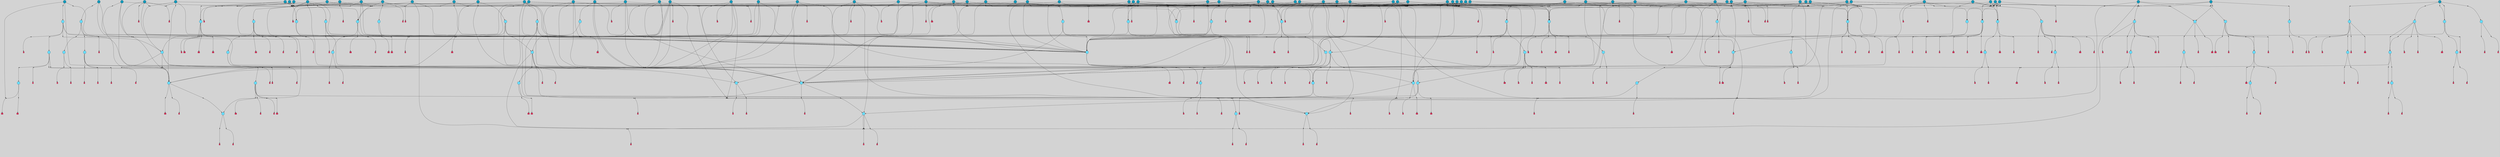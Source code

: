 // File exported with GEGELATI v1.3.1
// On the 2024-04-08 17:52:47
// With the File::TPGGraphDotExporter
digraph{
	graph[pad = "0.212, 0.055" bgcolor = lightgray]
	node[shape=circle style = filled label = ""]
		T3 [fillcolor="#66ddff"]
		T7 [fillcolor="#66ddff"]
		T11 [fillcolor="#66ddff"]
		T59 [fillcolor="#66ddff"]
		T176 [fillcolor="#66ddff"]
		T255 [fillcolor="#66ddff"]
		T267 [fillcolor="#66ddff"]
		T300 [fillcolor="#66ddff"]
		T318 [fillcolor="#66ddff"]
		T319 [fillcolor="#66ddff"]
		T320 [fillcolor="#66ddff"]
		T321 [fillcolor="#66ddff"]
		T322 [fillcolor="#66ddff"]
		T569 [fillcolor="#66ddff"]
		T601 [fillcolor="#66ddff"]
		T725 [fillcolor="#66ddff"]
		T726 [fillcolor="#66ddff"]
		T727 [fillcolor="#66ddff"]
		T728 [fillcolor="#66ddff"]
		T730 [fillcolor="#66ddff"]
		T731 [fillcolor="#66ddff"]
		T732 [fillcolor="#66ddff"]
		T782 [fillcolor="#66ddff"]
		T783 [fillcolor="#66ddff"]
		T785 [fillcolor="#66ddff"]
		T788 [fillcolor="#66ddff"]
		T789 [fillcolor="#66ddff"]
		T842 [fillcolor="#1199bb"]
		T809 [fillcolor="#66ddff"]
		T734 [fillcolor="#66ddff"]
		T843 [fillcolor="#66ddff"]
		T844 [fillcolor="#66ddff"]
		T845 [fillcolor="#66ddff"]
		T879 [fillcolor="#1199bb"]
		T898 [fillcolor="#1199bb"]
		T899 [fillcolor="#66ddff"]
		T900 [fillcolor="#66ddff"]
		T901 [fillcolor="#66ddff"]
		T93 [fillcolor="#66ddff"]
		T902 [fillcolor="#66ddff"]
		T921 [fillcolor="#66ddff"]
		T922 [fillcolor="#66ddff"]
		T929 [fillcolor="#1199bb"]
		T930 [fillcolor="#66ddff"]
		T931 [fillcolor="#66ddff"]
		T704 [fillcolor="#66ddff"]
		T932 [fillcolor="#66ddff"]
		T933 [fillcolor="#66ddff"]
		T934 [fillcolor="#1199bb"]
		T942 [fillcolor="#1199bb"]
		T944 [fillcolor="#1199bb"]
		T947 [fillcolor="#1199bb"]
		T955 [fillcolor="#1199bb"]
		T959 [fillcolor="#1199bb"]
		T963 [fillcolor="#1199bb"]
		T965 [fillcolor="#1199bb"]
		T971 [fillcolor="#1199bb"]
		T976 [fillcolor="#66ddff"]
		T985 [fillcolor="#66ddff"]
		T986 [fillcolor="#1199bb"]
		T987 [fillcolor="#1199bb"]
		T988 [fillcolor="#1199bb"]
		T993 [fillcolor="#66ddff"]
		T994 [fillcolor="#1199bb"]
		T995 [fillcolor="#66ddff"]
		T996 [fillcolor="#66ddff"]
		T997 [fillcolor="#66ddff"]
		T998 [fillcolor="#66ddff"]
		T999 [fillcolor="#66ddff"]
		T1000 [fillcolor="#1199bb"]
		T1002 [fillcolor="#1199bb"]
		T1007 [fillcolor="#66ddff"]
		T1009 [fillcolor="#1199bb"]
		T1010 [fillcolor="#1199bb"]
		T1011 [fillcolor="#66ddff"]
		T1012 [fillcolor="#1199bb"]
		T1013 [fillcolor="#1199bb"]
		T1015 [fillcolor="#1199bb"]
		T1016 [fillcolor="#1199bb"]
		T1022 [fillcolor="#1199bb"]
		T1023 [fillcolor="#1199bb"]
		T1024 [fillcolor="#1199bb"]
		T1026 [fillcolor="#1199bb"]
		T1030 [fillcolor="#1199bb"]
		T1031 [fillcolor="#1199bb"]
		T1035 [fillcolor="#1199bb"]
		T1037 [fillcolor="#1199bb"]
		T1038 [fillcolor="#1199bb"]
		T1043 [fillcolor="#66ddff"]
		T1045 [fillcolor="#1199bb"]
		T1060 [fillcolor="#1199bb"]
		T1062 [fillcolor="#1199bb"]
		T1063 [fillcolor="#66ddff"]
		T1064 [fillcolor="#66ddff"]
		T1065 [fillcolor="#66ddff"]
		T1066 [fillcolor="#66ddff"]
		T1067 [fillcolor="#66ddff"]
		T1068 [fillcolor="#66ddff"]
		T1069 [fillcolor="#1199bb"]
		T1070 [fillcolor="#66ddff"]
		T1071 [fillcolor="#66ddff"]
		T989 [fillcolor="#1199bb"]
		T1074 [fillcolor="#1199bb"]
		T1075 [fillcolor="#1199bb"]
		T1076 [fillcolor="#1199bb"]
		T1080 [fillcolor="#1199bb"]
		T1081 [fillcolor="#1199bb"]
		T1083 [fillcolor="#1199bb"]
		T1084 [fillcolor="#1199bb"]
		T1087 [fillcolor="#1199bb"]
		T1090 [fillcolor="#1199bb"]
		T1091 [fillcolor="#1199bb"]
		T1092 [fillcolor="#1199bb"]
		T1093 [fillcolor="#1199bb"]
		T1094 [fillcolor="#1199bb"]
		T1095 [fillcolor="#1199bb"]
		T1097 [fillcolor="#1199bb"]
		T1099 [fillcolor="#1199bb"]
		T1100 [fillcolor="#1199bb"]
		T1101 [fillcolor="#1199bb"]
		T1102 [fillcolor="#1199bb"]
		T1103 [fillcolor="#1199bb"]
		T1104 [fillcolor="#1199bb"]
		T1110 [fillcolor="#1199bb"]
		T1112 [fillcolor="#66ddff"]
		T1113 [fillcolor="#66ddff"]
		T1114 [fillcolor="#66ddff"]
		T1115 [fillcolor="#66ddff"]
		T1116 [fillcolor="#66ddff"]
		T1117 [fillcolor="#66ddff"]
		T1118 [fillcolor="#1199bb"]
		T1119 [fillcolor="#66ddff"]
		T1120 [fillcolor="#66ddff"]
		T1121 [fillcolor="#1199bb"]
		T1122 [fillcolor="#1199bb"]
		T1123 [fillcolor="#1199bb"]
		T1124 [fillcolor="#1199bb"]
		T1125 [fillcolor="#1199bb"]
		T1126 [fillcolor="#1199bb"]
		T1128 [fillcolor="#1199bb"]
		T1129 [fillcolor="#1199bb"]
		T1130 [fillcolor="#1199bb"]
		T1131 [fillcolor="#1199bb"]
		T1135 [fillcolor="#1199bb"]
		T1136 [fillcolor="#1199bb"]
		T1137 [fillcolor="#1199bb"]
		T1138 [fillcolor="#1199bb"]
		T1139 [fillcolor="#1199bb"]
		T1140 [fillcolor="#1199bb"]
		T1141 [fillcolor="#1199bb"]
		P20051 [fillcolor="#cccccc" shape=point] //6|
		I20051 [shape=box style=invis label="6|1&2|6#1|7&#92;n10|7&2|0#1|5&#92;n9|4&0|1#2|2&#92;n8|6&0|0#1|0&#92;n"]
		P20051 -> I20051[style=invis]
		A12853 [fillcolor="#ff3366" shape=box margin=0.03 width=0 height=0 label="3"]
		T3 -> P20051 -> A12853
		P20052 [fillcolor="#cccccc" shape=point] //3|
		I20052 [shape=box style=invis label="7|6&2|4#0|2&#92;n10|3&2|7#1|4&#92;n11|6&0|4#0|1&#92;n7|1&0|0#2|6&#92;n7|6&0|3#2|6&#92;n4|0&2|6#0|1&#92;n4|4&2|5#0|2&#92;n4|6&0|4#2|7&#92;n10|0&2|3#1|5&#92;n2|6&0|5#0|2&#92;n1|0&2|3#0|7&#92;n1|6&2|0#0|5&#92;n6|2&0|1#0|7&#92;n9|2&0|3#2|7&#92;n5|3&0|6#0|6&#92;n1|7&2|5#2|3&#92;n8|1&2|7#0|6&#92;n1|0&2|5#2|1&#92;n7|1&2|2#2|5&#92;n7|4&2|6#0|3&#92;n"]
		P20052 -> I20052[style=invis]
		A12854 [fillcolor="#ff3366" shape=box margin=0.03 width=0 height=0 label="4"]
		T3 -> P20052 -> A12854
		P20053 [fillcolor="#cccccc" shape=point] //-3|
		I20053 [shape=box style=invis label="1|6&2|7#0|7&#92;n10|2&0|7#1|3&#92;n9|6&2|7#2|2&#92;n5|3&0|7#0|7&#92;n1|6&2|3#0|0&#92;n2|3&2|3#2|2&#92;n5|1&2|6#0|6&#92;n"]
		P20053 -> I20053[style=invis]
		A12855 [fillcolor="#ff3366" shape=box margin=0.03 width=0 height=0 label="7"]
		T7 -> P20053 -> A12855
		P20054 [fillcolor="#cccccc" shape=point] //5|
		I20054 [shape=box style=invis label="0|5&2|3#0|1&#92;n0|6&2|1#2|4&#92;n6|2&2|6#0|7&#92;n7|4&0|3#0|1&#92;n5|4&0|7#1|6&#92;n9|1&0|5#2|2&#92;n6|3&2|3#1|7&#92;n11|7&2|4#1|6&#92;n2|5&0|1#0|0&#92;n4|7&0|0#0|2&#92;n6|2&0|6#0|0&#92;n2|1&2|6#2|4&#92;n10|0&2|0#1|0&#92;n6|6&2|4#0|6&#92;n"]
		P20054 -> I20054[style=invis]
		A12856 [fillcolor="#ff3366" shape=box margin=0.03 width=0 height=0 label="8"]
		T7 -> P20054 -> A12856
		P20055 [fillcolor="#cccccc" shape=point] //6|
		I20055 [shape=box style=invis label="3|0&2|7#2|2&#92;n3|2&0|4#2|5&#92;n5|1&0|2#1|0&#92;n8|7&0|1#2|0&#92;n8|5&0|3#0|6&#92;n0|2&0|2#2|3&#92;n1|5&2|5#0|5&#92;n5|6&0|6#0|7&#92;n6|7&0|0#2|6&#92;n1|2&2|3#0|0&#92;n7|7&2|3#0|4&#92;n0|7&2|7#0|6&#92;n1|0&2|2#2|7&#92;n4|4&0|1#0|0&#92;n"]
		P20055 -> I20055[style=invis]
		A12857 [fillcolor="#ff3366" shape=box margin=0.03 width=0 height=0 label="11"]
		T11 -> P20055 -> A12857
		P20056 [fillcolor="#cccccc" shape=point] //-4|
		I20056 [shape=box style=invis label="4|1&0|4#2|6&#92;n1|2&2|2#2|0&#92;n1|2&2|0#0|6&#92;n8|4&2|3#2|5&#92;n5|5&2|1#1|0&#92;n"]
		P20056 -> I20056[style=invis]
		A12858 [fillcolor="#ff3366" shape=box margin=0.03 width=0 height=0 label="12"]
		T11 -> P20056 -> A12858
		P20057 [fillcolor="#cccccc" shape=point] //8|
		I20057 [shape=box style=invis label="9|0&0|1#2|0&#92;n10|1&2|5#1|4&#92;n8|2&2|6#0|4&#92;n4|5&0|3#0|1&#92;n2|4&2|5#2|3&#92;n4|2&2|2#0|2&#92;n7|5&0|2#0|0&#92;n8|2&2|1#1|3&#92;n8|7&0|7#2|1&#92;n1|1&0|0#0|7&#92;n5|6&2|5#1|0&#92;n6|3&2|5#0|0&#92;n11|4&0|3#2|6&#92;n1|2&2|4#0|7&#92;n5|6&0|1#2|0&#92;n11|3&0|2#0|7&#92;n"]
		P20057 -> I20057[style=invis]
		A12859 [fillcolor="#ff3366" shape=box margin=0.03 width=0 height=0 label="6"]
		T59 -> P20057 -> A12859
		P20058 [fillcolor="#cccccc" shape=point] //5|
		I20058 [shape=box style=invis label="3|0&2|0#0|1&#92;n3|0&0|7#0|1&#92;n5|3&0|2#2|6&#92;n4|4&2|4#2|6&#92;n11|2&0|7#1|6&#92;n2|7&2|2#2|5&#92;n9|3&2|6#2|7&#92;n7|7&0|0#0|4&#92;n6|1&2|4#2|3&#92;n5|4&2|0#1|6&#92;n1|3&0|7#0|4&#92;n"]
		P20058 -> I20058[style=invis]
		A12860 [fillcolor="#ff3366" shape=box margin=0.03 width=0 height=0 label="7"]
		T59 -> P20058 -> A12860
		P20059 [fillcolor="#cccccc" shape=point] //-6|
		I20059 [shape=box style=invis label="11|1&0|7#2|0&#92;n10|4&0|1#1|0&#92;n4|3&2|4#2|1&#92;n0|5&2|0#0|0&#92;n6|1&0|0#0|3&#92;n8|2&2|0#0|4&#92;n11|4&2|0#1|6&#92;n7|0&2|6#2|3&#92;n5|3&2|6#2|0&#92;n2|0&2|0#0|4&#92;n"]
		P20059 -> I20059[style=invis]
		A12861 [fillcolor="#ff3366" shape=box margin=0.03 width=0 height=0 label="9"]
		T59 -> P20059 -> A12861
		T59 -> P20058
		P20060 [fillcolor="#cccccc" shape=point] //3|
		I20060 [shape=box style=invis label="4|7&0|7#2|7&#92;n11|5&2|6#0|2&#92;n5|5&2|6#2|0&#92;n3|2&0|6#0|3&#92;n10|2&2|5#1|5&#92;n9|4&2|3#1|5&#92;n2|5&2|7#2|4&#92;n11|3&2|5#1|0&#92;n7|0&0|7#2|1&#92;n1|2&0|5#0|1&#92;n"]
		P20060 -> I20060[style=invis]
		A12862 [fillcolor="#ff3366" shape=box margin=0.03 width=0 height=0 label="5"]
		T176 -> P20060 -> A12862
		P20061 [fillcolor="#cccccc" shape=point] //2|
		I20061 [shape=box style=invis label="7|1&0|6#0|1&#92;n5|2&2|5#1|6&#92;n10|1&2|1#1|1&#92;n4|7&0|4#2|2&#92;n11|7&0|4#2|7&#92;n5|0&0|5#1|7&#92;n8|2&0|5#2|4&#92;n10|0&2|6#1|6&#92;n5|1&0|1#2|3&#92;n1|6&2|0#0|1&#92;n9|6&2|2#1|4&#92;n3|4&2|3#0|0&#92;n10|1&0|1#1|0&#92;n2|2&0|1#2|1&#92;n3|1&2|7#0|3&#92;n"]
		P20061 -> I20061[style=invis]
		A12863 [fillcolor="#ff3366" shape=box margin=0.03 width=0 height=0 label="10"]
		T176 -> P20061 -> A12863
		P20062 [fillcolor="#cccccc" shape=point] //-1|
		I20062 [shape=box style=invis label="1|7&2|1#0|6&#92;n8|1&2|3#0|5&#92;n10|6&2|7#1|0&#92;n1|7&2|5#0|2&#92;n0|3&0|3#2|2&#92;n3|5&0|1#0|0&#92;n3|5&0|2#0|3&#92;n1|5&2|0#0|4&#92;n5|7&2|2#2|5&#92;n4|0&2|3#0|3&#92;n"]
		P20062 -> I20062[style=invis]
		T176 -> P20062 -> T3
		P20063 [fillcolor="#cccccc" shape=point] //-3|
		I20063 [shape=box style=invis label="6|3&2|4#1|4&#92;n5|3&0|1#1|7&#92;n2|1&0|2#2|3&#92;n8|7&0|6#0|4&#92;n2|1&2|0#0|1&#92;n0|0&2|2#2|3&#92;n6|1&0|7#2|6&#92;n5|7&0|2#0|4&#92;n0|3&0|4#2|0&#92;n11|0&2|0#2|5&#92;n6|0&2|0#1|4&#92;n8|6&0|2#2|5&#92;n5|4&2|1#0|3&#92;n9|7&2|5#0|3&#92;n5|4&2|7#0|4&#92;n"]
		P20063 -> I20063[style=invis]
		A12864 [fillcolor="#ff3366" shape=box margin=0.03 width=0 height=0 label="10"]
		T176 -> P20063 -> A12864
		P20064 [fillcolor="#cccccc" shape=point] //4|
		I20064 [shape=box style=invis label="7|1&0|6#0|1&#92;n5|2&2|5#1|6&#92;n10|1&2|1#1|1&#92;n9|6&2|2#1|4&#92;n4|7&0|4#2|2&#92;n9|6&0|4#1|1&#92;n10|0&2|6#1|6&#92;n5|1&0|1#2|3&#92;n1|6&2|0#0|1&#92;n8|2&0|5#2|4&#92;n3|4&2|3#0|0&#92;n10|1&0|5#1|0&#92;n2|2&0|1#2|1&#92;n3|1&2|7#0|3&#92;n"]
		P20064 -> I20064[style=invis]
		A12865 [fillcolor="#ff3366" shape=box margin=0.03 width=0 height=0 label="10"]
		T176 -> P20064 -> A12865
		T255 -> P20062
		P20065 [fillcolor="#cccccc" shape=point] //-9|
		I20065 [shape=box style=invis label="7|1&0|0#2|6&#92;n1|6&0|4#2|7&#92;n7|6&2|4#0|2&#92;n10|7&2|1#1|3&#92;n7|6&0|3#2|6&#92;n4|0&2|2#2|1&#92;n1|0&0|5#2|3&#92;n6|1&2|6#1|1&#92;n7|4&2|6#1|0&#92;n9|5&0|1#0|2&#92;n9|2&0|3#0|7&#92;n6|0&2|7#0|6&#92;n10|5&2|3#1|5&#92;n10|0&2|7#1|4&#92;n1|0&2|3#0|7&#92;n5|2&0|6#0|6&#92;n2|6&0|1#0|2&#92;n7|4&2|5#0|3&#92;n3|6&2|4#0|5&#92;n1|6&2|0#0|5&#92;n"]
		P20065 -> I20065[style=invis]
		A12866 [fillcolor="#ff3366" shape=box margin=0.03 width=0 height=0 label="4"]
		T255 -> P20065 -> A12866
		P20066 [fillcolor="#cccccc" shape=point] //7|
		I20066 [shape=box style=invis label="9|6&2|6#1|3&#92;n9|7&2|0#1|7&#92;n3|0&2|0#0|0&#92;n1|6&0|0#0|4&#92;n7|4&0|3#0|1&#92;n"]
		P20066 -> I20066[style=invis]
		A12867 [fillcolor="#ff3366" shape=box margin=0.03 width=0 height=0 label="12"]
		T255 -> P20066 -> A12867
		P20067 [fillcolor="#cccccc" shape=point] //-9|
		I20067 [shape=box style=invis label="11|5&0|0#2|6&#92;n8|5&2|3#2|1&#92;n7|1&0|6#1|3&#92;n11|4&0|2#0|1&#92;n9|0&2|7#1|6&#92;n10|1&0|3#1|6&#92;n0|3&0|4#2|5&#92;n5|7&2|3#1|6&#92;n2|0&2|1#0|7&#92;n"]
		P20067 -> I20067[style=invis]
		A12868 [fillcolor="#ff3366" shape=box margin=0.03 width=0 height=0 label="2"]
		T255 -> P20067 -> A12868
		P20068 [fillcolor="#cccccc" shape=point] //-7|
		I20068 [shape=box style=invis label="9|1&2|7#2|1&#92;n7|0&2|0#2|7&#92;n2|3&2|3#2|2&#92;n8|5&2|1#0|3&#92;n5|5&0|7#0|1&#92;n1|6&2|7#0|7&#92;n10|2&0|7#1|3&#92;n6|4&2|2#2|4&#92;n0|6&2|5#0|2&#92;n"]
		P20068 -> I20068[style=invis]
		A12869 [fillcolor="#ff3366" shape=box margin=0.03 width=0 height=0 label="7"]
		T255 -> P20068 -> A12869
		P20069 [fillcolor="#cccccc" shape=point] //-9|
		I20069 [shape=box style=invis label="4|7&2|6#0|5&#92;n11|3&0|2#2|6&#92;n10|2&2|4#1|6&#92;n3|0&2|6#2|7&#92;n4|3&0|5#0|7&#92;n2|3&0|7#0|7&#92;n10|6&0|7#1|5&#92;n10|1&2|2#1|1&#92;n1|7&0|3#2|6&#92;n"]
		P20069 -> I20069[style=invis]
		A12870 [fillcolor="#ff3366" shape=box margin=0.03 width=0 height=0 label="4"]
		T267 -> P20069 -> A12870
		T267 -> P20058
		P20070 [fillcolor="#cccccc" shape=point] //-10|
		I20070 [shape=box style=invis label="4|2&2|0#2|4&#92;n7|3&2|7#0|0&#92;n11|5&2|2#0|2&#92;n9|6&2|3#0|1&#92;n0|0&2|2#0|5&#92;n2|3&2|1#2|0&#92;n"]
		P20070 -> I20070[style=invis]
		A12871 [fillcolor="#ff3366" shape=box margin=0.03 width=0 height=0 label="2"]
		T267 -> P20070 -> A12871
		P20071 [fillcolor="#cccccc" shape=point] //-2|
		I20071 [shape=box style=invis label="5|2&2|0#2|4&#92;n9|1&2|3#0|1&#92;n3|6&2|5#2|7&#92;n7|0&2|1#0|4&#92;n1|2&0|3#0|5&#92;n7|3&2|7#0|0&#92;n"]
		P20071 -> I20071[style=invis]
		A12872 [fillcolor="#ff3366" shape=box margin=0.03 width=0 height=0 label="2"]
		T267 -> P20071 -> A12872
		P20072 [fillcolor="#cccccc" shape=point] //-9|
		I20072 [shape=box style=invis label="4|1&0|4#2|6&#92;n11|0&2|0#0|6&#92;n8|4&2|3#2|5&#92;n6|0&0|3#0|1&#92;n"]
		P20072 -> I20072[style=invis]
		T267 -> P20072 -> T11
		P20073 [fillcolor="#cccccc" shape=point] //-2|
		I20073 [shape=box style=invis label="8|4&2|1#2|5&#92;n5|7&2|3#1|2&#92;n10|4&2|5#1|7&#92;n10|0&2|6#1|3&#92;n11|1&2|4#2|6&#92;n9|5&2|4#0|4&#92;n2|4&0|5#0|7&#92;n4|5&2|7#0|6&#92;n1|4&2|6#0|3&#92;n2|7&2|7#2|6&#92;n3|0&0|6#0|2&#92;n0|7&0|5#0|1&#92;n0|4&2|1#0|0&#92;n4|4&2|6#0|7&#92;n7|2&2|6#2|6&#92;n11|5&2|6#0|3&#92;n9|7&0|3#1|4&#92;n5|6&0|7#1|2&#92;n10|6&2|0#1|4&#92;n4|0&0|4#2|4&#92;n"]
		P20073 -> I20073[style=invis]
		T300 -> P20073 -> T59
		P20074 [fillcolor="#cccccc" shape=point] //10|
		I20074 [shape=box style=invis label="2|6&2|4#0|0&#92;n1|7&2|3#0|6&#92;n3|5&2|2#0|3&#92;n10|3&0|4#1|4&#92;n7|1&0|4#2|6&#92;n10|2&0|3#1|7&#92;n9|5&2|0#0|4&#92;n4|0&0|3#2|7&#92;n11|4&2|6#1|2&#92;n5|4&2|7#0|2&#92;n4|5&2|7#2|1&#92;n6|5&0|7#2|1&#92;n5|3&2|3#1|6&#92;n10|7&2|0#1|2&#92;n"]
		P20074 -> I20074[style=invis]
		A12873 [fillcolor="#ff3366" shape=box margin=0.03 width=0 height=0 label="5"]
		T300 -> P20074 -> A12873
		T300 -> P20069
		P20075 [fillcolor="#cccccc" shape=point] //-4|
		I20075 [shape=box style=invis label="4|1&0|4#2|6&#92;n1|2&2|2#2|0&#92;n1|2&2|0#0|6&#92;n8|4&2|3#2|5&#92;n5|5&2|1#1|0&#92;n"]
		P20075 -> I20075[style=invis]
		A12874 [fillcolor="#ff3366" shape=box margin=0.03 width=0 height=0 label="12"]
		T321 -> P20075 -> A12874
		P20076 [fillcolor="#cccccc" shape=point] //6|
		I20076 [shape=box style=invis label="3|0&2|7#2|2&#92;n3|2&0|4#2|5&#92;n5|1&0|2#1|0&#92;n8|7&0|1#2|0&#92;n8|5&0|3#0|6&#92;n0|2&0|2#2|3&#92;n1|5&2|5#0|5&#92;n5|6&0|6#0|7&#92;n6|7&0|0#2|6&#92;n1|2&2|3#0|0&#92;n7|7&2|3#0|4&#92;n0|7&2|7#0|6&#92;n1|0&2|2#2|7&#92;n4|4&0|1#0|0&#92;n"]
		P20076 -> I20076[style=invis]
		A12875 [fillcolor="#ff3366" shape=box margin=0.03 width=0 height=0 label="11"]
		T321 -> P20076 -> A12875
		P20077 [fillcolor="#cccccc" shape=point] //-3|
		I20077 [shape=box style=invis label="8|1&2|3#0|5&#92;n0|6&0|5#0|5&#92;n3|7&2|1#0|6&#92;n3|5&0|1#0|0&#92;n9|5&2|0#0|4&#92;n3|5&0|2#0|3&#92;n10|6&2|4#1|0&#92;n9|4&2|7#2|6&#92;n1|7&2|5#2|2&#92;n"]
		P20077 -> I20077[style=invis]
		A12876 [fillcolor="#ff3366" shape=box margin=0.03 width=0 height=0 label="5"]
		T318 -> P20077 -> A12876
		P20078 [fillcolor="#cccccc" shape=point] //0|
		I20078 [shape=box style=invis label="2|5&0|1#0|6&#92;n6|1&2|2#2|7&#92;n8|0&0|3#1|4&#92;n4|3&2|5#2|4&#92;n8|1&2|4#0|0&#92;n6|6&0|1#2|6&#92;n11|7&2|4#2|5&#92;n6|2&2|4#0|2&#92;n8|5&2|4#2|4&#92;n2|1&2|1#2|2&#92;n2|7&2|5#2|6&#92;n9|7&0|5#0|4&#92;n1|2&0|5#2|6&#92;n4|2&2|3#2|7&#92;n3|3&2|1#0|2&#92;n"]
		P20078 -> I20078[style=invis]
		A12877 [fillcolor="#ff3366" shape=box margin=0.03 width=0 height=0 label="5"]
		T318 -> P20078 -> A12877
		P20079 [fillcolor="#cccccc" shape=point] //5|
		I20079 [shape=box style=invis label="8|1&2|6#0|6&#92;n3|0&0|7#0|1&#92;n11|3&0|2#2|6&#92;n4|4&2|4#2|6&#92;n11|2&0|7#1|6&#92;n2|7&2|2#2|5&#92;n7|7&0|0#0|4&#92;n6|1&2|4#2|3&#92;n5|4&2|0#1|6&#92;n3|0&2|0#0|1&#92;n1|3&0|7#0|4&#92;n"]
		P20079 -> I20079[style=invis]
		A12878 [fillcolor="#ff3366" shape=box margin=0.03 width=0 height=0 label="7"]
		T319 -> P20079 -> A12878
		P20080 [fillcolor="#cccccc" shape=point] //7|
		I20080 [shape=box style=invis label="7|0&2|1#2|0&#92;n9|7&2|1#1|7&#92;n8|2&0|1#1|0&#92;n6|6&0|2#1|1&#92;n2|2&0|5#0|0&#92;n5|7&0|0#2|1&#92;n5|1&2|5#1|5&#92;n4|7&2|4#2|3&#92;n10|5&2|2#1|5&#92;n1|3&2|2#2|0&#92;n10|2&2|6#1|5&#92;n"]
		P20080 -> I20080[style=invis]
		A12879 [fillcolor="#ff3366" shape=box margin=0.03 width=0 height=0 label="1"]
		T319 -> P20080 -> A12879
		P20081 [fillcolor="#cccccc" shape=point] //-2|
		I20081 [shape=box style=invis label="4|1&0|4#0|3&#92;n4|2&0|5#2|0&#92;n5|5&2|6#0|5&#92;n1|4&0|1#0|2&#92;n6|3&2|7#1|5&#92;n0|4&2|0#0|3&#92;n8|5&2|5#1|2&#92;n10|7&2|7#1|1&#92;n3|4&0|0#2|1&#92;n3|6&2|5#2|5&#92;n8|3&0|1#0|7&#92;n10|0&2|7#1|3&#92;n4|1&2|4#0|1&#92;n9|3&2|0#0|4&#92;n3|6&2|0#0|4&#92;n1|2&0|6#2|1&#92;n4|0&2|1#2|2&#92;n"]
		P20081 -> I20081[style=invis]
		A12880 [fillcolor="#ff3366" shape=box margin=0.03 width=0 height=0 label="14"]
		T320 -> P20081 -> A12880
		P20082 [fillcolor="#cccccc" shape=point] //-3|
		I20082 [shape=box style=invis label="3|7&0|0#0|2&#92;n11|5&0|1#1|1&#92;n4|1&0|6#2|6&#92;n4|0&0|1#0|5&#92;n"]
		P20082 -> I20082[style=invis]
		T319 -> P20082 -> T320
		P20083 [fillcolor="#cccccc" shape=point] //-3|
		I20083 [shape=box style=invis label="1|6&2|7#0|7&#92;n10|2&0|7#1|3&#92;n9|6&2|7#2|2&#92;n5|3&0|7#0|7&#92;n1|6&2|3#0|0&#92;n2|3&2|3#2|2&#92;n5|1&2|6#0|6&#92;n"]
		P20083 -> I20083[style=invis]
		A12881 [fillcolor="#ff3366" shape=box margin=0.03 width=0 height=0 label="7"]
		T322 -> P20083 -> A12881
		P20084 [fillcolor="#cccccc" shape=point] //1|
		I20084 [shape=box style=invis label="5|1&0|6#2|7&#92;n2|4&0|4#2|2&#92;n0|6&0|5#0|4&#92;n10|6&2|5#1|6&#92;n9|3&0|1#1|7&#92;n10|3&2|2#1|0&#92;n5|0&0|0#2|1&#92;n11|3&2|3#1|5&#92;n10|3&0|1#1|0&#92;n2|4&0|1#0|1&#92;n0|2&0|3#2|4&#92;n9|2&2|1#2|5&#92;n11|7&2|6#2|6&#92;n"]
		P20084 -> I20084[style=invis]
		T320 -> P20084 -> T322
		P20085 [fillcolor="#cccccc" shape=point] //5|
		I20085 [shape=box style=invis label="0|5&2|3#0|1&#92;n0|6&2|1#2|4&#92;n6|2&2|6#0|7&#92;n7|4&0|3#0|1&#92;n5|4&0|7#1|6&#92;n9|1&0|5#2|2&#92;n6|3&2|3#1|7&#92;n11|7&2|4#1|6&#92;n2|5&0|1#0|0&#92;n4|7&0|0#0|2&#92;n6|2&0|6#0|0&#92;n2|1&2|6#2|4&#92;n10|0&2|0#1|0&#92;n6|6&2|4#0|6&#92;n"]
		P20085 -> I20085[style=invis]
		A12882 [fillcolor="#ff3366" shape=box margin=0.03 width=0 height=0 label="8"]
		T322 -> P20085 -> A12882
		P20086 [fillcolor="#cccccc" shape=point] //5|
		I20086 [shape=box style=invis label="3|0&2|0#0|1&#92;n3|0&0|7#0|1&#92;n5|3&0|2#2|6&#92;n4|4&2|4#2|6&#92;n11|2&0|7#1|6&#92;n2|7&2|2#2|5&#92;n9|3&2|6#2|7&#92;n7|7&0|0#0|4&#92;n6|1&2|4#2|3&#92;n5|4&2|0#1|6&#92;n1|3&0|7#0|4&#92;n"]
		P20086 -> I20086[style=invis]
		A12883 [fillcolor="#ff3366" shape=box margin=0.03 width=0 height=0 label="7"]
		T320 -> P20086 -> A12883
		P20087 [fillcolor="#cccccc" shape=point] //5|
		I20087 [shape=box style=invis label="10|4&2|6#1|2&#92;n8|4&0|1#1|0&#92;n0|4&2|6#0|0&#92;n8|4&2|5#2|1&#92;n7|5&2|5#1|0&#92;n3|6&0|6#2|2&#92;n1|7&0|7#0|5&#92;n2|0&0|7#2|4&#92;n9|4&2|6#2|7&#92;n2|6&2|2#0|0&#92;n11|7&2|7#0|7&#92;n5|5&0|0#0|1&#92;n10|1&0|0#1|0&#92;n7|3&0|1#2|5&#92;n9|2&2|7#1|5&#92;n9|0&2|5#1|2&#92;n1|6&2|4#2|2&#92;n3|3&2|2#0|7&#92;n1|6&2|0#0|0&#92;n6|4&2|6#1|0&#92;n"]
		P20087 -> I20087[style=invis]
		A12884 [fillcolor="#ff3366" shape=box margin=0.03 width=0 height=0 label="1"]
		T319 -> P20087 -> A12884
		P20088 [fillcolor="#cccccc" shape=point] //7|
		I20088 [shape=box style=invis label="6|1&2|6#2|7&#92;n7|0&2|4#2|3&#92;n3|3&0|7#0|6&#92;n5|4&0|2#2|4&#92;n8|5&2|6#2|7&#92;n0|0&2|3#0|3&#92;n5|4&2|4#2|6&#92;n"]
		P20088 -> I20088[style=invis]
		T319 -> P20088 -> T318
		P20089 [fillcolor="#cccccc" shape=point] //7|
		I20089 [shape=box style=invis label="0|2&2|4#2|6&#92;n5|3&0|6#0|1&#92;n4|7&2|6#0|5&#92;n7|6&0|7#0|5&#92;n10|7&2|2#1|1&#92;n"]
		P20089 -> I20089[style=invis]
		A12885 [fillcolor="#ff3366" shape=box margin=0.03 width=0 height=0 label="4"]
		T318 -> P20089 -> A12885
		P20090 [fillcolor="#cccccc" shape=point] //-4|
		I20090 [shape=box style=invis label="4|7&2|2#0|7&#92;n11|6&2|2#0|7&#92;n5|3&0|2#2|4&#92;n9|1&0|3#1|7&#92;n5|3&0|2#2|0&#92;n1|1&0|3#0|4&#92;n2|7&2|2#2|5&#92;n5|2&2|6#2|6&#92;n0|0&2|0#2|1&#92;n9|1&0|3#2|2&#92;n0|5&2|3#0|6&#92;n11|7&0|7#2|1&#92;n"]
		P20090 -> I20090[style=invis]
		A12886 [fillcolor="#ff3366" shape=box margin=0.03 width=0 height=0 label="7"]
		T569 -> P20090 -> A12886
		P20091 [fillcolor="#cccccc" shape=point] //9|
		I20091 [shape=box style=invis label="7|5&2|6#2|2&#92;n1|7&0|1#2|3&#92;n2|0&2|0#2|4&#92;n6|4&0|4#1|6&#92;n10|3&2|4#1|6&#92;n"]
		P20091 -> I20091[style=invis]
		T569 -> P20091 -> T300
		P20092 [fillcolor="#cccccc" shape=point] //7|
		I20092 [shape=box style=invis label="7|4&2|7#0|4&#92;n5|0&2|1#2|2&#92;n2|1&2|3#0|0&#92;n4|3&2|0#0|1&#92;n0|0&2|7#2|7&#92;n0|7&0|5#2|3&#92;n4|6&0|1#2|0&#92;n1|4&2|5#0|4&#92;n4|4&0|7#0|0&#92;n10|0&0|4#1|2&#92;n"]
		P20092 -> I20092[style=invis]
		A12887 [fillcolor="#ff3366" shape=box margin=0.03 width=0 height=0 label="0"]
		T569 -> P20092 -> A12887
		P20093 [fillcolor="#cccccc" shape=point] //-2|
		I20093 [shape=box style=invis label="5|2&0|6#0|6&#92;n7|6&2|4#0|2&#92;n10|7&2|1#1|3&#92;n1|0&0|5#2|3&#92;n4|0&2|2#2|1&#92;n7|6&0|3#2|6&#92;n6|1&2|6#1|1&#92;n8|5&2|1#2|7&#92;n7|4&2|6#1|0&#92;n7|4&2|5#0|3&#92;n9|2&0|3#0|7&#92;n6|0&2|7#0|7&#92;n10|5&2|3#1|5&#92;n10|0&2|7#1|4&#92;n1|0&0|3#0|7&#92;n1|6&0|1#2|7&#92;n2|6&0|1#0|2&#92;n9|5&0|1#0|2&#92;n3|6&2|4#0|5&#92;n1|6&2|0#0|5&#92;n"]
		P20093 -> I20093[style=invis]
		A12888 [fillcolor="#ff3366" shape=box margin=0.03 width=0 height=0 label="4"]
		T569 -> P20093 -> A12888
		P20094 [fillcolor="#cccccc" shape=point] //7|
		I20094 [shape=box style=invis label="1|6&0|4#0|1&#92;n10|6&2|7#1|2&#92;n6|3&0|5#0|7&#92;n4|6&2|7#0|0&#92;n11|5&2|2#2|0&#92;n0|2&2|6#2|5&#92;n1|6&0|7#0|7&#92;n9|4&2|4#2|4&#92;n1|0&2|6#0|4&#92;n7|1&2|3#2|0&#92;n"]
		P20094 -> I20094[style=invis]
		A12889 [fillcolor="#ff3366" shape=box margin=0.03 width=0 height=0 label="4"]
		T601 -> P20094 -> A12889
		T601 -> P20091
		P20095 [fillcolor="#cccccc" shape=point] //1|
		I20095 [shape=box style=invis label="5|1&0|6#2|7&#92;n2|4&0|4#2|2&#92;n0|6&0|5#0|4&#92;n10|6&2|5#1|6&#92;n9|3&0|1#1|7&#92;n10|3&2|2#1|0&#92;n5|0&0|0#2|1&#92;n11|3&2|3#1|5&#92;n10|3&0|1#1|0&#92;n2|4&0|1#0|1&#92;n0|2&0|3#2|4&#92;n9|2&2|1#2|5&#92;n11|7&2|6#2|6&#92;n"]
		P20095 -> I20095[style=invis]
		T601 -> P20095 -> T7
		P20096 [fillcolor="#cccccc" shape=point] //8|
		I20096 [shape=box style=invis label="0|4&2|6#2|2&#92;n3|2&2|2#0|3&#92;n7|5&2|5#1|6&#92;n6|4&0|3#2|7&#92;n8|5&0|2#1|1&#92;n9|5&2|6#2|7&#92;n8|4&0|1#1|0&#92;n1|6&2|4#2|4&#92;n1|7&0|7#0|5&#92;n0|7&2|7#0|7&#92;n2|0&0|7#2|4&#92;n2|6&2|2#0|0&#92;n4|5&0|0#0|1&#92;n1|3&2|6#0|0&#92;n6|4&2|1#2|1&#92;n8|4&2|5#2|1&#92;n10|1&0|0#1|0&#92;n3|3&2|2#2|7&#92;n7|3&0|1#2|5&#92;n4|1&2|7#0|4&#92;n"]
		P20096 -> I20096[style=invis]
		T601 -> P20096 -> T569
		P20097 [fillcolor="#cccccc" shape=point] //4|
		I20097 [shape=box style=invis label="4|3&0|6#0|3&#92;n5|7&2|3#2|2&#92;n5|6&0|7#1|2&#92;n1|4&2|6#0|3&#92;n8|4&2|1#2|5&#92;n9|5&2|4#1|4&#92;n2|4&0|5#0|7&#92;n10|0&0|6#1|3&#92;n3|0&0|6#0|2&#92;n2|7&2|7#2|6&#92;n5|2&0|5#1|5&#92;n10|4&2|5#1|7&#92;n4|0&0|4#2|4&#92;n11|1&0|4#2|6&#92;n10|6&2|0#1|4&#92;n9|7&0|3#1|4&#92;n4|5&2|7#0|6&#92;n11|5&2|6#2|3&#92;n0|3&0|5#0|1&#92;n"]
		P20097 -> I20097[style=invis]
		A12890 [fillcolor="#ff3366" shape=box margin=0.03 width=0 height=0 label="13"]
		T732 -> P20097 -> A12890
		P20098 [fillcolor="#cccccc" shape=point] //7|
		I20098 [shape=box style=invis label="0|3&2|7#2|1&#92;n3|7&0|1#0|3&#92;n3|1&0|3#2|1&#92;n5|0&0|0#0|2&#92;n9|0&2|2#0|7&#92;n2|5&2|6#0|0&#92;n9|4&2|7#2|6&#92;n8|4&2|6#0|2&#92;n9|5&2|1#0|2&#92;n8|1&2|5#0|5&#92;n9|5&2|0#2|4&#92;n11|2&0|3#0|4&#92;n"]
		P20098 -> I20098[style=invis]
		A12891 [fillcolor="#ff3366" shape=box margin=0.03 width=0 height=0 label="5"]
		T725 -> P20098 -> A12891
		P20099 [fillcolor="#cccccc" shape=point] //-7|
		I20099 [shape=box style=invis label="6|1&0|2#0|3&#92;n1|2&0|1#2|0&#92;n10|3&2|2#1|1&#92;n0|1&0|2#0|7&#92;n4|6&2|7#2|4&#92;n6|0&2|7#0|6&#92;n"]
		P20099 -> I20099[style=invis]
		A12892 [fillcolor="#ff3366" shape=box margin=0.03 width=0 height=0 label="7"]
		T732 -> P20099 -> A12892
		P20100 [fillcolor="#cccccc" shape=point] //7|
		I20100 [shape=box style=invis label="10|5&0|6#1|7&#92;n4|3&2|6#0|3&#92;n8|4&0|6#1|2&#92;n3|0&2|0#2|3&#92;n5|6&2|3#0|4&#92;n0|7&2|1#0|5&#92;n8|7&2|2#2|5&#92;n9|1&0|0#1|0&#92;n10|1&2|1#1|4&#92;n3|3&2|7#0|4&#92;n5|2&2|3#0|4&#92;n2|0&2|6#2|2&#92;n1|7&0|1#0|7&#92;n"]
		P20100 -> I20100[style=invis]
		T725 -> P20100 -> T731
		P20101 [fillcolor="#cccccc" shape=point] //6|
		I20101 [shape=box style=invis label="4|4&0|7#2|7&#92;n10|6&0|1#1|3&#92;n7|5&0|2#0|7&#92;n10|7&0|1#1|5&#92;n9|0&2|1#1|0&#92;n"]
		P20101 -> I20101[style=invis]
		A12893 [fillcolor="#ff3366" shape=box margin=0.03 width=0 height=0 label="7"]
		T725 -> P20101 -> A12893
		P20102 [fillcolor="#cccccc" shape=point] //-4|
		I20102 [shape=box style=invis label="4|1&0|4#2|6&#92;n1|2&2|2#2|0&#92;n1|2&2|0#0|6&#92;n8|4&2|3#2|5&#92;n5|5&2|1#1|0&#92;n"]
		P20102 -> I20102[style=invis]
		A12894 [fillcolor="#ff3366" shape=box margin=0.03 width=0 height=0 label="12"]
		T726 -> P20102 -> A12894
		P20103 [fillcolor="#cccccc" shape=point] //-1|
		I20103 [shape=box style=invis label="6|4&0|4#2|4&#92;n4|5&2|5#2|4&#92;n9|7&2|5#0|3&#92;n3|7&2|6#0|6&#92;n8|7&0|6#0|4&#92;n2|1&2|0#0|1&#92;n8|6&0|0#2|5&#92;n2|1&0|2#0|3&#92;n6|1&0|7#2|6&#92;n6|3&0|1#1|6&#92;n5|4&2|7#0|4&#92;n0|7&0|4#2|0&#92;n11|0&2|0#2|5&#92;n3|7&2|0#2|7&#92;n8|3&2|7#1|4&#92;n5|7&0|6#0|4&#92;n0|0&2|3#2|3&#92;n5|4&2|1#0|3&#92;n0|4&0|3#2|5&#92;n"]
		P20103 -> I20103[style=invis]
		A12895 [fillcolor="#ff3366" shape=box margin=0.03 width=0 height=0 label="10"]
		T732 -> P20103 -> A12895
		P20104 [fillcolor="#cccccc" shape=point] //-5|
		I20104 [shape=box style=invis label="0|7&0|6#2|1&#92;n3|5&0|7#2|7&#92;n1|0&0|7#0|4&#92;n0|5&0|3#2|4&#92;n2|1&2|4#0|4&#92;n6|5&2|4#1|4&#92;n11|7&2|2#2|2&#92;n"]
		P20104 -> I20104[style=invis]
		T730 -> P20104 -> T727
		P20105 [fillcolor="#cccccc" shape=point] //-3|
		I20105 [shape=box style=invis label="1|6&2|7#0|7&#92;n10|2&0|7#1|3&#92;n9|6&2|7#2|2&#92;n5|3&0|7#0|7&#92;n1|6&2|3#0|0&#92;n2|3&2|3#2|2&#92;n5|1&2|6#0|6&#92;n"]
		P20105 -> I20105[style=invis]
		A12896 [fillcolor="#ff3366" shape=box margin=0.03 width=0 height=0 label="7"]
		T727 -> P20105 -> A12896
		P20106 [fillcolor="#cccccc" shape=point] //5|
		I20106 [shape=box style=invis label="0|5&2|3#0|1&#92;n0|6&2|1#2|4&#92;n6|2&2|6#0|7&#92;n7|4&0|3#0|1&#92;n5|4&0|7#1|6&#92;n9|1&0|5#2|2&#92;n6|3&2|3#1|7&#92;n11|7&2|4#1|6&#92;n2|5&0|1#0|0&#92;n4|7&0|0#0|2&#92;n6|2&0|6#0|0&#92;n2|1&2|6#2|4&#92;n10|0&2|0#1|0&#92;n6|6&2|4#0|6&#92;n"]
		P20106 -> I20106[style=invis]
		A12897 [fillcolor="#ff3366" shape=box margin=0.03 width=0 height=0 label="8"]
		T727 -> P20106 -> A12897
		P20107 [fillcolor="#cccccc" shape=point] //-6|
		I20107 [shape=box style=invis label="11|7&0|1#0|6&#92;n3|5&0|1#0|3&#92;n1|5&0|5#0|6&#92;n1|7&2|5#2|2&#92;n0|0&0|2#2|2&#92;n4|4&0|1#0|5&#92;n6|4&2|2#0|2&#92;n0|6&2|5#0|5&#92;n0|3&2|2#2|6&#92;n"]
		P20107 -> I20107[style=invis]
		A12898 [fillcolor="#ff3366" shape=box margin=0.03 width=0 height=0 label="5"]
		T732 -> P20107 -> A12898
		P20108 [fillcolor="#cccccc" shape=point] //2|
		I20108 [shape=box style=invis label="11|2&2|1#2|2&#92;n0|1&0|0#0|6&#92;n9|2&0|4#2|2&#92;n9|7&2|0#0|0&#92;n4|5&0|6#2|7&#92;n6|7&0|2#0|1&#92;n5|6&0|2#1|0&#92;n11|6&2|1#2|1&#92;n11|0&0|0#2|3&#92;n8|4&0|7#1|1&#92;n11|3&0|7#1|6&#92;n9|2&2|1#2|5&#92;n11|7&0|2#0|2&#92;n"]
		P20108 -> I20108[style=invis]
		T731 -> P20108 -> T728
		P20109 [fillcolor="#cccccc" shape=point] //-2|
		I20109 [shape=box style=invis label="9|0&2|5#0|2&#92;n3|4&2|2#2|2&#92;n11|5&2|5#2|7&#92;n3|5&2|2#0|3&#92;n0|0&2|1#0|0&#92;n"]
		P20109 -> I20109[style=invis]
		A12899 [fillcolor="#ff3366" shape=box margin=0.03 width=0 height=0 label="7"]
		T730 -> P20109 -> A12899
		P20110 [fillcolor="#cccccc" shape=point] //3|
		I20110 [shape=box style=invis label="4|7&0|7#2|7&#92;n11|5&2|6#0|2&#92;n5|5&2|6#2|0&#92;n3|2&0|6#0|3&#92;n10|2&2|5#1|5&#92;n9|4&2|3#1|5&#92;n2|5&2|7#2|4&#92;n11|3&2|5#1|0&#92;n7|0&0|7#2|1&#92;n1|2&0|5#0|1&#92;n"]
		P20110 -> I20110[style=invis]
		A12900 [fillcolor="#ff3366" shape=box margin=0.03 width=0 height=0 label="5"]
		T731 -> P20110 -> A12900
		P20111 [fillcolor="#cccccc" shape=point] //7|
		I20111 [shape=box style=invis label="10|5&0|6#1|7&#92;n4|3&2|6#0|3&#92;n8|4&0|6#1|2&#92;n3|0&2|0#2|3&#92;n5|6&2|3#0|4&#92;n0|7&2|1#0|5&#92;n8|7&2|2#2|5&#92;n9|1&0|0#1|0&#92;n10|1&2|1#1|4&#92;n3|3&2|7#0|4&#92;n5|2&2|3#0|4&#92;n2|0&2|6#2|2&#92;n1|7&0|1#0|7&#92;n"]
		P20111 -> I20111[style=invis]
		T730 -> P20111 -> T731
		P20112 [fillcolor="#cccccc" shape=point] //6|
		I20112 [shape=box style=invis label="3|0&2|7#2|2&#92;n3|2&0|4#2|5&#92;n5|1&0|2#1|0&#92;n8|7&0|1#2|0&#92;n8|5&0|3#0|6&#92;n0|2&0|2#2|3&#92;n1|5&2|5#0|5&#92;n5|6&0|6#0|7&#92;n6|7&0|0#2|6&#92;n1|2&2|3#0|0&#92;n7|7&2|3#0|4&#92;n0|7&2|7#0|6&#92;n1|0&2|2#2|7&#92;n4|4&0|1#0|0&#92;n"]
		P20112 -> I20112[style=invis]
		A12901 [fillcolor="#ff3366" shape=box margin=0.03 width=0 height=0 label="11"]
		T726 -> P20112 -> A12901
		P20113 [fillcolor="#cccccc" shape=point] //6|
		I20113 [shape=box style=invis label="6|1&2|6#1|7&#92;n10|7&2|0#1|5&#92;n9|4&0|1#2|2&#92;n8|6&0|0#1|0&#92;n"]
		P20113 -> I20113[style=invis]
		A12902 [fillcolor="#ff3366" shape=box margin=0.03 width=0 height=0 label="3"]
		T728 -> P20113 -> A12902
		P20114 [fillcolor="#cccccc" shape=point] //0|
		I20114 [shape=box style=invis label="2|5&0|1#0|6&#92;n6|1&2|2#2|7&#92;n8|0&0|3#1|4&#92;n4|3&2|5#2|4&#92;n8|1&2|4#0|0&#92;n6|6&0|1#2|6&#92;n11|7&2|4#2|5&#92;n6|2&2|4#0|2&#92;n8|5&2|4#2|4&#92;n2|1&2|1#2|2&#92;n2|7&2|5#2|6&#92;n9|7&0|5#0|4&#92;n1|2&0|5#2|6&#92;n4|2&2|3#2|7&#92;n3|3&2|1#0|2&#92;n"]
		P20114 -> I20114[style=invis]
		A12903 [fillcolor="#ff3366" shape=box margin=0.03 width=0 height=0 label="5"]
		T732 -> P20114 -> A12903
		P20115 [fillcolor="#cccccc" shape=point] //2|
		I20115 [shape=box style=invis label="0|2&2|6#2|6&#92;n7|0&2|7#1|7&#92;n10|7&0|5#1|6&#92;n0|5&2|7#0|4&#92;n3|1&0|1#2|6&#92;n4|7&0|2#0|6&#92;n"]
		P20115 -> I20115[style=invis]
		T725 -> P20115 -> T732
		P20116 [fillcolor="#cccccc" shape=point] //3|
		I20116 [shape=box style=invis label="7|6&2|4#0|2&#92;n10|3&2|7#1|4&#92;n11|6&0|4#0|1&#92;n7|1&0|0#2|6&#92;n7|6&0|3#2|6&#92;n4|0&2|6#0|1&#92;n4|4&2|5#0|2&#92;n4|6&0|4#2|7&#92;n10|0&2|3#1|5&#92;n2|6&0|5#0|2&#92;n1|0&2|3#0|7&#92;n1|6&2|0#0|5&#92;n6|2&0|1#0|7&#92;n9|2&0|3#2|7&#92;n5|3&0|6#0|6&#92;n1|7&2|5#2|3&#92;n8|1&2|7#0|6&#92;n1|0&2|5#2|1&#92;n7|1&2|2#2|5&#92;n7|4&2|6#0|3&#92;n"]
		P20116 -> I20116[style=invis]
		A12904 [fillcolor="#ff3366" shape=box margin=0.03 width=0 height=0 label="4"]
		T728 -> P20116 -> A12904
		P20117 [fillcolor="#cccccc" shape=point] //4|
		I20117 [shape=box style=invis label="7|1&0|6#0|1&#92;n6|7&2|7#1|7&#92;n10|1&2|1#1|1&#92;n9|6&2|2#1|4&#92;n4|7&0|4#2|2&#92;n9|6&0|5#1|1&#92;n10|0&2|6#1|6&#92;n5|1&0|1#2|3&#92;n10|1&0|5#1|0&#92;n3|4&2|3#0|0&#92;n8|2&0|5#2|4&#92;n1|6&2|0#0|0&#92;n2|3&0|1#2|6&#92;n5|2&2|2#1|6&#92;n2|2&0|1#2|1&#92;n3|1&2|7#0|3&#92;n6|7&2|3#0|4&#92;n"]
		P20117 -> I20117[style=invis]
		A12905 [fillcolor="#ff3366" shape=box margin=0.03 width=0 height=0 label="10"]
		T731 -> P20117 -> A12905
		P20118 [fillcolor="#cccccc" shape=point] //2|
		I20118 [shape=box style=invis label="4|1&0|4#2|6&#92;n5|5&2|1#1|0&#92;n1|0&2|0#0|6&#92;n8|4&2|3#2|5&#92;n"]
		P20118 -> I20118[style=invis]
		T730 -> P20118 -> T726
		P20119 [fillcolor="#cccccc" shape=point] //4|
		I20119 [shape=box style=invis label="4|3&0|6#0|3&#92;n5|7&2|3#2|2&#92;n5|6&0|7#1|2&#92;n1|4&2|6#0|3&#92;n8|4&2|1#2|5&#92;n9|5&2|4#1|4&#92;n2|4&0|5#0|7&#92;n10|0&0|6#1|3&#92;n3|0&0|6#0|2&#92;n2|7&2|7#2|6&#92;n5|2&0|5#1|5&#92;n10|4&2|5#1|7&#92;n4|0&0|4#2|4&#92;n11|1&0|4#2|6&#92;n10|6&2|0#1|4&#92;n9|7&0|3#1|4&#92;n4|5&2|7#0|6&#92;n11|5&2|6#2|3&#92;n0|3&0|5#0|1&#92;n"]
		P20119 -> I20119[style=invis]
		A12906 [fillcolor="#ff3366" shape=box margin=0.03 width=0 height=0 label="13"]
		T789 -> P20119 -> A12906
		P20120 [fillcolor="#cccccc" shape=point] //7|
		I20120 [shape=box style=invis label="0|3&2|7#2|1&#92;n3|7&0|1#0|3&#92;n3|1&0|3#2|1&#92;n5|0&0|0#0|2&#92;n9|0&2|2#0|7&#92;n2|5&2|6#0|0&#92;n9|4&2|7#2|6&#92;n8|4&2|6#0|2&#92;n9|5&2|1#0|2&#92;n8|1&2|5#0|5&#92;n9|5&2|0#2|4&#92;n11|2&0|3#0|4&#92;n"]
		P20120 -> I20120[style=invis]
		A12907 [fillcolor="#ff3366" shape=box margin=0.03 width=0 height=0 label="5"]
		T782 -> P20120 -> A12907
		P20121 [fillcolor="#cccccc" shape=point] //-7|
		I20121 [shape=box style=invis label="6|1&0|2#0|3&#92;n1|2&0|1#2|0&#92;n10|3&2|2#1|1&#92;n0|1&0|2#0|7&#92;n4|6&2|7#2|4&#92;n6|0&2|7#0|6&#92;n"]
		P20121 -> I20121[style=invis]
		A12908 [fillcolor="#ff3366" shape=box margin=0.03 width=0 height=0 label="7"]
		T789 -> P20121 -> A12908
		P20122 [fillcolor="#cccccc" shape=point] //7|
		I20122 [shape=box style=invis label="10|5&0|6#1|7&#92;n4|3&2|6#0|3&#92;n8|4&0|6#1|2&#92;n3|0&2|0#2|3&#92;n5|6&2|3#0|4&#92;n0|7&2|1#0|5&#92;n8|7&2|2#2|5&#92;n9|1&0|0#1|0&#92;n10|1&2|1#1|4&#92;n3|3&2|7#0|4&#92;n5|2&2|3#0|4&#92;n2|0&2|6#2|2&#92;n1|7&0|1#0|7&#92;n"]
		P20122 -> I20122[style=invis]
		T782 -> P20122 -> T788
		P20123 [fillcolor="#cccccc" shape=point] //6|
		I20123 [shape=box style=invis label="4|4&0|7#2|7&#92;n10|6&0|1#1|3&#92;n7|5&0|2#0|7&#92;n10|7&0|1#1|5&#92;n9|0&2|1#1|0&#92;n"]
		P20123 -> I20123[style=invis]
		A12909 [fillcolor="#ff3366" shape=box margin=0.03 width=0 height=0 label="7"]
		T782 -> P20123 -> A12909
		P20124 [fillcolor="#cccccc" shape=point] //-4|
		I20124 [shape=box style=invis label="4|1&0|4#2|6&#92;n1|2&2|2#2|0&#92;n1|2&2|0#0|6&#92;n8|4&2|3#2|5&#92;n5|5&2|1#1|0&#92;n"]
		P20124 -> I20124[style=invis]
		A12910 [fillcolor="#ff3366" shape=box margin=0.03 width=0 height=0 label="12"]
		T783 -> P20124 -> A12910
		P20125 [fillcolor="#cccccc" shape=point] //-1|
		I20125 [shape=box style=invis label="6|4&0|4#2|4&#92;n4|5&2|5#2|4&#92;n9|7&2|5#0|3&#92;n3|7&2|6#0|6&#92;n8|7&0|6#0|4&#92;n2|1&2|0#0|1&#92;n8|6&0|0#2|5&#92;n2|1&0|2#0|3&#92;n6|1&0|7#2|6&#92;n6|3&0|1#1|6&#92;n5|4&2|7#0|4&#92;n0|7&0|4#2|0&#92;n11|0&2|0#2|5&#92;n3|7&2|0#2|7&#92;n8|3&2|7#1|4&#92;n5|7&0|6#0|4&#92;n0|0&2|3#2|3&#92;n5|4&2|1#0|3&#92;n0|4&0|3#2|5&#92;n"]
		P20125 -> I20125[style=invis]
		A12911 [fillcolor="#ff3366" shape=box margin=0.03 width=0 height=0 label="10"]
		T789 -> P20125 -> A12911
		P20126 [fillcolor="#cccccc" shape=point] //-6|
		I20126 [shape=box style=invis label="11|7&0|1#0|6&#92;n3|5&0|1#0|3&#92;n1|5&0|5#0|6&#92;n1|7&2|5#2|2&#92;n0|0&0|2#2|2&#92;n4|4&0|1#0|5&#92;n6|4&2|2#0|2&#92;n0|6&2|5#0|5&#92;n0|3&2|2#2|6&#92;n"]
		P20126 -> I20126[style=invis]
		A12912 [fillcolor="#ff3366" shape=box margin=0.03 width=0 height=0 label="5"]
		T789 -> P20126 -> A12912
		P20127 [fillcolor="#cccccc" shape=point] //2|
		I20127 [shape=box style=invis label="11|2&2|1#2|2&#92;n0|1&0|0#0|6&#92;n9|2&0|4#2|2&#92;n9|7&2|0#0|0&#92;n4|5&0|6#2|7&#92;n6|7&0|2#0|1&#92;n5|6&0|2#1|0&#92;n11|6&2|1#2|1&#92;n11|0&0|0#2|3&#92;n8|4&0|7#1|1&#92;n11|3&0|7#1|6&#92;n9|2&2|1#2|5&#92;n11|7&0|2#0|2&#92;n"]
		P20127 -> I20127[style=invis]
		T788 -> P20127 -> T785
		P20128 [fillcolor="#cccccc" shape=point] //3|
		I20128 [shape=box style=invis label="4|7&0|7#2|7&#92;n11|5&2|6#0|2&#92;n5|5&2|6#2|0&#92;n3|2&0|6#0|3&#92;n10|2&2|5#1|5&#92;n9|4&2|3#1|5&#92;n2|5&2|7#2|4&#92;n11|3&2|5#1|0&#92;n7|0&0|7#2|1&#92;n1|2&0|5#0|1&#92;n"]
		P20128 -> I20128[style=invis]
		A12913 [fillcolor="#ff3366" shape=box margin=0.03 width=0 height=0 label="5"]
		T788 -> P20128 -> A12913
		P20129 [fillcolor="#cccccc" shape=point] //6|
		I20129 [shape=box style=invis label="3|0&2|7#2|2&#92;n3|2&0|4#2|5&#92;n5|1&0|2#1|0&#92;n8|7&0|1#2|0&#92;n8|5&0|3#0|6&#92;n0|2&0|2#2|3&#92;n1|5&2|5#0|5&#92;n5|6&0|6#0|7&#92;n6|7&0|0#2|6&#92;n1|2&2|3#0|0&#92;n7|7&2|3#0|4&#92;n0|7&2|7#0|6&#92;n1|0&2|2#2|7&#92;n4|4&0|1#0|0&#92;n"]
		P20129 -> I20129[style=invis]
		A12914 [fillcolor="#ff3366" shape=box margin=0.03 width=0 height=0 label="11"]
		T783 -> P20129 -> A12914
		P20130 [fillcolor="#cccccc" shape=point] //6|
		I20130 [shape=box style=invis label="6|1&2|6#1|7&#92;n10|7&2|0#1|5&#92;n9|4&0|1#2|2&#92;n8|6&0|0#1|0&#92;n"]
		P20130 -> I20130[style=invis]
		A12915 [fillcolor="#ff3366" shape=box margin=0.03 width=0 height=0 label="3"]
		T785 -> P20130 -> A12915
		P20131 [fillcolor="#cccccc" shape=point] //0|
		I20131 [shape=box style=invis label="2|5&0|1#0|6&#92;n6|1&2|2#2|7&#92;n8|0&0|3#1|4&#92;n4|3&2|5#2|4&#92;n8|1&2|4#0|0&#92;n6|6&0|1#2|6&#92;n11|7&2|4#2|5&#92;n6|2&2|4#0|2&#92;n8|5&2|4#2|4&#92;n2|1&2|1#2|2&#92;n2|7&2|5#2|6&#92;n9|7&0|5#0|4&#92;n1|2&0|5#2|6&#92;n4|2&2|3#2|7&#92;n3|3&2|1#0|2&#92;n"]
		P20131 -> I20131[style=invis]
		A12916 [fillcolor="#ff3366" shape=box margin=0.03 width=0 height=0 label="5"]
		T789 -> P20131 -> A12916
		P20132 [fillcolor="#cccccc" shape=point] //2|
		I20132 [shape=box style=invis label="0|2&2|6#2|6&#92;n7|0&2|7#1|7&#92;n10|7&0|5#1|6&#92;n0|5&2|7#0|4&#92;n3|1&0|1#2|6&#92;n4|7&0|2#0|6&#92;n"]
		P20132 -> I20132[style=invis]
		T782 -> P20132 -> T789
		P20133 [fillcolor="#cccccc" shape=point] //3|
		I20133 [shape=box style=invis label="7|6&2|4#0|2&#92;n10|3&2|7#1|4&#92;n11|6&0|4#0|1&#92;n7|1&0|0#2|6&#92;n7|6&0|3#2|6&#92;n4|0&2|6#0|1&#92;n4|4&2|5#0|2&#92;n4|6&0|4#2|7&#92;n10|0&2|3#1|5&#92;n2|6&0|5#0|2&#92;n1|0&2|3#0|7&#92;n1|6&2|0#0|5&#92;n6|2&0|1#0|7&#92;n9|2&0|3#2|7&#92;n5|3&0|6#0|6&#92;n1|7&2|5#2|3&#92;n8|1&2|7#0|6&#92;n1|0&2|5#2|1&#92;n7|1&2|2#2|5&#92;n7|4&2|6#0|3&#92;n"]
		P20133 -> I20133[style=invis]
		A12917 [fillcolor="#ff3366" shape=box margin=0.03 width=0 height=0 label="4"]
		T785 -> P20133 -> A12917
		P20134 [fillcolor="#cccccc" shape=point] //4|
		I20134 [shape=box style=invis label="7|1&0|6#0|1&#92;n6|7&2|7#1|7&#92;n10|1&2|1#1|1&#92;n9|6&2|2#1|4&#92;n4|7&0|4#2|2&#92;n9|6&0|5#1|1&#92;n10|0&2|6#1|6&#92;n5|1&0|1#2|3&#92;n10|1&0|5#1|0&#92;n3|4&2|3#0|0&#92;n8|2&0|5#2|4&#92;n1|6&2|0#0|0&#92;n2|3&0|1#2|6&#92;n5|2&2|2#1|6&#92;n2|2&0|1#2|1&#92;n3|1&2|7#0|3&#92;n6|7&2|3#0|4&#92;n"]
		P20134 -> I20134[style=invis]
		A12918 [fillcolor="#ff3366" shape=box margin=0.03 width=0 height=0 label="10"]
		T788 -> P20134 -> A12918
		P20135 [fillcolor="#cccccc" shape=point] //-2|
		I20135 [shape=box style=invis label="9|1&2|7#2|1&#92;n10|2&2|2#1|6&#92;n7|0&2|6#2|7&#92;n10|2&0|7#1|3&#92;n2|3&2|3#2|2&#92;n5|5&0|7#1|1&#92;n1|6&2|7#0|7&#92;n8|5&2|1#0|3&#92;n0|6&2|5#0|2&#92;n"]
		P20135 -> I20135[style=invis]
		A12919 [fillcolor="#ff3366" shape=box margin=0.03 width=0 height=0 label="7"]
		T809 -> P20135 -> A12919
		P20136 [fillcolor="#cccccc" shape=point] //-9|
		I20136 [shape=box style=invis label="11|5&0|0#2|6&#92;n8|5&2|3#2|1&#92;n7|1&0|6#1|3&#92;n11|4&0|2#0|1&#92;n9|0&2|7#1|6&#92;n10|1&0|3#1|6&#92;n0|3&0|4#2|5&#92;n5|7&2|3#1|6&#92;n2|0&2|1#0|7&#92;n"]
		P20136 -> I20136[style=invis]
		A12920 [fillcolor="#ff3366" shape=box margin=0.03 width=0 height=0 label="2"]
		T809 -> P20136 -> A12920
		P20137 [fillcolor="#cccccc" shape=point] //3|
		I20137 [shape=box style=invis label="7|6&2|4#0|2&#92;n10|3&2|7#1|4&#92;n11|6&0|4#0|1&#92;n7|1&0|0#2|6&#92;n7|6&0|3#2|6&#92;n4|0&2|6#0|1&#92;n4|4&2|5#0|2&#92;n4|6&0|4#2|7&#92;n10|0&2|3#1|5&#92;n2|6&0|5#0|2&#92;n1|0&2|3#0|7&#92;n1|6&2|0#0|5&#92;n6|2&0|1#0|7&#92;n9|2&0|3#2|7&#92;n5|3&0|6#0|6&#92;n1|7&2|5#2|3&#92;n8|1&2|7#0|6&#92;n1|0&2|5#2|1&#92;n7|1&2|2#2|5&#92;n7|4&2|6#0|3&#92;n"]
		P20137 -> I20137[style=invis]
		A12921 [fillcolor="#ff3366" shape=box margin=0.03 width=0 height=0 label="4"]
		T844 -> P20137 -> A12921
		P20138 [fillcolor="#cccccc" shape=point] //6|
		I20138 [shape=box style=invis label="6|1&2|6#1|7&#92;n10|7&2|0#1|5&#92;n9|4&0|1#2|2&#92;n8|6&0|0#1|0&#92;n"]
		P20138 -> I20138[style=invis]
		A12922 [fillcolor="#ff3366" shape=box margin=0.03 width=0 height=0 label="3"]
		T844 -> P20138 -> A12922
		P20139 [fillcolor="#cccccc" shape=point] //-1|
		I20139 [shape=box style=invis label="0|7&2|6#2|1&#92;n8|3&0|5#2|5&#92;n3|5&0|7#2|7&#92;n2|1&2|4#0|4&#92;n0|5&0|3#2|4&#92;n1|0&0|7#0|4&#92;n6|5&2|4#1|4&#92;n11|7&2|2#2|2&#92;n"]
		P20139 -> I20139[style=invis]
		T842 -> P20139 -> T845
		P20140 [fillcolor="#cccccc" shape=point] //-3|
		I20140 [shape=box style=invis label="1|6&2|7#0|7&#92;n10|2&0|7#1|3&#92;n9|6&2|7#2|2&#92;n5|3&0|7#0|7&#92;n1|6&2|3#0|0&#92;n2|3&2|3#2|2&#92;n5|1&2|6#0|6&#92;n"]
		P20140 -> I20140[style=invis]
		A12923 [fillcolor="#ff3366" shape=box margin=0.03 width=0 height=0 label="7"]
		T845 -> P20140 -> A12923
		P20141 [fillcolor="#cccccc" shape=point] //2|
		I20141 [shape=box style=invis label="11|2&2|1#2|2&#92;n0|1&0|0#0|6&#92;n9|2&0|4#2|2&#92;n9|7&2|0#0|0&#92;n4|5&0|6#2|7&#92;n6|7&0|2#0|1&#92;n5|6&0|2#1|0&#92;n11|6&2|1#2|1&#92;n11|0&0|0#2|3&#92;n8|4&0|7#1|1&#92;n11|3&0|7#1|6&#92;n9|2&2|1#2|5&#92;n11|7&0|2#0|2&#92;n"]
		P20141 -> I20141[style=invis]
		T843 -> P20141 -> T734
		P20142 [fillcolor="#cccccc" shape=point] //0|
		I20142 [shape=box style=invis label="9|3&2|3#2|3&#92;n0|3&2|3#0|3&#92;n11|5&0|6#2|7&#92;n6|1&2|6#0|6&#92;n11|6&2|7#0|1&#92;n1|7&0|7#2|0&#92;n8|6&2|0#0|7&#92;n4|0&0|3#2|5&#92;n7|0&2|4#1|2&#92;n6|1&2|0#0|7&#92;n"]
		P20142 -> I20142[style=invis]
		T842 -> P20142 -> T809
		P20143 [fillcolor="#cccccc" shape=point] //5|
		I20143 [shape=box style=invis label="0|5&2|3#0|1&#92;n0|6&2|1#2|4&#92;n6|2&2|6#0|7&#92;n7|4&0|3#0|1&#92;n5|4&0|7#1|6&#92;n9|1&0|5#2|2&#92;n6|3&2|3#1|7&#92;n11|7&2|4#1|6&#92;n2|5&0|1#0|0&#92;n4|7&0|0#0|2&#92;n6|2&0|6#0|0&#92;n2|1&2|6#2|4&#92;n10|0&2|0#1|0&#92;n6|6&2|4#0|6&#92;n"]
		P20143 -> I20143[style=invis]
		A12924 [fillcolor="#ff3366" shape=box margin=0.03 width=0 height=0 label="8"]
		T845 -> P20143 -> A12924
		P20144 [fillcolor="#cccccc" shape=point] //7|
		I20144 [shape=box style=invis label="9|6&2|6#1|3&#92;n9|7&2|0#1|7&#92;n3|0&2|0#0|0&#92;n1|6&0|0#0|4&#92;n7|4&0|3#0|1&#92;n"]
		P20144 -> I20144[style=invis]
		A12925 [fillcolor="#ff3366" shape=box margin=0.03 width=0 height=0 label="12"]
		T809 -> P20144 -> A12925
		P20145 [fillcolor="#cccccc" shape=point] //7|
		I20145 [shape=box style=invis label="10|5&0|6#1|7&#92;n4|3&2|6#0|3&#92;n8|4&0|6#1|2&#92;n3|0&2|0#2|3&#92;n5|6&2|3#0|4&#92;n0|7&2|1#0|5&#92;n8|7&2|2#2|5&#92;n9|1&0|0#1|0&#92;n10|1&2|1#1|4&#92;n3|3&2|7#0|4&#92;n5|2&2|3#0|4&#92;n2|0&2|6#2|2&#92;n1|7&0|1#0|7&#92;n"]
		P20145 -> I20145[style=invis]
		T842 -> P20145 -> T843
		P20146 [fillcolor="#cccccc" shape=point] //6|
		I20146 [shape=box style=invis label="6|1&2|6#1|7&#92;n10|7&2|0#1|5&#92;n9|4&0|1#2|2&#92;n8|6&0|0#1|0&#92;n"]
		P20146 -> I20146[style=invis]
		A12926 [fillcolor="#ff3366" shape=box margin=0.03 width=0 height=0 label="3"]
		T734 -> P20146 -> A12926
		P20147 [fillcolor="#cccccc" shape=point] //3|
		I20147 [shape=box style=invis label="7|6&2|4#0|2&#92;n10|3&2|7#1|4&#92;n11|6&0|4#0|1&#92;n7|1&0|0#2|6&#92;n7|6&0|3#2|6&#92;n4|0&2|6#0|1&#92;n4|4&2|5#0|2&#92;n4|6&0|4#2|7&#92;n10|0&2|3#1|5&#92;n2|6&0|5#0|2&#92;n1|0&2|3#0|7&#92;n1|6&2|0#0|5&#92;n6|2&0|1#0|7&#92;n9|2&0|3#2|7&#92;n5|3&0|6#0|6&#92;n1|7&2|5#2|3&#92;n8|1&2|7#0|6&#92;n1|0&2|5#2|1&#92;n7|1&2|2#2|5&#92;n7|4&2|6#0|3&#92;n"]
		P20147 -> I20147[style=invis]
		A12927 [fillcolor="#ff3366" shape=box margin=0.03 width=0 height=0 label="4"]
		T734 -> P20147 -> A12927
		P20148 [fillcolor="#cccccc" shape=point] //7|
		I20148 [shape=box style=invis label="10|5&0|6#1|7&#92;n4|3&2|6#0|3&#92;n8|4&0|6#1|2&#92;n3|0&2|0#2|3&#92;n5|6&2|3#0|4&#92;n0|7&2|1#0|5&#92;n8|7&2|2#2|5&#92;n9|1&0|0#1|0&#92;n10|1&2|1#1|4&#92;n3|3&2|7#0|4&#92;n5|2&2|3#0|4&#92;n2|0&2|6#2|2&#92;n1|7&0|1#0|7&#92;n"]
		P20148 -> I20148[style=invis]
		T842 -> P20148 -> T843
		P20149 [fillcolor="#cccccc" shape=point] //4|
		I20149 [shape=box style=invis label="7|1&0|6#0|1&#92;n6|7&2|7#1|7&#92;n10|1&2|1#1|1&#92;n9|6&2|2#1|4&#92;n4|7&0|4#2|2&#92;n9|6&0|5#1|1&#92;n10|0&2|6#1|6&#92;n5|1&0|1#2|3&#92;n10|1&0|5#1|0&#92;n3|4&2|3#0|0&#92;n8|2&0|5#2|4&#92;n1|6&2|0#0|0&#92;n2|3&0|1#2|6&#92;n5|2&2|2#1|6&#92;n2|2&0|1#2|1&#92;n3|1&2|7#0|3&#92;n6|7&2|3#0|4&#92;n"]
		P20149 -> I20149[style=invis]
		A12928 [fillcolor="#ff3366" shape=box margin=0.03 width=0 height=0 label="10"]
		T843 -> P20149 -> A12928
		P20150 [fillcolor="#cccccc" shape=point] //-6|
		I20150 [shape=box style=invis label="6|2&2|7#0|5&#92;n6|4&2|2#0|2&#92;n1|7&2|5#2|2&#92;n0|0&0|2#2|2&#92;n8|3&2|2#2|6&#92;n3|2&0|1#0|3&#92;n0|4&2|7#2|6&#92;n4|4&0|1#2|5&#92;n0|6&2|5#0|5&#92;n4|5&0|3#0|5&#92;n11|7&0|1#0|1&#92;n"]
		P20150 -> I20150[style=invis]
		A12929 [fillcolor="#ff3366" shape=box margin=0.03 width=0 height=0 label="5"]
		T842 -> P20150 -> A12929
		P20151 [fillcolor="#cccccc" shape=point] //3|
		I20151 [shape=box style=invis label="4|7&0|7#2|7&#92;n11|5&2|6#0|2&#92;n5|5&2|6#2|0&#92;n3|2&0|6#0|3&#92;n10|2&2|5#1|5&#92;n9|4&2|3#1|5&#92;n2|5&2|7#2|4&#92;n11|3&2|5#1|0&#92;n7|0&0|7#2|1&#92;n1|2&0|5#0|1&#92;n"]
		P20151 -> I20151[style=invis]
		A12930 [fillcolor="#ff3366" shape=box margin=0.03 width=0 height=0 label="5"]
		T843 -> P20151 -> A12930
		P20152 [fillcolor="#cccccc" shape=point] //7|
		I20152 [shape=box style=invis label="7|4&2|1#2|4&#92;n1|1&2|1#0|4&#92;n10|3&0|3#1|2&#92;n8|0&0|4#1|2&#92;n7|6&0|5#0|5&#92;n0|0&2|7#2|7&#92;n6|7&0|2#0|6&#92;n4|3&2|0#0|1&#92;n4|6&0|7#2|5&#92;n7|4&2|7#0|4&#92;n2|0&2|0#2|6&#92;n8|3&0|6#1|5&#92;n"]
		P20152 -> I20152[style=invis]
		A12931 [fillcolor="#ff3366" shape=box margin=0.03 width=0 height=0 label="0"]
		T809 -> P20152 -> A12931
		P20153 [fillcolor="#cccccc" shape=point] //-1|
		I20153 [shape=box style=invis label="1|7&2|1#0|6&#92;n8|1&2|3#0|5&#92;n10|6&2|7#1|0&#92;n1|7&2|5#0|2&#92;n0|3&0|3#2|2&#92;n3|5&0|1#0|0&#92;n3|5&0|2#0|3&#92;n1|5&2|0#0|4&#92;n5|7&2|2#2|5&#92;n4|0&2|3#0|3&#92;n"]
		P20153 -> I20153[style=invis]
		T809 -> P20153 -> T844
		T879 -> P20139
		T879 -> P20142
		T879 -> P20148
		T879 -> P20150
		P20154 [fillcolor="#cccccc" shape=point] //-10|
		I20154 [shape=box style=invis label="7|3&0|3#1|6&#92;n6|0&2|4#1|1&#92;n9|4&0|3#2|7&#92;n5|7&2|7#1|6&#92;n11|6&0|7#2|4&#92;n"]
		P20154 -> I20154[style=invis]
		T879 -> P20154 -> T176
		P20155 [fillcolor="#cccccc" shape=point] //-3|
		I20155 [shape=box style=invis label="9|3&2|3#2|3&#92;n0|3&2|3#0|3&#92;n1|7&0|7#2|0&#92;n6|1&2|6#0|6&#92;n11|5&0|6#2|7&#92;n8|6&2|0#0|7&#92;n4|0&0|3#2|5&#92;n7|0&2|4#1|5&#92;n6|1&2|0#0|7&#92;n"]
		P20155 -> I20155[style=invis]
		T898 -> P20155 -> T899
		P20156 [fillcolor="#cccccc" shape=point] //7|
		I20156 [shape=box style=invis label="10|5&0|6#1|7&#92;n4|3&2|6#0|3&#92;n8|4&0|6#1|2&#92;n3|0&2|0#2|3&#92;n5|6&2|3#0|4&#92;n0|7&2|1#0|5&#92;n8|7&2|2#2|5&#92;n9|1&0|0#1|0&#92;n10|1&2|1#1|4&#92;n3|3&2|7#0|4&#92;n5|2&2|3#0|4&#92;n2|0&2|6#2|2&#92;n1|7&0|1#0|7&#92;n"]
		P20156 -> I20156[style=invis]
		T898 -> P20156 -> T901
		P20157 [fillcolor="#cccccc" shape=point] //-2|
		I20157 [shape=box style=invis label="9|1&2|7#2|1&#92;n10|2&2|2#1|6&#92;n7|0&2|6#2|7&#92;n10|2&0|7#1|3&#92;n2|3&2|3#2|2&#92;n5|5&0|7#1|1&#92;n1|6&2|7#0|7&#92;n8|5&2|1#0|3&#92;n0|6&2|5#0|2&#92;n"]
		P20157 -> I20157[style=invis]
		A12932 [fillcolor="#ff3366" shape=box margin=0.03 width=0 height=0 label="7"]
		T899 -> P20157 -> A12932
		P20158 [fillcolor="#cccccc" shape=point] //7|
		I20158 [shape=box style=invis label="9|6&2|6#1|3&#92;n9|7&2|0#1|7&#92;n3|0&2|0#0|0&#92;n1|6&0|0#0|4&#92;n7|4&0|3#0|1&#92;n"]
		P20158 -> I20158[style=invis]
		A12933 [fillcolor="#ff3366" shape=box margin=0.03 width=0 height=0 label="12"]
		T899 -> P20158 -> A12933
		P20159 [fillcolor="#cccccc" shape=point] //-9|
		I20159 [shape=box style=invis label="11|5&0|0#2|6&#92;n8|5&2|3#2|1&#92;n7|1&0|6#1|3&#92;n11|4&0|2#0|1&#92;n9|0&2|7#1|6&#92;n10|1&0|3#1|6&#92;n0|3&0|4#2|5&#92;n5|7&2|3#1|6&#92;n2|0&2|1#0|7&#92;n"]
		P20159 -> I20159[style=invis]
		A12934 [fillcolor="#ff3366" shape=box margin=0.03 width=0 height=0 label="2"]
		T899 -> P20159 -> A12934
		P20160 [fillcolor="#cccccc" shape=point] //3|
		I20160 [shape=box style=invis label="7|6&2|4#0|2&#92;n10|3&2|7#1|4&#92;n11|6&0|4#0|1&#92;n7|1&0|0#2|6&#92;n7|6&0|3#2|6&#92;n4|0&2|6#0|1&#92;n4|4&2|5#0|2&#92;n4|6&0|4#2|7&#92;n10|0&2|3#1|5&#92;n2|6&0|5#0|2&#92;n1|0&2|3#0|7&#92;n1|6&2|0#0|5&#92;n6|2&0|1#0|7&#92;n9|2&0|3#2|7&#92;n5|3&0|6#0|6&#92;n1|7&2|5#2|3&#92;n8|1&2|7#0|6&#92;n1|0&2|5#2|1&#92;n7|1&2|2#2|5&#92;n7|4&2|6#0|3&#92;n"]
		P20160 -> I20160[style=invis]
		A12935 [fillcolor="#ff3366" shape=box margin=0.03 width=0 height=0 label="4"]
		T93 -> P20160 -> A12935
		P20161 [fillcolor="#cccccc" shape=point] //6|
		I20161 [shape=box style=invis label="6|1&2|6#1|7&#92;n10|7&2|0#1|5&#92;n9|4&0|1#2|2&#92;n8|6&0|0#1|0&#92;n"]
		P20161 -> I20161[style=invis]
		A12936 [fillcolor="#ff3366" shape=box margin=0.03 width=0 height=0 label="3"]
		T900 -> P20161 -> A12936
		P20162 [fillcolor="#cccccc" shape=point] //6|
		I20162 [shape=box style=invis label="6|1&2|6#1|7&#92;n10|7&2|0#1|5&#92;n9|4&0|1#2|2&#92;n8|6&0|0#1|0&#92;n"]
		P20162 -> I20162[style=invis]
		A12937 [fillcolor="#ff3366" shape=box margin=0.03 width=0 height=0 label="3"]
		T93 -> P20162 -> A12937
		P20163 [fillcolor="#cccccc" shape=point] //-3|
		I20163 [shape=box style=invis label="1|6&2|7#0|7&#92;n10|2&0|7#1|3&#92;n9|6&2|7#2|2&#92;n5|3&0|7#0|7&#92;n1|6&2|3#0|0&#92;n2|3&2|3#2|2&#92;n5|1&2|6#0|6&#92;n"]
		P20163 -> I20163[style=invis]
		A12938 [fillcolor="#ff3366" shape=box margin=0.03 width=0 height=0 label="7"]
		T902 -> P20163 -> A12938
		P20164 [fillcolor="#cccccc" shape=point] //2|
		I20164 [shape=box style=invis label="11|2&2|1#2|2&#92;n0|1&0|0#0|6&#92;n9|2&0|4#2|2&#92;n9|7&2|0#0|0&#92;n4|5&0|6#2|7&#92;n6|7&0|2#0|1&#92;n5|6&0|2#1|0&#92;n11|6&2|1#2|1&#92;n11|0&0|0#2|3&#92;n8|4&0|7#1|1&#92;n11|3&0|7#1|6&#92;n9|2&2|1#2|5&#92;n11|7&0|2#0|2&#92;n"]
		P20164 -> I20164[style=invis]
		T901 -> P20164 -> T900
		P20165 [fillcolor="#cccccc" shape=point] //5|
		I20165 [shape=box style=invis label="0|5&2|3#0|1&#92;n0|6&2|1#2|4&#92;n6|2&2|6#0|7&#92;n7|4&0|3#0|1&#92;n5|4&0|7#1|6&#92;n9|1&0|5#2|2&#92;n6|3&2|3#1|7&#92;n11|7&2|4#1|6&#92;n2|5&0|1#0|0&#92;n4|7&0|0#0|2&#92;n6|2&0|6#0|0&#92;n2|1&2|6#2|4&#92;n10|0&2|0#1|0&#92;n6|6&2|4#0|6&#92;n"]
		P20165 -> I20165[style=invis]
		A12939 [fillcolor="#ff3366" shape=box margin=0.03 width=0 height=0 label="8"]
		T902 -> P20165 -> A12939
		P20166 [fillcolor="#cccccc" shape=point] //-6|
		I20166 [shape=box style=invis label="10|5&0|6#1|7&#92;n1|1&2|1#0|4&#92;n4|4&2|7#2|2&#92;n3|0&2|7#0|4&#92;n0|7&2|1#0|5&#92;n8|7&2|2#2|5&#92;n3|0&2|0#2|3&#92;n9|1&0|0#1|0&#92;n5|6&2|3#0|4&#92;n2|0&0|7#0|7&#92;n8|4&0|6#1|2&#92;n"]
		P20166 -> I20166[style=invis]
		T898 -> P20166 -> T901
		P20167 [fillcolor="#cccccc" shape=point] //3|
		I20167 [shape=box style=invis label="4|7&0|7#2|7&#92;n11|5&2|6#0|2&#92;n5|5&2|6#2|0&#92;n3|2&0|6#0|3&#92;n10|2&2|5#1|5&#92;n9|4&2|3#1|5&#92;n2|5&2|7#2|4&#92;n11|3&2|5#1|0&#92;n7|0&0|7#2|1&#92;n1|2&0|5#0|1&#92;n"]
		P20167 -> I20167[style=invis]
		A12940 [fillcolor="#ff3366" shape=box margin=0.03 width=0 height=0 label="5"]
		T901 -> P20167 -> A12940
		P20168 [fillcolor="#cccccc" shape=point] //3|
		I20168 [shape=box style=invis label="7|6&2|4#0|2&#92;n10|3&2|7#1|4&#92;n11|6&0|4#0|1&#92;n7|1&0|0#2|6&#92;n7|6&0|3#2|6&#92;n4|0&2|6#0|1&#92;n4|4&2|5#0|2&#92;n4|6&0|4#2|7&#92;n10|0&2|3#1|5&#92;n2|6&0|5#0|2&#92;n1|0&2|3#0|7&#92;n1|6&2|0#0|5&#92;n6|2&0|1#0|7&#92;n9|2&0|3#2|7&#92;n5|3&0|6#0|6&#92;n1|7&2|5#2|3&#92;n8|1&2|7#0|6&#92;n1|0&2|5#2|1&#92;n7|1&2|2#2|5&#92;n7|4&2|6#0|3&#92;n"]
		P20168 -> I20168[style=invis]
		A12941 [fillcolor="#ff3366" shape=box margin=0.03 width=0 height=0 label="4"]
		T900 -> P20168 -> A12941
		P20169 [fillcolor="#cccccc" shape=point] //4|
		I20169 [shape=box style=invis label="7|1&0|6#0|1&#92;n6|7&2|7#1|7&#92;n10|1&2|1#1|1&#92;n9|6&2|2#1|4&#92;n4|7&0|4#2|2&#92;n9|6&0|5#1|1&#92;n10|0&2|6#1|6&#92;n5|1&0|1#2|3&#92;n10|1&0|5#1|0&#92;n3|4&2|3#0|0&#92;n8|2&0|5#2|4&#92;n1|6&2|0#0|0&#92;n2|3&0|1#2|6&#92;n5|2&2|2#1|6&#92;n2|2&0|1#2|1&#92;n3|1&2|7#0|3&#92;n6|7&2|3#0|4&#92;n"]
		P20169 -> I20169[style=invis]
		A12942 [fillcolor="#ff3366" shape=box margin=0.03 width=0 height=0 label="10"]
		T901 -> P20169 -> A12942
		P20170 [fillcolor="#cccccc" shape=point] //0|
		I20170 [shape=box style=invis label="9|3&2|3#2|3&#92;n0|3&2|3#0|3&#92;n11|5&0|6#2|7&#92;n6|1&2|6#0|6&#92;n11|6&2|7#0|1&#92;n1|7&0|7#2|0&#92;n8|6&2|0#0|7&#92;n4|0&0|3#2|5&#92;n7|0&2|4#1|2&#92;n6|1&2|0#0|7&#92;n"]
		P20170 -> I20170[style=invis]
		T898 -> P20170 -> T899
		P20171 [fillcolor="#cccccc" shape=point] //-1|
		I20171 [shape=box style=invis label="1|7&2|1#0|6&#92;n8|1&2|3#0|5&#92;n10|6&2|7#1|0&#92;n1|7&2|5#0|2&#92;n0|3&0|3#2|2&#92;n3|5&0|1#0|0&#92;n3|5&0|2#0|3&#92;n1|5&2|0#0|4&#92;n5|7&2|2#2|5&#92;n4|0&2|3#0|3&#92;n"]
		P20171 -> I20171[style=invis]
		T899 -> P20171 -> T93
		P20172 [fillcolor="#cccccc" shape=point] //-1|
		I20172 [shape=box style=invis label="0|7&2|6#2|1&#92;n8|3&0|5#2|5&#92;n3|5&0|7#2|7&#92;n2|1&2|4#0|4&#92;n0|5&0|3#2|4&#92;n1|0&0|7#0|4&#92;n6|5&2|4#1|4&#92;n11|7&2|2#2|2&#92;n"]
		P20172 -> I20172[style=invis]
		T898 -> P20172 -> T902
		P20173 [fillcolor="#cccccc" shape=point] //7|
		I20173 [shape=box style=invis label="7|4&2|1#2|4&#92;n1|1&2|1#0|4&#92;n10|3&0|3#1|2&#92;n8|0&0|4#1|2&#92;n7|6&0|5#0|5&#92;n0|0&2|7#2|7&#92;n6|7&0|2#0|6&#92;n4|3&2|0#0|1&#92;n4|6&0|7#2|5&#92;n7|4&2|7#0|4&#92;n2|0&2|0#2|6&#92;n8|3&0|6#1|5&#92;n"]
		P20173 -> I20173[style=invis]
		A12943 [fillcolor="#ff3366" shape=box margin=0.03 width=0 height=0 label="0"]
		T899 -> P20173 -> A12943
		P20174 [fillcolor="#cccccc" shape=point] //-9|
		I20174 [shape=box style=invis label="2|0&2|0#2|1&#92;n4|4&2|4#2|6&#92;n9|1&0|3#1|7&#92;n5|3&0|2#2|6&#92;n2|7&2|2#2|5&#92;n5|4&2|0#1|6&#92;n3|0&0|7#0|1&#92;n1|3&0|7#0|4&#92;n11|0&0|7#1|6&#92;n7|7&0|0#0|4&#92;n5|4&0|5#2|6&#92;n11|6&2|2#0|7&#92;n9|3&2|7#2|7&#92;n"]
		P20174 -> I20174[style=invis]
		T921 -> P20174 -> T255
		T921 -> P20091
		P20175 [fillcolor="#cccccc" shape=point] //1|
		I20175 [shape=box style=invis label="7|5&2|6#2|2&#92;n6|4&0|4#1|4&#92;n6|7&0|1#2|3&#92;n2|0&2|0#2|4&#92;n6|0&0|2#1|2&#92;n10|3&2|4#1|6&#92;n"]
		P20175 -> I20175[style=invis]
		T921 -> P20175 -> T300
		P20176 [fillcolor="#cccccc" shape=point] //5|
		I20176 [shape=box style=invis label="6|1&2|6#2|5&#92;n4|0&0|1#2|0&#92;n9|4&2|3#1|3&#92;n4|2&2|6#2|3&#92;n"]
		P20176 -> I20176[style=invis]
		A12944 [fillcolor="#ff3366" shape=box margin=0.03 width=0 height=0 label="7"]
		T922 -> P20176 -> A12944
		T922 -> P20091
		T922 -> P20174
		P20177 [fillcolor="#cccccc" shape=point] //-3|
		I20177 [shape=box style=invis label="9|3&2|3#2|3&#92;n0|3&2|3#0|3&#92;n1|7&0|7#2|0&#92;n6|1&2|6#0|6&#92;n11|5&0|6#2|7&#92;n8|6&2|0#0|7&#92;n4|0&0|3#2|5&#92;n7|0&2|4#1|5&#92;n6|1&2|0#0|7&#92;n"]
		P20177 -> I20177[style=invis]
		T929 -> P20177 -> T930
		P20178 [fillcolor="#cccccc" shape=point] //7|
		I20178 [shape=box style=invis label="10|5&0|6#1|7&#92;n4|3&2|6#0|3&#92;n8|4&0|6#1|2&#92;n3|0&2|0#2|3&#92;n5|6&2|3#0|4&#92;n0|7&2|1#0|5&#92;n8|7&2|2#2|5&#92;n9|1&0|0#1|0&#92;n10|1&2|1#1|4&#92;n3|3&2|7#0|4&#92;n5|2&2|3#0|4&#92;n2|0&2|6#2|2&#92;n1|7&0|1#0|7&#92;n"]
		P20178 -> I20178[style=invis]
		T929 -> P20178 -> T704
		P20179 [fillcolor="#cccccc" shape=point] //-2|
		I20179 [shape=box style=invis label="9|1&2|7#2|1&#92;n10|2&2|2#1|6&#92;n7|0&2|6#2|7&#92;n10|2&0|7#1|3&#92;n2|3&2|3#2|2&#92;n5|5&0|7#1|1&#92;n1|6&2|7#0|7&#92;n8|5&2|1#0|3&#92;n0|6&2|5#0|2&#92;n"]
		P20179 -> I20179[style=invis]
		A12945 [fillcolor="#ff3366" shape=box margin=0.03 width=0 height=0 label="7"]
		T930 -> P20179 -> A12945
		P20180 [fillcolor="#cccccc" shape=point] //7|
		I20180 [shape=box style=invis label="9|6&2|6#1|3&#92;n9|7&2|0#1|7&#92;n3|0&2|0#0|0&#92;n1|6&0|0#0|4&#92;n7|4&0|3#0|1&#92;n"]
		P20180 -> I20180[style=invis]
		A12946 [fillcolor="#ff3366" shape=box margin=0.03 width=0 height=0 label="12"]
		T930 -> P20180 -> A12946
		P20181 [fillcolor="#cccccc" shape=point] //-9|
		I20181 [shape=box style=invis label="11|5&0|0#2|6&#92;n8|5&2|3#2|1&#92;n7|1&0|6#1|3&#92;n11|4&0|2#0|1&#92;n9|0&2|7#1|6&#92;n10|1&0|3#1|6&#92;n0|3&0|4#2|5&#92;n5|7&2|3#1|6&#92;n2|0&2|1#0|7&#92;n"]
		P20181 -> I20181[style=invis]
		A12947 [fillcolor="#ff3366" shape=box margin=0.03 width=0 height=0 label="2"]
		T930 -> P20181 -> A12947
		P20182 [fillcolor="#cccccc" shape=point] //3|
		I20182 [shape=box style=invis label="7|6&2|4#0|2&#92;n10|3&2|7#1|4&#92;n11|6&0|4#0|1&#92;n7|1&0|0#2|6&#92;n7|6&0|3#2|6&#92;n4|0&2|6#0|1&#92;n4|4&2|5#0|2&#92;n4|6&0|4#2|7&#92;n10|0&2|3#1|5&#92;n2|6&0|5#0|2&#92;n1|0&2|3#0|7&#92;n1|6&2|0#0|5&#92;n6|2&0|1#0|7&#92;n9|2&0|3#2|7&#92;n5|3&0|6#0|6&#92;n1|7&2|5#2|3&#92;n8|1&2|7#0|6&#92;n1|0&2|5#2|1&#92;n7|1&2|2#2|5&#92;n7|4&2|6#0|3&#92;n"]
		P20182 -> I20182[style=invis]
		A12948 [fillcolor="#ff3366" shape=box margin=0.03 width=0 height=0 label="4"]
		T932 -> P20182 -> A12948
		P20183 [fillcolor="#cccccc" shape=point] //6|
		I20183 [shape=box style=invis label="6|1&2|6#1|7&#92;n10|7&2|0#1|5&#92;n9|4&0|1#2|2&#92;n8|6&0|0#1|0&#92;n"]
		P20183 -> I20183[style=invis]
		A12949 [fillcolor="#ff3366" shape=box margin=0.03 width=0 height=0 label="3"]
		T931 -> P20183 -> A12949
		P20184 [fillcolor="#cccccc" shape=point] //6|
		I20184 [shape=box style=invis label="6|1&2|6#1|7&#92;n10|7&2|0#1|5&#92;n9|4&0|1#2|2&#92;n8|6&0|0#1|0&#92;n"]
		P20184 -> I20184[style=invis]
		A12950 [fillcolor="#ff3366" shape=box margin=0.03 width=0 height=0 label="3"]
		T932 -> P20184 -> A12950
		P20185 [fillcolor="#cccccc" shape=point] //-3|
		I20185 [shape=box style=invis label="1|6&2|7#0|7&#92;n10|2&0|7#1|3&#92;n9|6&2|7#2|2&#92;n5|3&0|7#0|7&#92;n1|6&2|3#0|0&#92;n2|3&2|3#2|2&#92;n5|1&2|6#0|6&#92;n"]
		P20185 -> I20185[style=invis]
		A12951 [fillcolor="#ff3366" shape=box margin=0.03 width=0 height=0 label="7"]
		T933 -> P20185 -> A12951
		P20186 [fillcolor="#cccccc" shape=point] //2|
		I20186 [shape=box style=invis label="11|2&2|1#2|2&#92;n0|1&0|0#0|6&#92;n9|2&0|4#2|2&#92;n9|7&2|0#0|0&#92;n4|5&0|6#2|7&#92;n6|7&0|2#0|1&#92;n5|6&0|2#1|0&#92;n11|6&2|1#2|1&#92;n11|0&0|0#2|3&#92;n8|4&0|7#1|1&#92;n11|3&0|7#1|6&#92;n9|2&2|1#2|5&#92;n11|7&0|2#0|2&#92;n"]
		P20186 -> I20186[style=invis]
		T704 -> P20186 -> T931
		P20187 [fillcolor="#cccccc" shape=point] //5|
		I20187 [shape=box style=invis label="0|5&2|3#0|1&#92;n0|6&2|1#2|4&#92;n6|2&2|6#0|7&#92;n7|4&0|3#0|1&#92;n5|4&0|7#1|6&#92;n9|1&0|5#2|2&#92;n6|3&2|3#1|7&#92;n11|7&2|4#1|6&#92;n2|5&0|1#0|0&#92;n4|7&0|0#0|2&#92;n6|2&0|6#0|0&#92;n2|1&2|6#2|4&#92;n10|0&2|0#1|0&#92;n6|6&2|4#0|6&#92;n"]
		P20187 -> I20187[style=invis]
		A12952 [fillcolor="#ff3366" shape=box margin=0.03 width=0 height=0 label="8"]
		T933 -> P20187 -> A12952
		P20188 [fillcolor="#cccccc" shape=point] //-6|
		I20188 [shape=box style=invis label="10|5&0|6#1|7&#92;n1|1&2|1#0|4&#92;n4|4&2|7#2|2&#92;n3|0&2|7#0|4&#92;n0|7&2|1#0|5&#92;n8|7&2|2#2|5&#92;n3|0&2|0#2|3&#92;n9|1&0|0#1|0&#92;n5|6&2|3#0|4&#92;n2|0&0|7#0|7&#92;n8|4&0|6#1|2&#92;n"]
		P20188 -> I20188[style=invis]
		T929 -> P20188 -> T704
		P20189 [fillcolor="#cccccc" shape=point] //3|
		I20189 [shape=box style=invis label="4|7&0|7#2|7&#92;n11|5&2|6#0|2&#92;n5|5&2|6#2|0&#92;n3|2&0|6#0|3&#92;n10|2&2|5#1|5&#92;n9|4&2|3#1|5&#92;n2|5&2|7#2|4&#92;n11|3&2|5#1|0&#92;n7|0&0|7#2|1&#92;n1|2&0|5#0|1&#92;n"]
		P20189 -> I20189[style=invis]
		A12953 [fillcolor="#ff3366" shape=box margin=0.03 width=0 height=0 label="5"]
		T704 -> P20189 -> A12953
		P20190 [fillcolor="#cccccc" shape=point] //3|
		I20190 [shape=box style=invis label="7|6&2|4#0|2&#92;n10|3&2|7#1|4&#92;n11|6&0|4#0|1&#92;n7|1&0|0#2|6&#92;n7|6&0|3#2|6&#92;n4|0&2|6#0|1&#92;n4|4&2|5#0|2&#92;n4|6&0|4#2|7&#92;n10|0&2|3#1|5&#92;n2|6&0|5#0|2&#92;n1|0&2|3#0|7&#92;n1|6&2|0#0|5&#92;n6|2&0|1#0|7&#92;n9|2&0|3#2|7&#92;n5|3&0|6#0|6&#92;n1|7&2|5#2|3&#92;n8|1&2|7#0|6&#92;n1|0&2|5#2|1&#92;n7|1&2|2#2|5&#92;n7|4&2|6#0|3&#92;n"]
		P20190 -> I20190[style=invis]
		A12954 [fillcolor="#ff3366" shape=box margin=0.03 width=0 height=0 label="4"]
		T931 -> P20190 -> A12954
		P20191 [fillcolor="#cccccc" shape=point] //4|
		I20191 [shape=box style=invis label="7|1&0|6#0|1&#92;n6|7&2|7#1|7&#92;n10|1&2|1#1|1&#92;n9|6&2|2#1|4&#92;n4|7&0|4#2|2&#92;n9|6&0|5#1|1&#92;n10|0&2|6#1|6&#92;n5|1&0|1#2|3&#92;n10|1&0|5#1|0&#92;n3|4&2|3#0|0&#92;n8|2&0|5#2|4&#92;n1|6&2|0#0|0&#92;n2|3&0|1#2|6&#92;n5|2&2|2#1|6&#92;n2|2&0|1#2|1&#92;n3|1&2|7#0|3&#92;n6|7&2|3#0|4&#92;n"]
		P20191 -> I20191[style=invis]
		A12955 [fillcolor="#ff3366" shape=box margin=0.03 width=0 height=0 label="10"]
		T704 -> P20191 -> A12955
		P20192 [fillcolor="#cccccc" shape=point] //0|
		I20192 [shape=box style=invis label="9|3&2|3#2|3&#92;n0|3&2|3#0|3&#92;n11|5&0|6#2|7&#92;n6|1&2|6#0|6&#92;n11|6&2|7#0|1&#92;n1|7&0|7#2|0&#92;n8|6&2|0#0|7&#92;n4|0&0|3#2|5&#92;n7|0&2|4#1|2&#92;n6|1&2|0#0|7&#92;n"]
		P20192 -> I20192[style=invis]
		T929 -> P20192 -> T930
		P20193 [fillcolor="#cccccc" shape=point] //-1|
		I20193 [shape=box style=invis label="1|7&2|1#0|6&#92;n8|1&2|3#0|5&#92;n10|6&2|7#1|0&#92;n1|7&2|5#0|2&#92;n0|3&0|3#2|2&#92;n3|5&0|1#0|0&#92;n3|5&0|2#0|3&#92;n1|5&2|0#0|4&#92;n5|7&2|2#2|5&#92;n4|0&2|3#0|3&#92;n"]
		P20193 -> I20193[style=invis]
		T930 -> P20193 -> T932
		P20194 [fillcolor="#cccccc" shape=point] //-1|
		I20194 [shape=box style=invis label="0|7&2|6#2|1&#92;n8|3&0|5#2|5&#92;n3|5&0|7#2|7&#92;n2|1&2|4#0|4&#92;n0|5&0|3#2|4&#92;n1|0&0|7#0|4&#92;n6|5&2|4#1|4&#92;n11|7&2|2#2|2&#92;n"]
		P20194 -> I20194[style=invis]
		T929 -> P20194 -> T933
		P20195 [fillcolor="#cccccc" shape=point] //7|
		I20195 [shape=box style=invis label="7|4&2|1#2|4&#92;n1|1&2|1#0|4&#92;n10|3&0|3#1|2&#92;n8|0&0|4#1|2&#92;n7|6&0|5#0|5&#92;n0|0&2|7#2|7&#92;n6|7&0|2#0|6&#92;n4|3&2|0#0|1&#92;n4|6&0|7#2|5&#92;n7|4&2|7#0|4&#92;n2|0&2|0#2|6&#92;n8|3&0|6#1|5&#92;n"]
		P20195 -> I20195[style=invis]
		A12956 [fillcolor="#ff3366" shape=box margin=0.03 width=0 height=0 label="0"]
		T930 -> P20195 -> A12956
		P20196 [fillcolor="#cccccc" shape=point] //-9|
		I20196 [shape=box style=invis label="0|0&2|6#2|1&#92;n2|1&2|4#0|4&#92;n3|5&0|7#2|7&#92;n8|3&0|5#2|5&#92;n0|5&0|3#2|4&#92;n6|5&2|4#1|4&#92;n11|7&2|2#2|2&#92;n"]
		P20196 -> I20196[style=invis]
		T934 -> P20196 -> T845
		T934 -> P20142
		T934 -> P20148
		T934 -> P20075
		P20197 [fillcolor="#cccccc" shape=point] //-1|
		I20197 [shape=box style=invis label="8|2&2|0#0|1&#92;n4|7&0|5#2|6&#92;n7|0&0|7#2|6&#92;n2|6&2|4#2|7&#92;n10|4&2|0#1|6&#92;n0|1&0|0#0|6&#92;n9|6&2|5#1|7&#92;n0|5&0|4#0|1&#92;n9|2&2|3#1|7&#92;n11|6&2|2#0|7&#92;n7|7&2|0#0|4&#92;n1|3&0|7#0|4&#92;n2|7&2|2#2|2&#92;n4|6&2|3#0|4&#92;n"]
		P20197 -> I20197[style=invis]
		T934 -> P20197 -> T255
		T942 -> P20177
		T942 -> P20178
		T942 -> P20188
		T942 -> P20194
		P20198 [fillcolor="#cccccc" shape=point] //10|
		I20198 [shape=box style=invis label="7|6&0|3#1|6&#92;n10|3&2|7#1|4&#92;n11|6&0|4#0|1&#92;n7|1&0|0#0|6&#92;n7|1&2|2#2|5&#92;n4|0&2|6#0|1&#92;n4|4&2|5#0|2&#92;n4|6&0|4#2|7&#92;n10|0&2|3#1|5&#92;n5|3&0|6#1|6&#92;n1|0&2|3#0|7&#92;n1|6&2|0#0|5&#92;n6|2&0|1#0|7&#92;n9|2&0|3#2|7&#92;n2|6&0|5#0|2&#92;n1|7&2|5#2|3&#92;n8|1&2|7#0|6&#92;n0|0&0|1#2|2&#92;n7|6&2|4#0|2&#92;n7|4&2|6#0|3&#92;n"]
		P20198 -> I20198[style=invis]
		A12957 [fillcolor="#ff3366" shape=box margin=0.03 width=0 height=0 label="4"]
		T942 -> P20198 -> A12957
		T944 -> P20139
		T944 -> P20142
		T944 -> P20148
		P20199 [fillcolor="#cccccc" shape=point] //-9|
		I20199 [shape=box style=invis label="10|3&0|6#1|7&#92;n7|0&2|6#2|3&#92;n11|3&0|1#1|0&#92;n11|1&0|7#2|0&#92;n8|2&2|0#0|4&#92;n11|4&2|0#1|6&#92;n0|3&2|2#2|5&#92;n4|3&2|5#2|1&#92;n9|1&0|0#0|3&#92;n0|5&0|0#2|0&#92;n11|3&2|6#2|0&#92;n8|0&2|0#1|4&#92;n"]
		P20199 -> I20199[style=invis]
		A12958 [fillcolor="#ff3366" shape=box margin=0.03 width=0 height=0 label="9"]
		T944 -> P20199 -> A12958
		T947 -> P20197
		P20200 [fillcolor="#cccccc" shape=point] //-2|
		I20200 [shape=box style=invis label="0|5&2|0#2|0&#92;n11|4&0|1#1|0&#92;n4|3&2|4#2|1&#92;n6|1&0|0#0|3&#92;n11|4&2|0#1|6&#92;n11|1&0|7#2|0&#92;n4|3&2|3#2|5&#92;n4|2&0|4#2|7&#92;n7|0&2|6#2|3&#92;n5|3&2|6#2|0&#92;n10|0&0|0#1|4&#92;n"]
		P20200 -> I20200[style=invis]
		A12959 [fillcolor="#ff3366" shape=box margin=0.03 width=0 height=0 label="9"]
		T947 -> P20200 -> A12959
		P20201 [fillcolor="#cccccc" shape=point] //-7|
		I20201 [shape=box style=invis label="2|6&0|1#0|2&#92;n4|5&2|4#2|2&#92;n7|6&2|5#0|2&#92;n10|7&0|1#1|3&#92;n9|5&2|6#2|0&#92;n7|4&2|0#1|0&#92;n1|6&0|1#0|7&#92;n11|4&2|5#0|3&#92;n9|2&0|3#2|2&#92;n3|3&2|5#0|5&#92;n6|0&0|7#0|7&#92;n4|1&2|2#0|2&#92;n2|5&2|3#0|5&#92;n1|7&2|4#2|4&#92;n8|5&2|2#0|7&#92;n7|6&0|3#2|6&#92;n3|6&2|4#0|5&#92;n5|2&0|6#0|6&#92;n1|0&0|3#2|7&#92;n11|4&2|2#0|1&#92;n"]
		P20201 -> I20201[style=invis]
		T947 -> P20201 -> T922
		P20202 [fillcolor="#cccccc" shape=point] //-8|
		I20202 [shape=box style=invis label="1|2&2|3#0|7&#92;n7|2&2|5#2|7&#92;n0|5&2|2#2|4&#92;n10|2&0|0#1|5&#92;n6|4&2|4#1|6&#92;n10|0&2|2#1|7&#92;n10|3&2|4#1|6&#92;n"]
		P20202 -> I20202[style=invis]
		T947 -> P20202 -> T300
		P20203 [fillcolor="#cccccc" shape=point] //1|
		I20203 [shape=box style=invis label="11|1&0|7#1|1&#92;n9|2&2|1#1|5&#92;n7|7&0|4#1|5&#92;n0|1&0|0#0|6&#92;n7|3&0|1#0|7&#92;n3|0&0|7#2|3&#92;n7|2&0|4#2|2&#92;n5|1&2|7#0|2&#92;n4|5&2|6#0|7&#92;n11|0&0|0#2|3&#92;n6|2&2|0#2|2&#92;n10|0&2|0#1|3&#92;n7|7&2|3#0|7&#92;n10|2&0|2#1|4&#92;n"]
		P20203 -> I20203[style=invis]
		T947 -> P20203 -> T785
		P20204 [fillcolor="#cccccc" shape=point] //7|
		I20204 [shape=box style=invis label="10|5&0|6#1|7&#92;n4|3&2|6#0|3&#92;n8|4&0|6#1|2&#92;n3|0&2|0#2|3&#92;n5|6&2|3#0|4&#92;n0|7&2|1#0|5&#92;n8|7&2|2#2|5&#92;n9|1&0|0#1|0&#92;n10|1&2|1#1|4&#92;n3|3&2|7#0|4&#92;n5|2&2|3#0|4&#92;n2|0&2|6#2|2&#92;n1|7&0|1#0|7&#92;n"]
		P20204 -> I20204[style=invis]
		T955 -> P20204 -> T788
		P20205 [fillcolor="#cccccc" shape=point] //6|
		I20205 [shape=box style=invis label="4|0&0|4#2|2&#92;n3|5&0|3#2|7&#92;n9|0&0|0#0|6&#92;n5|1&0|0#2|6&#92;n2|5&2|5#0|1&#92;n9|5&2|4#1|4&#92;n3|1&2|6#2|5&#92;n0|7&0|2#2|5&#92;n11|5&0|6#1|6&#92;n"]
		P20205 -> I20205[style=invis]
		T955 -> P20205 -> T601
		T955 -> P20174
		T959 -> P20148
		T959 -> P20199
		T959 -> P20059
		P20206 [fillcolor="#cccccc" shape=point] //-3|
		I20206 [shape=box style=invis label="8|2&0|0#0|1&#92;n0|1&0|0#0|7&#92;n7|0&0|7#2|6&#92;n0|5&0|4#0|1&#92;n4|7&0|5#2|6&#92;n9|2&2|3#1|7&#92;n7|7&2|0#0|4&#92;n11|6&2|2#0|7&#92;n10|4&2|0#1|2&#92;n1|3&0|7#0|4&#92;n2|7&2|2#2|2&#92;n4|6&2|1#0|4&#92;n"]
		P20206 -> I20206[style=invis]
		T959 -> P20206 -> T255
		T963 -> P20139
		T963 -> P20142
		T963 -> P20148
		P20207 [fillcolor="#cccccc" shape=point] //1|
		I20207 [shape=box style=invis label="4|0&2|2#2|6&#92;n5|5&0|6#1|3&#92;n1|4&0|2#0|3&#92;n"]
		P20207 -> I20207[style=invis]
		T963 -> P20207 -> T176
		T963 -> P20174
		P20208 [fillcolor="#cccccc" shape=point] //7|
		I20208 [shape=box style=invis label="10|5&0|6#1|7&#92;n4|3&2|6#0|3&#92;n8|4&0|6#1|2&#92;n3|0&2|0#2|3&#92;n5|6&2|3#0|4&#92;n0|7&2|1#0|5&#92;n8|7&2|2#2|5&#92;n9|1&0|0#1|0&#92;n10|1&2|1#1|4&#92;n3|3&2|7#0|4&#92;n5|2&2|3#0|4&#92;n2|0&2|6#2|2&#92;n1|7&0|1#0|7&#92;n"]
		P20208 -> I20208[style=invis]
		T965 -> P20208 -> T731
		P20209 [fillcolor="#cccccc" shape=point] //7|
		I20209 [shape=box style=invis label="10|5&0|6#1|7&#92;n4|3&2|6#0|3&#92;n8|4&0|6#1|2&#92;n3|0&2|0#2|3&#92;n5|6&2|3#0|4&#92;n0|7&2|1#0|5&#92;n8|7&2|2#2|5&#92;n9|1&0|0#1|0&#92;n10|1&2|1#1|4&#92;n3|3&2|7#0|4&#92;n5|2&2|3#0|4&#92;n2|0&2|6#2|2&#92;n1|7&0|1#0|7&#92;n"]
		P20209 -> I20209[style=invis]
		T965 -> P20209 -> T731
		P20210 [fillcolor="#cccccc" shape=point] //6|
		I20210 [shape=box style=invis label="5|0&2|2#0|6&#92;n4|6&2|1#0|4&#92;n7|2&2|3#2|7&#92;n6|0&0|0#0|0&#92;n8|7&0|0#0|5&#92;n"]
		P20210 -> I20210[style=invis]
		T965 -> P20210 -> T725
		P20211 [fillcolor="#cccccc" shape=point] //-1|
		I20211 [shape=box style=invis label="0|7&2|6#2|1&#92;n8|3&0|5#2|5&#92;n3|5&0|7#2|7&#92;n2|1&2|4#0|4&#92;n0|5&0|3#2|4&#92;n1|0&0|7#0|4&#92;n6|5&2|4#1|4&#92;n11|7&2|2#2|2&#92;n"]
		P20211 -> I20211[style=invis]
		T965 -> P20211 -> T727
		P20212 [fillcolor="#cccccc" shape=point] //9|
		I20212 [shape=box style=invis label="1|1&2|1#2|3&#92;n9|5&0|5#2|6&#92;n0|0&2|1#2|2&#92;n5|6&2|6#0|7&#92;n1|4&0|5#2|1&#92;n10|3&2|4#1|6&#92;n2|0&0|0#2|4&#92;n7|5&2|6#2|2&#92;n"]
		P20212 -> I20212[style=invis]
		T965 -> P20212 -> T300
		P20213 [fillcolor="#cccccc" shape=point] //-9|
		I20213 [shape=box style=invis label="3|0&2|2#0|2&#92;n7|4&0|4#1|5&#92;n1|0&2|2#0|7&#92;n6|1&2|0#0|7&#92;n0|2&0|6#0|1&#92;n1|7&0|7#2|0&#92;n0|3&2|0#0|3&#92;n4|7&0|6#2|7&#92;n"]
		P20213 -> I20213[style=invis]
		T971 -> P20213 -> T930
		T971 -> P20194
		T971 -> P20198
		T971 -> P20178
		P20214 [fillcolor="#cccccc" shape=point] //-5|
		I20214 [shape=box style=invis label="6|6&2|7#1|3&#92;n4|7&0|5#0|6&#92;n7|0&0|7#2|6&#92;n2|6&2|4#2|7&#92;n8|5&2|0#0|1&#92;n0|1&0|0#0|6&#92;n10|2&2|7#1|2&#92;n9|6&2|5#1|7&#92;n0|5&0|4#0|1&#92;n9|2&2|3#1|7&#92;n7|7&2|0#0|4&#92;n11|6&2|2#0|7&#92;n10|4&2|0#1|6&#92;n1|3&0|7#0|4&#92;n2|7&2|2#2|2&#92;n4|6&0|3#0|4&#92;n"]
		P20214 -> I20214[style=invis]
		T971 -> P20214 -> T255
		T976 -> P20204
		P20215 [fillcolor="#cccccc" shape=point] //-2|
		I20215 [shape=box style=invis label="4|6&2|1#0|4&#92;n7|2&2|3#2|7&#92;n9|5&0|5#0|2&#92;n6|0&0|0#0|1&#92;n"]
		P20215 -> I20215[style=invis]
		T976 -> P20215 -> T782
		T976 -> P20174
		P20216 [fillcolor="#cccccc" shape=point] //2|
		I20216 [shape=box style=invis label="2|3&2|0#0|4&#92;n7|1&0|6#0|1&#92;n11|7&2|7#1|7&#92;n5|1&0|1#2|3&#92;n6|6&0|0#1|7&#92;n6|4&2|6#0|0&#92;n2|2&0|1#2|1&#92;n9|0&2|7#0|5&#92;n2|3&0|1#2|6&#92;n8|2&0|5#0|4&#92;n0|1&2|1#0|1&#92;n8|5&2|1#2|2&#92;n5|2&2|2#1|6&#92;n6|7&2|3#0|4&#92;n10|0&2|6#1|6&#92;n10|1&2|6#1|3&#92;n"]
		P20216 -> I20216[style=invis]
		T976 -> P20216 -> T730
		P20217 [fillcolor="#cccccc" shape=point] //7|
		I20217 [shape=box style=invis label="0|3&2|7#2|1&#92;n3|7&0|1#0|3&#92;n3|1&0|3#2|1&#92;n5|0&0|0#0|2&#92;n9|0&2|2#0|7&#92;n2|5&2|6#0|0&#92;n9|4&2|7#2|6&#92;n8|4&2|6#0|2&#92;n9|5&2|1#0|2&#92;n8|1&2|5#0|5&#92;n9|5&2|0#2|4&#92;n11|2&0|3#0|4&#92;n"]
		P20217 -> I20217[style=invis]
		A12960 [fillcolor="#ff3366" shape=box margin=0.03 width=0 height=0 label="5"]
		T976 -> P20217 -> A12960
		T985 -> P20174
		P20218 [fillcolor="#cccccc" shape=point] //3|
		I20218 [shape=box style=invis label="2|0&2|0#2|1&#92;n9|3&2|7#2|7&#92;n11|0&2|4#0|7&#92;n7|7&0|0#0|4&#92;n11|0&0|7#1|6&#92;n3|0&0|7#0|1&#92;n9|4&0|2#2|7&#92;n4|2&0|7#0|0&#92;n5|3&0|2#2|6&#92;n9|1&0|5#1|7&#92;n5|4&0|5#2|6&#92;n11|6&2|2#0|6&#92;n2|7&2|2#2|5&#92;n"]
		P20218 -> I20218[style=invis]
		T985 -> P20218 -> T255
		T985 -> P20084
		T985 -> P20091
		T985 -> P20086
		P20219 [fillcolor="#cccccc" shape=point] //1|
		I20219 [shape=box style=invis label="5|0&0|0#2|1&#92;n6|1&0|6#0|2&#92;n10|6&0|1#1|5&#92;n1|7&0|4#2|0&#92;n10|4&0|7#1|7&#92;n10|6&2|5#1|4&#92;n"]
		P20219 -> I20219[style=invis]
		T986 -> P20219 -> T899
		T986 -> P20156
		T986 -> P20170
		T986 -> P20172
		T986 -> P20155
		P20220 [fillcolor="#cccccc" shape=point] //9|
		I20220 [shape=box style=invis label="8|5&2|0#0|1&#92;n4|7&0|5#2|6&#92;n2|7&2|2#2|2&#92;n2|6&2|4#2|7&#92;n10|4&2|7#1|6&#92;n0|1&0|0#0|6&#92;n9|6&2|5#1|7&#92;n0|5&0|4#0|1&#92;n9|2&2|3#1|7&#92;n7|7&2|0#0|4&#92;n11|6&2|2#0|7&#92;n6|6&2|7#1|3&#92;n1|3&0|7#0|4&#92;n7|0&0|7#2|6&#92;n4|6&2|3#0|4&#92;n"]
		P20220 -> I20220[style=invis]
		T987 -> P20220 -> T255
		P20221 [fillcolor="#cccccc" shape=point] //2|
		I20221 [shape=box style=invis label="11|1&0|7#2|0&#92;n4|3&2|4#0|1&#92;n5|3&2|2#2|0&#92;n7|0&2|6#2|3&#92;n8|2&2|0#0|4&#92;n6|1&0|0#0|3&#92;n11|4&2|0#1|6&#92;n4|6&0|4#2|7&#92;n0|5&2|0#0|0&#92;n10|0&2|0#1|4&#92;n5|4&2|0#2|6&#92;n10|7&2|3#1|6&#92;n"]
		P20221 -> I20221[style=invis]
		A12961 [fillcolor="#ff3366" shape=box margin=0.03 width=0 height=0 label="9"]
		T987 -> P20221 -> A12961
		P20222 [fillcolor="#cccccc" shape=point] //-10|
		I20222 [shape=box style=invis label="10|0&2|3#1|4&#92;n1|4&2|2#0|7&#92;n"]
		P20222 -> I20222[style=invis]
		T987 -> P20222 -> T300
		T987 -> P20208
		T987 -> P20183
		T988 -> P20139
		T988 -> P20148
		T988 -> P20199
		P20223 [fillcolor="#cccccc" shape=point] //5|
		I20223 [shape=box style=invis label="9|4&2|3#1|3&#92;n0|4&2|4#0|5&#92;n6|1&2|6#2|5&#92;n4|0&0|5#2|0&#92;n"]
		P20223 -> I20223[style=invis]
		A12962 [fillcolor="#ff3366" shape=box margin=0.03 width=0 height=0 label="7"]
		T988 -> P20223 -> A12962
		P20224 [fillcolor="#cccccc" shape=point] //1|
		I20224 [shape=box style=invis label="3|2&0|5#0|1&#92;n5|5&2|1#1|4&#92;n1|0&2|0#0|4&#92;n4|0&0|4#2|6&#92;n"]
		P20224 -> I20224[style=invis]
		T988 -> P20224 -> T783
		P20225 [fillcolor="#cccccc" shape=point] //3|
		I20225 [shape=box style=invis label="7|6&2|4#0|2&#92;n10|3&2|7#1|4&#92;n11|6&0|4#0|1&#92;n7|1&0|0#2|6&#92;n7|6&0|3#2|6&#92;n4|0&2|6#0|1&#92;n4|4&2|5#0|2&#92;n4|6&0|4#2|7&#92;n10|0&2|3#1|5&#92;n2|6&0|5#0|2&#92;n1|0&2|3#0|7&#92;n1|6&2|0#0|5&#92;n6|2&0|1#0|7&#92;n9|2&0|3#2|7&#92;n5|3&0|6#0|6&#92;n1|7&2|5#2|3&#92;n8|1&2|7#0|6&#92;n1|0&2|5#2|1&#92;n7|1&2|2#2|5&#92;n7|4&2|6#0|3&#92;n"]
		P20225 -> I20225[style=invis]
		A12963 [fillcolor="#ff3366" shape=box margin=0.03 width=0 height=0 label="4"]
		T993 -> P20225 -> A12963
		P20226 [fillcolor="#cccccc" shape=point] //-9|
		I20226 [shape=box style=invis label="11|5&0|0#2|6&#92;n8|5&2|3#2|1&#92;n7|1&0|6#1|3&#92;n11|4&0|2#0|1&#92;n9|0&2|7#1|6&#92;n10|1&0|3#1|6&#92;n0|3&0|4#2|5&#92;n5|7&2|3#1|6&#92;n2|0&2|1#0|7&#92;n"]
		P20226 -> I20226[style=invis]
		A12964 [fillcolor="#ff3366" shape=box margin=0.03 width=0 height=0 label="2"]
		T999 -> P20226 -> A12964
		P20227 [fillcolor="#cccccc" shape=point] //10|
		I20227 [shape=box style=invis label="11|4&0|5#0|5&#92;n1|6&2|0#2|1&#92;n10|6&0|4#1|0&#92;n2|6&2|0#2|7&#92;n7|5&2|3#2|1&#92;n0|0&2|4#0|0&#92;n9|5&2|7#1|6&#92;n5|4&0|3#0|5&#92;n0|5&2|1#0|4&#92;n0|1&2|3#0|2&#92;n9|5&2|0#2|6&#92;n"]
		P20227 -> I20227[style=invis]
		T994 -> P20227 -> T999
		P20228 [fillcolor="#cccccc" shape=point] //6|
		I20228 [shape=box style=invis label="6|1&2|6#1|7&#92;n10|7&2|0#1|5&#92;n9|4&0|1#2|2&#92;n8|6&0|0#1|0&#92;n"]
		P20228 -> I20228[style=invis]
		A12965 [fillcolor="#ff3366" shape=box margin=0.03 width=0 height=0 label="3"]
		T993 -> P20228 -> A12965
		P20229 [fillcolor="#cccccc" shape=point] //9|
		I20229 [shape=box style=invis label="0|0&0|1#2|7&#92;n9|4&0|7#0|0&#92;n10|3&0|2#1|6&#92;n10|5&0|2#1|4&#92;n9|0&2|0#1|3&#92;n11|1&0|0#1|5&#92;n6|6&0|3#1|5&#92;n5|1&0|2#2|1&#92;n10|6&0|7#1|0&#92;n6|6&0|2#1|4&#92;n9|5&0|3#1|6&#92;n1|4&0|3#2|1&#92;n4|6&0|1#0|2&#92;n"]
		P20229 -> I20229[style=invis]
		T994 -> P20229 -> T997
		P20230 [fillcolor="#cccccc" shape=point] //5|
		I20230 [shape=box style=invis label="0|5&2|3#0|1&#92;n0|6&2|1#2|4&#92;n6|2&2|6#0|7&#92;n7|4&0|3#0|1&#92;n5|4&0|7#1|6&#92;n9|1&0|5#2|2&#92;n6|3&2|3#1|7&#92;n11|7&2|4#1|6&#92;n2|5&0|1#0|0&#92;n4|7&0|0#0|2&#92;n6|2&0|6#0|0&#92;n2|1&2|6#2|4&#92;n10|0&2|0#1|0&#92;n6|6&2|4#0|6&#92;n"]
		P20230 -> I20230[style=invis]
		A12966 [fillcolor="#ff3366" shape=box margin=0.03 width=0 height=0 label="8"]
		T996 -> P20230 -> A12966
		P20231 [fillcolor="#cccccc" shape=point] //-3|
		I20231 [shape=box style=invis label="1|6&2|7#0|7&#92;n10|2&0|7#1|3&#92;n9|6&2|7#2|2&#92;n5|3&0|7#0|7&#92;n1|6&2|3#0|0&#92;n2|3&2|3#2|2&#92;n5|1&2|6#0|6&#92;n"]
		P20231 -> I20231[style=invis]
		A12967 [fillcolor="#ff3366" shape=box margin=0.03 width=0 height=0 label="7"]
		T996 -> P20231 -> A12967
		P20232 [fillcolor="#cccccc" shape=point] //-7|
		I20232 [shape=box style=invis label="6|1&0|2#0|3&#92;n1|2&0|1#2|0&#92;n10|3&2|2#1|1&#92;n0|1&0|2#0|7&#92;n4|6&2|7#2|4&#92;n6|0&2|7#0|6&#92;n"]
		P20232 -> I20232[style=invis]
		A12968 [fillcolor="#ff3366" shape=box margin=0.03 width=0 height=0 label="7"]
		T995 -> P20232 -> A12968
		P20233 [fillcolor="#cccccc" shape=point] //-1|
		I20233 [shape=box style=invis label="6|4&0|4#2|4&#92;n4|5&2|5#2|4&#92;n9|7&2|5#0|3&#92;n3|7&2|6#0|6&#92;n8|7&0|6#0|4&#92;n2|1&2|0#0|1&#92;n8|6&0|0#2|5&#92;n2|1&0|2#0|3&#92;n6|1&0|7#2|6&#92;n6|3&0|1#1|6&#92;n5|4&2|7#0|4&#92;n0|7&0|4#2|0&#92;n11|0&2|0#2|5&#92;n3|7&2|0#2|7&#92;n8|3&2|7#1|4&#92;n5|7&0|6#0|4&#92;n0|0&2|3#2|3&#92;n5|4&2|1#0|3&#92;n0|4&0|3#2|5&#92;n"]
		P20233 -> I20233[style=invis]
		A12969 [fillcolor="#ff3366" shape=box margin=0.03 width=0 height=0 label="10"]
		T995 -> P20233 -> A12969
		P20234 [fillcolor="#cccccc" shape=point] //-7|
		I20234 [shape=box style=invis label="9|1&2|7#2|1&#92;n7|0&2|0#2|7&#92;n2|3&2|3#2|2&#92;n8|5&2|1#0|3&#92;n5|5&0|7#0|1&#92;n1|6&2|7#0|7&#92;n10|2&0|7#1|3&#92;n6|4&2|2#2|4&#92;n0|6&2|5#0|2&#92;n"]
		P20234 -> I20234[style=invis]
		A12970 [fillcolor="#ff3366" shape=box margin=0.03 width=0 height=0 label="7"]
		T999 -> P20234 -> A12970
		P20235 [fillcolor="#cccccc" shape=point] //-9|
		I20235 [shape=box style=invis label="7|1&0|0#2|6&#92;n1|6&0|4#2|7&#92;n7|6&2|4#0|2&#92;n10|7&2|1#1|3&#92;n7|6&0|3#2|6&#92;n4|0&2|2#2|1&#92;n1|0&0|5#2|3&#92;n6|1&2|6#1|1&#92;n7|4&2|6#1|0&#92;n9|5&0|1#0|2&#92;n9|2&0|3#0|7&#92;n6|0&2|7#0|6&#92;n10|5&2|3#1|5&#92;n10|0&2|7#1|4&#92;n1|0&2|3#0|7&#92;n5|2&0|6#0|6&#92;n2|6&0|1#0|2&#92;n7|4&2|5#0|3&#92;n3|6&2|4#0|5&#92;n1|6&2|0#0|5&#92;n"]
		P20235 -> I20235[style=invis]
		A12971 [fillcolor="#ff3366" shape=box margin=0.03 width=0 height=0 label="4"]
		T999 -> P20235 -> A12971
		P20236 [fillcolor="#cccccc" shape=point] //-6|
		I20236 [shape=box style=invis label="11|7&0|1#0|6&#92;n3|5&0|1#0|3&#92;n1|5&0|5#0|6&#92;n1|7&2|5#2|2&#92;n0|0&0|2#2|2&#92;n4|4&0|1#0|5&#92;n6|4&2|2#0|2&#92;n0|6&2|5#0|5&#92;n0|3&2|2#2|6&#92;n"]
		P20236 -> I20236[style=invis]
		A12972 [fillcolor="#ff3366" shape=box margin=0.03 width=0 height=0 label="5"]
		T995 -> P20236 -> A12972
		P20237 [fillcolor="#cccccc" shape=point] //2|
		I20237 [shape=box style=invis label="11|2&2|1#2|2&#92;n0|1&0|0#0|6&#92;n9|2&0|4#2|2&#92;n9|7&2|0#0|0&#92;n4|5&0|6#2|7&#92;n6|7&0|2#0|1&#92;n5|6&0|2#1|0&#92;n11|6&2|1#2|1&#92;n11|0&0|0#2|3&#92;n8|4&0|7#1|1&#92;n11|3&0|7#1|6&#92;n9|2&2|1#2|5&#92;n11|7&0|2#0|2&#92;n"]
		P20237 -> I20237[style=invis]
		T997 -> P20237 -> T998
		P20238 [fillcolor="#cccccc" shape=point] //4|
		I20238 [shape=box style=invis label="4|3&0|6#0|3&#92;n5|7&2|3#2|2&#92;n5|6&0|7#1|2&#92;n1|4&2|6#0|3&#92;n8|4&2|1#2|5&#92;n9|5&2|4#1|4&#92;n2|4&0|5#0|7&#92;n10|0&0|6#1|3&#92;n3|0&0|6#0|2&#92;n2|7&2|7#2|6&#92;n5|2&0|5#1|5&#92;n10|4&2|5#1|7&#92;n4|0&0|4#2|4&#92;n11|1&0|4#2|6&#92;n10|6&2|0#1|4&#92;n9|7&0|3#1|4&#92;n4|5&2|7#0|6&#92;n11|5&2|6#2|3&#92;n0|3&0|5#0|1&#92;n"]
		P20238 -> I20238[style=invis]
		A12973 [fillcolor="#ff3366" shape=box margin=0.03 width=0 height=0 label="13"]
		T995 -> P20238 -> A12973
		P20239 [fillcolor="#cccccc" shape=point] //-1|
		I20239 [shape=box style=invis label="1|7&2|1#0|6&#92;n8|1&2|3#0|5&#92;n10|6&2|7#1|0&#92;n1|7&2|5#0|2&#92;n0|3&0|3#2|2&#92;n3|5&0|1#0|0&#92;n3|5&0|2#0|3&#92;n1|5&2|0#0|4&#92;n5|7&2|2#2|5&#92;n4|0&2|3#0|3&#92;n"]
		P20239 -> I20239[style=invis]
		T999 -> P20239 -> T993
		P20240 [fillcolor="#cccccc" shape=point] //2|
		I20240 [shape=box style=invis label="0|2&2|6#2|6&#92;n7|0&2|7#1|7&#92;n10|7&0|5#1|6&#92;n0|5&2|7#0|4&#92;n3|1&0|1#2|6&#92;n4|7&0|2#0|6&#92;n"]
		P20240 -> I20240[style=invis]
		T994 -> P20240 -> T995
		P20241 [fillcolor="#cccccc" shape=point] //7|
		I20241 [shape=box style=invis label="10|5&0|6#1|7&#92;n4|3&2|6#0|3&#92;n8|4&0|6#1|2&#92;n3|0&2|0#2|3&#92;n5|6&2|3#0|4&#92;n0|7&2|1#0|5&#92;n8|7&2|2#2|5&#92;n9|1&0|0#1|0&#92;n10|1&2|1#1|4&#92;n3|3&2|7#0|4&#92;n5|2&2|3#0|4&#92;n2|0&2|6#2|2&#92;n1|7&0|1#0|7&#92;n"]
		P20241 -> I20241[style=invis]
		T994 -> P20241 -> T997
		P20242 [fillcolor="#cccccc" shape=point] //6|
		I20242 [shape=box style=invis label="6|1&2|6#1|7&#92;n10|7&2|0#1|5&#92;n9|4&0|1#2|2&#92;n8|6&0|0#1|0&#92;n"]
		P20242 -> I20242[style=invis]
		A12974 [fillcolor="#ff3366" shape=box margin=0.03 width=0 height=0 label="3"]
		T998 -> P20242 -> A12974
		P20243 [fillcolor="#cccccc" shape=point] //0|
		I20243 [shape=box style=invis label="2|5&0|1#0|6&#92;n6|1&2|2#2|7&#92;n8|0&0|3#1|4&#92;n4|3&2|5#2|4&#92;n8|1&2|4#0|0&#92;n6|6&0|1#2|6&#92;n11|7&2|4#2|5&#92;n6|2&2|4#0|2&#92;n8|5&2|4#2|4&#92;n2|1&2|1#2|2&#92;n2|7&2|5#2|6&#92;n9|7&0|5#0|4&#92;n1|2&0|5#2|6&#92;n4|2&2|3#2|7&#92;n3|3&2|1#0|2&#92;n"]
		P20243 -> I20243[style=invis]
		A12975 [fillcolor="#ff3366" shape=box margin=0.03 width=0 height=0 label="5"]
		T995 -> P20243 -> A12975
		P20244 [fillcolor="#cccccc" shape=point] //3|
		I20244 [shape=box style=invis label="7|6&2|4#0|2&#92;n10|3&2|7#1|4&#92;n11|6&0|4#0|1&#92;n7|1&0|0#2|6&#92;n7|6&0|3#2|6&#92;n4|0&2|6#0|1&#92;n4|4&2|5#0|2&#92;n4|6&0|4#2|7&#92;n10|0&2|3#1|5&#92;n2|6&0|5#0|2&#92;n1|0&2|3#0|7&#92;n1|6&2|0#0|5&#92;n6|2&0|1#0|7&#92;n9|2&0|3#2|7&#92;n5|3&0|6#0|6&#92;n1|7&2|5#2|3&#92;n8|1&2|7#0|6&#92;n1|0&2|5#2|1&#92;n7|1&2|2#2|5&#92;n7|4&2|6#0|3&#92;n"]
		P20244 -> I20244[style=invis]
		A12976 [fillcolor="#ff3366" shape=box margin=0.03 width=0 height=0 label="4"]
		T998 -> P20244 -> A12976
		P20245 [fillcolor="#cccccc" shape=point] //4|
		I20245 [shape=box style=invis label="7|1&0|6#0|1&#92;n6|7&2|7#1|7&#92;n10|1&2|1#1|1&#92;n9|6&2|2#1|4&#92;n4|7&0|4#2|2&#92;n9|6&0|5#1|1&#92;n10|0&2|6#1|6&#92;n5|1&0|1#2|3&#92;n10|1&0|5#1|0&#92;n3|4&2|3#0|0&#92;n8|2&0|5#2|4&#92;n1|6&2|0#0|0&#92;n2|3&0|1#2|6&#92;n5|2&2|2#1|6&#92;n2|2&0|1#2|1&#92;n3|1&2|7#0|3&#92;n6|7&2|3#0|4&#92;n"]
		P20245 -> I20245[style=invis]
		A12977 [fillcolor="#ff3366" shape=box margin=0.03 width=0 height=0 label="10"]
		T997 -> P20245 -> A12977
		P20246 [fillcolor="#cccccc" shape=point] //7|
		I20246 [shape=box style=invis label="9|6&2|6#1|3&#92;n9|7&2|0#1|7&#92;n3|0&2|0#0|0&#92;n1|6&0|0#0|4&#92;n7|4&0|3#0|1&#92;n"]
		P20246 -> I20246[style=invis]
		A12978 [fillcolor="#ff3366" shape=box margin=0.03 width=0 height=0 label="12"]
		T999 -> P20246 -> A12978
		P20247 [fillcolor="#cccccc" shape=point] //3|
		I20247 [shape=box style=invis label="4|7&0|7#2|7&#92;n11|5&2|6#0|2&#92;n5|5&2|6#2|0&#92;n3|2&0|6#0|3&#92;n10|2&2|5#1|5&#92;n9|4&2|3#1|5&#92;n2|5&2|7#2|4&#92;n11|3&2|5#1|0&#92;n7|0&0|7#2|1&#92;n1|2&0|5#0|1&#92;n"]
		P20247 -> I20247[style=invis]
		A12979 [fillcolor="#ff3366" shape=box margin=0.03 width=0 height=0 label="5"]
		T997 -> P20247 -> A12979
		P20248 [fillcolor="#cccccc" shape=point] //-1|
		I20248 [shape=box style=invis label="0|7&2|6#2|1&#92;n8|3&0|5#2|5&#92;n3|5&0|7#2|7&#92;n2|1&2|4#0|4&#92;n0|5&0|3#2|4&#92;n1|0&0|7#0|4&#92;n6|5&2|4#1|4&#92;n11|7&2|2#2|2&#92;n"]
		P20248 -> I20248[style=invis]
		T994 -> P20248 -> T996
		T1000 -> P20155
		T1000 -> P20156
		T1000 -> P20166
		T1000 -> P20172
		P20249 [fillcolor="#cccccc" shape=point] //9|
		I20249 [shape=box style=invis label="6|0&0|7#1|7&#92;n"]
		P20249 -> I20249[style=invis]
		A12980 [fillcolor="#ff3366" shape=box margin=0.03 width=0 height=0 label="3"]
		T1000 -> P20249 -> A12980
		T1002 -> P20197
		T1002 -> P20197
		P20250 [fillcolor="#cccccc" shape=point] //8|
		I20250 [shape=box style=invis label="5|4&0|7#1|6&#92;n9|2&0|6#0|6&#92;n6|2&2|6#0|7&#92;n2|5&0|1#0|0&#92;n10|0&2|0#1|0&#92;n0|7&2|4#0|6&#92;n9|1&0|5#2|2&#92;n6|3&2|3#1|7&#92;n10|4&0|4#1|3&#92;n7|4&0|3#0|1&#92;n4|7&0|0#0|2&#92;n9|6&2|1#2|4&#92;n2|1&2|6#2|4&#92;n9|5&2|3#0|1&#92;n2|6&2|0#2|0&#92;n6|6&2|4#0|6&#92;n"]
		P20250 -> I20250[style=invis]
		T1002 -> P20250 -> T985
		T1002 -> P20139
		T1002 -> P20122
		T1007 -> P20091
		T1007 -> P20174
		T1007 -> P20143
		P20251 [fillcolor="#cccccc" shape=point] //-2|
		I20251 [shape=box style=invis label="9|1&2|0#1|0&#92;n7|3&0|1#1|2&#92;n6|0&2|6#2|6&#92;n8|4&0|6#1|2&#92;n8|7&0|1#0|7&#92;n7|7&2|2#2|5&#92;n3|6&2|1#2|1&#92;n11|3&0|0#0|7&#92;n10|1&2|1#1|4&#92;n6|3&0|3#1|6&#92;n3|5&2|0#2|3&#92;n11|1&0|6#1|2&#92;n3|2&2|3#0|4&#92;n5|6&2|3#0|4&#92;n4|3&2|6#2|3&#92;n"]
		P20251 -> I20251[style=invis]
		T1007 -> P20251 -> T267
		T1007 -> P20197
		T1009 -> P20174
		T1009 -> P20091
		P20252 [fillcolor="#cccccc" shape=point] //3|
		I20252 [shape=box style=invis label="7|7&0|1#0|4&#92;n7|0&0|7#2|6&#92;n1|2&0|7#0|0&#92;n9|6&2|5#1|7&#92;n9|2&2|3#1|7&#92;n10|4&2|0#1|6&#92;n4|7&0|5#2|6&#92;n11|3&2|2#0|7&#92;n7|6&0|4#0|0&#92;n0|5&2|4#0|1&#92;n2|7&2|2#2|2&#92;n4|6&2|3#0|4&#92;n"]
		P20252 -> I20252[style=invis]
		T1009 -> P20252 -> T255
		T1009 -> P20197
		T1010 -> P20178
		T1010 -> P20214
		P20253 [fillcolor="#cccccc" shape=point] //-10|
		I20253 [shape=box style=invis label="0|7&0|6#0|2&#92;n2|3&0|3#2|0&#92;n0|1&2|0#2|5&#92;n10|7&2|0#1|0&#92;n6|4&2|4#0|3&#92;n6|0&2|4#0|1&#92;n"]
		P20253 -> I20253[style=invis]
		T1010 -> P20253 -> T300
		T1010 -> P20121
		T1011 -> P20204
		T1011 -> P20174
		P20254 [fillcolor="#cccccc" shape=point] //5|
		I20254 [shape=box style=invis label="7|2&2|4#0|2&#92;n4|1&2|6#0|1&#92;n11|6&0|4#0|1&#92;n7|1&0|0#2|6&#92;n6|2&0|1#0|7&#92;n10|3&2|7#1|4&#92;n3|5&2|3#0|1&#92;n4|6&0|4#2|7&#92;n2|5&0|5#0|2&#92;n10|0&2|3#1|4&#92;n9|2&0|3#2|7&#92;n7|6&0|3#2|6&#92;n1|3&0|6#2|0&#92;n5|3&0|6#0|6&#92;n1|5&0|0#0|5&#92;n1|4&2|5#2|3&#92;n0|2&2|7#0|5&#92;n0|1&2|7#0|6&#92;n7|1&2|2#2|5&#92;n"]
		P20254 -> I20254[style=invis]
		T1011 -> P20254 -> T319
		P20255 [fillcolor="#cccccc" shape=point] //7|
		I20255 [shape=box style=invis label="1|0&2|0#2|3&#92;n7|5&2|6#2|6&#92;n1|3&0|0#2|3&#92;n6|6&2|5#0|7&#92;n5|5&0|2#2|3&#92;n3|3&0|0#2|4&#92;n10|1&0|4#1|6&#92;n8|6&2|1#0|7&#92;n1|5&0|6#2|3&#92;n"]
		P20255 -> I20255[style=invis]
		T1012 -> P20255 -> T255
		P20256 [fillcolor="#cccccc" shape=point] //0|
		I20256 [shape=box style=invis label="5|6&2|2#1|5&#92;n7|6&2|7#2|2&#92;n1|7&0|3#2|3&#92;n6|0&2|7#1|5&#92;n2|2&0|1#2|1&#92;n6|6&0|5#0|4&#92;n"]
		P20256 -> I20256[style=invis]
		T1012 -> P20256 -> T300
		P20257 [fillcolor="#cccccc" shape=point] //-7|
		I20257 [shape=box style=invis label="6|1&0|2#0|3&#92;n1|2&0|1#2|0&#92;n4|6&2|7#2|4&#92;n0|1&0|2#0|7&#92;n10|3&2|2#1|1&#92;n6|0&2|3#0|6&#92;n"]
		P20257 -> I20257[style=invis]
		A12981 [fillcolor="#ff3366" shape=box margin=0.03 width=0 height=0 label="7"]
		T1012 -> P20257 -> A12981
		T1012 -> P20091
		P20258 [fillcolor="#cccccc" shape=point] //-2|
		I20258 [shape=box style=invis label="6|1&2|6#2|7&#92;n7|0&2|4#2|3&#92;n3|3&0|7#0|1&#92;n8|5&2|6#2|7&#92;n5|4&0|2#2|4&#92;n0|0&2|3#0|3&#92;n"]
		P20258 -> I20258[style=invis]
		T1012 -> P20258 -> T318
		T1013 -> P20219
		T1013 -> P20170
		P20259 [fillcolor="#cccccc" shape=point] //-3|
		I20259 [shape=box style=invis label="2|4&2|2#0|5&#92;n0|3&2|3#0|3&#92;n9|3&2|3#2|3&#92;n1|7&0|7#2|0&#92;n6|1&2|6#0|6&#92;n7|0&0|4#1|5&#92;n4|0&0|3#2|5&#92;n8|6&2|0#0|7&#92;n10|1&2|0#1|7&#92;n"]
		P20259 -> I20259[style=invis]
		T1013 -> P20259 -> T899
		T1013 -> P20191
		T1015 -> P20204
		P20260 [fillcolor="#cccccc" shape=point] //-7|
		I20260 [shape=box style=invis label="2|5&2|1#0|1&#92;n7|4&0|4#2|7&#92;n0|3&0|0#0|4&#92;n5|2&2|7#2|7&#92;n10|0&2|1#1|7&#92;n9|5&0|5#0|2&#92;n"]
		P20260 -> I20260[style=invis]
		T1015 -> P20260 -> T782
		T1015 -> P20174
		P20261 [fillcolor="#cccccc" shape=point] //-7|
		I20261 [shape=box style=invis label="1|1&2|4#0|3&#92;n5|6&2|2#1|0&#92;n11|0&0|6#2|4&#92;n4|0&2|3#2|4&#92;n8|1&0|3#1|2&#92;n9|6&0|2#1|3&#92;n5|7&0|3#0|2&#92;n10|6&2|1#1|5&#92;n"]
		P20261 -> I20261[style=invis]
		A12982 [fillcolor="#ff3366" shape=box margin=0.03 width=0 height=0 label="5"]
		T1015 -> P20261 -> A12982
		P20262 [fillcolor="#cccccc" shape=point] //-6|
		I20262 [shape=box style=invis label="11|1&0|7#2|0&#92;n10|4&0|1#1|0&#92;n4|3&2|4#2|1&#92;n0|5&2|0#0|0&#92;n8|2&2|0#0|4&#92;n6|1&0|0#0|3&#92;n11|4&2|0#1|6&#92;n4|2&0|4#2|7&#92;n7|0&2|6#2|3&#92;n5|3&2|6#2|0&#92;n10|0&2|0#1|4&#92;n"]
		P20262 -> I20262[style=invis]
		A12983 [fillcolor="#ff3366" shape=box margin=0.03 width=0 height=0 label="9"]
		T1015 -> P20262 -> A12983
		P20263 [fillcolor="#cccccc" shape=point] //7|
		I20263 [shape=box style=invis label="10|5&0|6#1|7&#92;n4|3&2|6#0|3&#92;n8|4&0|6#1|2&#92;n3|0&2|0#2|3&#92;n5|6&2|3#0|4&#92;n0|7&2|1#0|5&#92;n8|7&2|2#2|5&#92;n9|1&0|0#1|0&#92;n10|1&2|1#1|4&#92;n3|3&2|7#0|4&#92;n5|2&2|3#0|4&#92;n2|0&2|6#2|2&#92;n1|7&0|1#0|7&#92;n"]
		P20263 -> I20263[style=invis]
		T1016 -> P20263 -> T788
		P20264 [fillcolor="#cccccc" shape=point] //7|
		I20264 [shape=box style=invis label="10|5&0|6#1|7&#92;n4|3&2|6#0|3&#92;n8|4&0|6#1|2&#92;n3|0&2|0#2|3&#92;n5|6&2|3#0|4&#92;n8|7&2|2#2|5&#92;n0|7&2|1#0|5&#92;n10|1&2|1#1|4&#92;n3|3&2|7#0|4&#92;n5|2&2|3#0|4&#92;n2|0&0|6#2|2&#92;n1|7&0|1#0|7&#92;n"]
		P20264 -> I20264[style=invis]
		T1016 -> P20264 -> T843
		P20265 [fillcolor="#cccccc" shape=point] //-9|
		I20265 [shape=box style=invis label="8|7&0|0#0|3&#92;n5|0&2|2#0|6&#92;n7|2&2|3#2|7&#92;n4|6&2|1#2|4&#92;n"]
		P20265 -> I20265[style=invis]
		T1016 -> P20265 -> T255
		T1022 -> P20204
		P20266 [fillcolor="#cccccc" shape=point] //-10|
		I20266 [shape=box style=invis label="9|1&0|0#1|0&#92;n4|3&2|6#2|3&#92;n7|5&2|2#1|4&#92;n5|3&2|2#1|0&#92;n10|1&2|4#1|4&#92;n3|3&2|6#0|4&#92;n8|7&0|2#2|5&#92;n5|2&2|3#0|4&#92;n5|1&0|6#0|5&#92;n8|0&0|7#1|2&#92;n0|7&2|1#0|5&#92;n9|7&0|4#2|4&#92;n2|0&2|6#2|2&#92;n4|0&2|6#0|2&#92;n7|2&2|5#2|3&#92;n1|7&0|1#0|7&#92;n"]
		P20266 -> I20266[style=invis]
		T1022 -> P20266 -> T788
		P20267 [fillcolor="#cccccc" shape=point] //6|
		I20267 [shape=box style=invis label="4|6&2|1#0|4&#92;n8|7&0|0#0|5&#92;n7|2&2|3#2|7&#92;n6|0&0|0#0|0&#92;n"]
		P20267 -> I20267[style=invis]
		T1022 -> P20267 -> T782
		T1022 -> P20174
		P20268 [fillcolor="#cccccc" shape=point] //10|
		I20268 [shape=box style=invis label="0|5&2|0#2|7&#92;n9|0&2|4#1|1&#92;n2|1&2|6#0|2&#92;n11|4&0|1#2|0&#92;n6|5&2|0#0|6&#92;n11|4&2|0#1|6&#92;n9|1&0|0#0|1&#92;n11|1&0|7#2|2&#92;n7|6&0|4#2|4&#92;n5|3&2|7#2|0&#92;n0|5&2|5#2|0&#92;n4|2&0|3#2|1&#92;n5|6&2|3#2|3&#92;n"]
		P20268 -> I20268[style=invis]
		A12984 [fillcolor="#ff3366" shape=box margin=0.03 width=0 height=0 label="9"]
		T1022 -> P20268 -> A12984
		T1023 -> P20174
		T1023 -> P20091
		T1023 -> P20174
		T1023 -> P20084
		P20269 [fillcolor="#cccccc" shape=point] //-3|
		I20269 [shape=box style=invis label="11|1&0|7#2|0&#92;n11|7&2|6#2|3&#92;n10|4&0|1#1|0&#92;n6|1&0|0#0|3&#92;n0|5&2|0#0|0&#92;n8|2&2|0#0|4&#92;n4|2&2|4#2|1&#92;n11|4&2|0#1|6&#92;n4|2&0|4#2|7&#92;n7|0&2|6#2|3&#92;n5|3&2|6#2|0&#92;n10|0&2|0#1|4&#92;n"]
		P20269 -> I20269[style=invis]
		A12985 [fillcolor="#ff3366" shape=box margin=0.03 width=0 height=0 label="9"]
		T1023 -> P20269 -> A12985
		T1024 -> P20155
		T1024 -> P20156
		P20270 [fillcolor="#cccccc" shape=point] //4|
		I20270 [shape=box style=invis label="0|1&0|1#0|4&#92;n3|0&0|7#0|4&#92;n8|1&2|4#0|7&#92;n3|2&2|4#2|2&#92;n0|7&2|1#0|5&#92;n3|0&2|0#2|5&#92;n8|7&2|0#2|5&#92;n2|0&0|7#0|7&#92;n9|0&2|0#2|2&#92;n"]
		P20270 -> I20270[style=invis]
		T1024 -> P20270 -> T322
		T1024 -> P20172
		P20271 [fillcolor="#cccccc" shape=point] //-5|
		I20271 [shape=box style=invis label="10|0&2|6#1|7&#92;n8|5&2|3#0|2&#92;n"]
		P20271 -> I20271[style=invis]
		T1024 -> P20271 -> T300
		T1026 -> P20142
		T1026 -> P20148
		P20272 [fillcolor="#cccccc" shape=point] //9|
		I20272 [shape=box style=invis label="4|3&2|1#2|0&#92;n0|3&2|2#2|5&#92;n10|1&2|5#1|0&#92;n6|1&2|7#1|1&#92;n11|0&2|6#2|3&#92;n11|3&2|0#1|6&#92;n11|3&2|6#0|0&#92;n11|6&0|7#2|0&#92;n8|5&2|3#2|2&#92;n1|7&2|7#0|2&#92;n1|1&0|0#0|6&#92;n4|5&2|3#0|0&#92;n7|0&2|6#2|3&#92;n8|0&0|0#1|4&#92;n4|2&0|0#2|1&#92;n"]
		P20272 -> I20272[style=invis]
		A12986 [fillcolor="#ff3366" shape=box margin=0.03 width=0 height=0 label="9"]
		T1026 -> P20272 -> A12986
		P20273 [fillcolor="#cccccc" shape=point] //-7|
		I20273 [shape=box style=invis label="7|7&0|2#2|1&#92;n7|3&2|0#1|2&#92;n8|7&0|2#2|5&#92;n5|4&2|0#1|1&#92;n2|6&0|7#2|1&#92;n5|0&2|2#2|5&#92;n9|3&2|7#2|7&#92;n4|4&2|4#0|6&#92;n1|3&0|7#0|4&#92;n5|3&0|2#2|6&#92;n6|7&2|2#0|3&#92;n8|7&0|2#0|4&#92;n"]
		P20273 -> I20273[style=invis]
		T1030 -> P20273 -> T255
		T1030 -> P20091
		T1030 -> P20091
		P20274 [fillcolor="#cccccc" shape=point] //2|
		I20274 [shape=box style=invis label="4|1&0|4#2|6&#92;n5|5&2|1#1|0&#92;n1|0&2|0#0|6&#92;n8|4&2|3#2|5&#92;n"]
		P20274 -> I20274[style=invis]
		T1030 -> P20274 -> T321
		P20275 [fillcolor="#cccccc" shape=point] //-8|
		I20275 [shape=box style=invis label="10|4&2|0#1|6&#92;n0|5&0|4#0|1&#92;n10|5&0|5#1|6&#92;n3|3&0|7#0|4&#92;n2|6&2|4#2|7&#92;n8|2&2|0#0|1&#92;n3|1&0|0#0|6&#92;n9|6&2|5#1|7&#92;n4|7&0|5#2|6&#92;n9|2&2|3#1|7&#92;n11|6&2|2#0|3&#92;n7|7&2|0#0|4&#92;n7|0&0|7#2|6&#92;n4|6&2|3#0|4&#92;n"]
		P20275 -> I20275[style=invis]
		T1031 -> P20275 -> T255
		P20276 [fillcolor="#cccccc" shape=point] //2|
		I20276 [shape=box style=invis label="2|0&2|0#2|4&#92;n6|4&0|6#1|6&#92;n1|7&0|1#2|3&#92;n7|5&2|6#2|2&#92;n0|0&0|6#2|0&#92;n10|3&2|4#1|6&#92;n"]
		P20276 -> I20276[style=invis]
		T1031 -> P20276 -> T300
		T1031 -> P20197
		P20277 [fillcolor="#cccccc" shape=point] //1|
		I20277 [shape=box style=invis label="5|4&0|7#1|6&#92;n9|6&2|1#2|4&#92;n6|2&2|6#0|7&#92;n7|4&0|3#0|1&#92;n10|0&2|0#1|0&#92;n0|7&2|4#0|6&#92;n9|1&0|5#2|2&#92;n6|3&2|3#1|7&#92;n10|4&0|4#1|3&#92;n2|5&0|1#0|0&#92;n4|7&0|0#0|2&#92;n9|2&0|6#0|0&#92;n2|1&2|6#2|4&#92;n0|5&2|3#0|1&#92;n6|6&2|4#0|6&#92;n"]
		P20277 -> I20277[style=invis]
		A12987 [fillcolor="#ff3366" shape=box margin=0.03 width=0 height=0 label="8"]
		T1031 -> P20277 -> A12987
		T1031 -> P20078
		T1035 -> P20208
		P20278 [fillcolor="#cccccc" shape=point] //-4|
		I20278 [shape=box style=invis label="5|0&2|2#0|6&#92;n8|7&0|0#0|6&#92;n7|2&2|3#2|7&#92;n3|6&2|1#0|4&#92;n1|2&2|1#0|4&#92;n"]
		P20278 -> I20278[style=invis]
		T1035 -> P20278 -> T725
		T1035 -> P20211
		P20279 [fillcolor="#cccccc" shape=point] //-6|
		I20279 [shape=box style=invis label="11|7&0|1#0|6&#92;n3|5&0|1#0|3&#92;n1|5&0|5#0|6&#92;n1|7&2|5#2|2&#92;n0|0&0|2#2|2&#92;n4|4&0|1#0|5&#92;n6|4&2|2#0|2&#92;n0|6&2|5#0|5&#92;n0|3&2|2#2|6&#92;n"]
		P20279 -> I20279[style=invis]
		A12988 [fillcolor="#ff3366" shape=box margin=0.03 width=0 height=0 label="5"]
		T1035 -> P20279 -> A12988
		T1035 -> P20065
		T1037 -> P20178
		T1037 -> P20214
		P20280 [fillcolor="#cccccc" shape=point] //-3|
		I20280 [shape=box style=invis label="7|2&2|4#0|2&#92;n4|1&2|6#0|1&#92;n11|6&0|4#0|1&#92;n7|1&0|0#2|6&#92;n6|2&0|1#0|7&#92;n10|3&2|7#1|4&#92;n3|5&2|3#0|1&#92;n4|4&2|5#0|2&#92;n4|6&0|4#2|7&#92;n2|5&0|5#0|2&#92;n10|0&2|3#1|4&#92;n0|1&2|7#0|6&#92;n7|6&0|3#2|6&#92;n1|3&0|6#2|0&#92;n5|3&0|6#0|6&#92;n1|4&2|5#2|3&#92;n1|6&2|0#0|5&#92;n9|2&0|3#2|7&#92;n7|1&2|2#2|5&#92;n"]
		P20280 -> I20280[style=invis]
		T1037 -> P20280 -> T319
		P20281 [fillcolor="#cccccc" shape=point] //10|
		I20281 [shape=box style=invis label="3|0&2|0#0|1&#92;n0|1&0|1#2|2&#92;n6|1&2|4#2|3&#92;n4|4&2|4#2|6&#92;n1|3&0|7#0|4&#92;n0|4&2|6#2|7&#92;n9|7&2|1#1|6&#92;n3|0&0|7#0|1&#92;n5|3&0|2#2|6&#92;n5|4&2|0#1|6&#92;n11|2&0|7#1|6&#92;n"]
		P20281 -> I20281[style=invis]
		T1037 -> P20281 -> T300
		P20282 [fillcolor="#cccccc" shape=point] //-8|
		I20282 [shape=box style=invis label="2|7&2|0#2|2&#92;n8|2&2|0#0|1&#92;n0|5&0|4#0|1&#92;n7|0&0|7#2|6&#92;n2|6&2|4#2|7&#92;n9|2&0|3#1|4&#92;n10|4&2|0#1|6&#92;n7|5&2|0#0|6&#92;n4|7&0|5#0|6&#92;n9|6&2|5#1|7&#92;n9|2&2|3#1|7&#92;n11|6&2|2#0|1&#92;n7|7&2|0#0|4&#92;n1|3&0|7#0|4&#92;n6|7&2|5#2|2&#92;n4|6&2|3#0|4&#92;n"]
		P20282 -> I20282[style=invis]
		T1038 -> P20282 -> T255
		T1038 -> P20091
		T1038 -> P20102
		P20283 [fillcolor="#cccccc" shape=point] //-5|
		I20283 [shape=box style=invis label="1|1&0|1#0|6&#92;n9|3&2|3#2|3&#92;n0|3&2|3#0|3&#92;n11|5&0|6#2|7&#92;n4|0&0|3#2|5&#92;n6|1&2|6#0|6&#92;n8|6&2|0#0|7&#92;n11|6&2|7#0|1&#92;n10|0&2|4#1|2&#92;n6|1&2|0#2|7&#92;n"]
		P20283 -> I20283[style=invis]
		T1038 -> P20283 -> T976
		T1043 -> P20091
		P20284 [fillcolor="#cccccc" shape=point] //-9|
		I20284 [shape=box style=invis label="2|0&2|0#2|1&#92;n4|4&2|4#2|6&#92;n9|1&0|3#1|7&#92;n5|7&0|2#2|6&#92;n11|0&0|7#1|6&#92;n5|4&2|0#1|6&#92;n3|0&0|7#0|1&#92;n1|3&0|7#0|4&#92;n2|7&2|2#2|5&#92;n7|7&0|0#0|4&#92;n11|6&2|2#0|7&#92;n9|3&2|7#2|7&#92;n"]
		P20284 -> I20284[style=invis]
		T1043 -> P20284 -> T255
		P20285 [fillcolor="#cccccc" shape=point] //-6|
		I20285 [shape=box style=invis label="3|0&0|7#0|4&#92;n4|1&2|1#0|4&#92;n4|4&2|7#2|2&#92;n8|7&2|2#2|5&#92;n0|7&2|1#0|5&#92;n10|5&0|6#1|7&#92;n3|0&2|0#2|3&#92;n5|6&2|3#0|4&#92;n2|0&0|7#0|7&#92;n8|4&0|6#1|2&#92;n"]
		P20285 -> I20285[style=invis]
		T1043 -> P20285 -> T704
		T1045 -> P20197
		P20286 [fillcolor="#cccccc" shape=point] //2|
		I20286 [shape=box style=invis label="4|4&2|4#2|6&#92;n0|3&2|2#2|4&#92;n7|2&2|5#2|7&#92;n10|2&0|0#1|5&#92;n10|0&2|2#1|7&#92;n9|6&0|2#0|1&#92;n1|2&2|3#0|7&#92;n"]
		P20286 -> I20286[style=invis]
		T1045 -> P20286 -> T300
		P20287 [fillcolor="#cccccc" shape=point] //-4|
		I20287 [shape=box style=invis label="11|1&0|7#1|1&#92;n7|3&0|1#0|7&#92;n7|7&0|4#1|5&#92;n0|1&0|0#0|6&#92;n9|2&2|1#1|5&#92;n3|0&0|7#2|3&#92;n7|2&0|4#2|2&#92;n5|1&2|7#0|2&#92;n4|5&2|6#0|7&#92;n11|0&0|0#2|3&#92;n6|2&2|0#2|2&#92;n10|0&2|0#1|3&#92;n7|7&0|3#0|7&#92;n10|2&0|2#1|4&#92;n"]
		P20287 -> I20287[style=invis]
		T1045 -> P20287 -> T267
		T1045 -> P20156
		T1045 -> P20091
		T1060 -> P20279
		T1060 -> P20148
		T1060 -> P20214
		P20288 [fillcolor="#cccccc" shape=point] //-8|
		I20288 [shape=box style=invis label="6|1&2|2#0|6&#92;n2|0&0|2#2|0&#92;n10|4&0|7#1|7&#92;n9|1&0|0#2|6&#92;n1|7&0|7#2|0&#92;n5|0&0|3#2|6&#92;n1|5&2|5#2|0&#92;n"]
		P20288 -> I20288[style=invis]
		T1060 -> P20288 -> T1043
		T1060 -> P20086
		P20289 [fillcolor="#cccccc" shape=point] //-5|
		I20289 [shape=box style=invis label="2|4&0|6#0|0&#92;n1|0&2|2#0|7&#92;n8|1&2|0#0|7&#92;n9|0&2|2#0|2&#92;n0|2&0|6#0|1&#92;n4|7&0|6#2|7&#92;n1|7&0|0#2|2&#92;n"]
		P20289 -> I20289[style=invis]
		T1062 -> P20289 -> T930
		T1062 -> P20194
		T1062 -> P20178
		T1062 -> P20214
		T1062 -> P20243
		P20290 [fillcolor="#cccccc" shape=point] //3|
		I20290 [shape=box style=invis label="4|7&0|7#2|7&#92;n11|5&2|6#0|2&#92;n5|5&2|6#2|0&#92;n3|2&0|6#0|3&#92;n10|2&2|5#1|5&#92;n9|4&2|3#1|5&#92;n2|5&2|7#2|4&#92;n11|3&2|5#1|0&#92;n7|0&0|7#2|1&#92;n1|2&0|5#0|1&#92;n"]
		P20290 -> I20290[style=invis]
		A12989 [fillcolor="#ff3366" shape=box margin=0.03 width=0 height=0 label="5"]
		T1067 -> P20290 -> A12989
		P20291 [fillcolor="#cccccc" shape=point] //7|
		I20291 [shape=box style=invis label="10|5&0|6#1|7&#92;n4|3&2|6#0|3&#92;n8|4&0|6#1|2&#92;n3|0&2|0#2|3&#92;n5|6&2|3#0|4&#92;n0|7&2|1#0|5&#92;n8|7&2|2#2|5&#92;n9|1&0|0#1|0&#92;n10|1&2|1#1|4&#92;n3|3&2|7#0|4&#92;n5|2&2|3#0|4&#92;n2|0&2|6#2|2&#92;n1|7&0|1#0|7&#92;n"]
		P20291 -> I20291[style=invis]
		T1063 -> P20291 -> T1067
		P20292 [fillcolor="#cccccc" shape=point] //4|
		I20292 [shape=box style=invis label="7|1&0|6#0|1&#92;n6|7&2|7#1|7&#92;n10|1&2|1#1|1&#92;n9|6&2|2#1|4&#92;n4|7&0|4#2|2&#92;n9|6&0|5#1|1&#92;n10|0&2|6#1|6&#92;n5|1&0|1#2|3&#92;n10|1&0|5#1|0&#92;n3|4&2|3#0|0&#92;n8|2&0|5#2|4&#92;n1|6&2|0#0|0&#92;n2|3&0|1#2|6&#92;n5|2&2|2#1|6&#92;n2|2&0|1#2|1&#92;n3|1&2|7#0|3&#92;n6|7&2|3#0|4&#92;n"]
		P20292 -> I20292[style=invis]
		A12990 [fillcolor="#ff3366" shape=box margin=0.03 width=0 height=0 label="10"]
		T1067 -> P20292 -> A12990
		P20293 [fillcolor="#cccccc" shape=point] //4|
		I20293 [shape=box style=invis label="1|7&0|1#0|7&#92;n0|7&2|1#0|5&#92;n8|4&0|6#1|2&#92;n3|0&2|0#2|3&#92;n5|6&2|3#0|4&#92;n4|3&2|6#0|3&#92;n3|3&2|7#0|2&#92;n9|0&0|0#1|0&#92;n5|2&2|3#0|4&#92;n2|0&2|6#2|6&#92;n10|5&0|6#1|7&#92;n"]
		P20293 -> I20293[style=invis]
		T1063 -> P20293 -> T1067
		P20294 [fillcolor="#cccccc" shape=point] //-2|
		I20294 [shape=box style=invis label="9|1&2|7#2|1&#92;n10|2&2|2#1|6&#92;n7|0&2|6#2|7&#92;n10|2&0|7#1|3&#92;n2|3&2|3#2|2&#92;n5|5&0|7#1|1&#92;n1|6&2|7#0|7&#92;n8|5&2|1#0|3&#92;n0|6&2|5#0|2&#92;n"]
		P20294 -> I20294[style=invis]
		A12991 [fillcolor="#ff3366" shape=box margin=0.03 width=0 height=0 label="7"]
		T1070 -> P20294 -> A12991
		P20295 [fillcolor="#cccccc" shape=point] //2|
		I20295 [shape=box style=invis label="11|2&2|1#2|2&#92;n0|1&0|0#0|6&#92;n9|2&0|4#2|2&#92;n9|7&2|0#0|0&#92;n4|5&0|6#2|7&#92;n6|7&0|2#0|1&#92;n5|6&0|2#1|0&#92;n11|6&2|1#2|1&#92;n11|0&0|0#2|3&#92;n8|4&0|7#1|1&#92;n11|3&0|7#1|6&#92;n9|2&2|1#2|5&#92;n11|7&0|2#0|2&#92;n"]
		P20295 -> I20295[style=invis]
		T1067 -> P20295 -> T1064
		P20296 [fillcolor="#cccccc" shape=point] //6|
		I20296 [shape=box style=invis label="6|1&2|6#1|7&#92;n10|7&2|0#1|5&#92;n9|4&0|1#2|2&#92;n8|6&0|0#1|0&#92;n"]
		P20296 -> I20296[style=invis]
		A12992 [fillcolor="#ff3366" shape=box margin=0.03 width=0 height=0 label="3"]
		T1071 -> P20296 -> A12992
		P20297 [fillcolor="#cccccc" shape=point] //6|
		I20297 [shape=box style=invis label="0|2&2|7#0|0&#92;n10|6&2|6#1|4&#92;n10|7&0|5#1|2&#92;n6|4&0|3#1|1&#92;n0|0&0|6#2|1&#92;n0|1&0|7#0|3&#92;n3|5&0|0#2|5&#92;n"]
		P20297 -> I20297[style=invis]
		T1069 -> P20297 -> T1063
		P20298 [fillcolor="#cccccc" shape=point] //7|
		I20298 [shape=box style=invis label="7|4&2|1#2|4&#92;n1|1&2|1#0|4&#92;n10|3&0|3#1|2&#92;n8|0&0|4#1|2&#92;n7|6&0|5#0|5&#92;n0|0&2|7#2|7&#92;n6|7&0|2#0|6&#92;n4|3&2|0#0|1&#92;n4|6&0|7#2|5&#92;n7|4&2|7#0|4&#92;n2|0&2|0#2|6&#92;n8|3&0|6#1|5&#92;n"]
		P20298 -> I20298[style=invis]
		A12993 [fillcolor="#ff3366" shape=box margin=0.03 width=0 height=0 label="0"]
		T1070 -> P20298 -> A12993
		P20299 [fillcolor="#cccccc" shape=point] //3|
		I20299 [shape=box style=invis label="7|6&2|4#0|2&#92;n10|3&2|7#1|4&#92;n11|6&0|4#0|1&#92;n7|1&0|0#2|6&#92;n7|6&0|3#2|6&#92;n4|0&2|6#0|1&#92;n4|4&2|5#0|2&#92;n4|6&0|4#2|7&#92;n10|0&2|3#1|5&#92;n2|6&0|5#0|2&#92;n1|0&2|3#0|7&#92;n1|6&2|0#0|5&#92;n6|2&0|1#0|7&#92;n9|2&0|3#2|7&#92;n5|3&0|6#0|6&#92;n1|7&2|5#2|3&#92;n8|1&2|7#0|6&#92;n1|0&2|5#2|1&#92;n7|1&2|2#2|5&#92;n7|4&2|6#0|3&#92;n"]
		P20299 -> I20299[style=invis]
		A12994 [fillcolor="#ff3366" shape=box margin=0.03 width=0 height=0 label="4"]
		T1071 -> P20299 -> A12994
		P20300 [fillcolor="#cccccc" shape=point] //-1|
		I20300 [shape=box style=invis label="1|7&2|1#0|6&#92;n8|1&2|3#0|5&#92;n10|6&2|7#1|0&#92;n1|7&2|5#0|2&#92;n0|3&0|3#2|2&#92;n3|5&0|1#0|0&#92;n3|5&0|2#0|3&#92;n1|5&2|0#0|4&#92;n5|7&2|2#2|5&#92;n4|0&2|3#0|3&#92;n"]
		P20300 -> I20300[style=invis]
		T1070 -> P20300 -> T1071
		P20301 [fillcolor="#cccccc" shape=point] //7|
		I20301 [shape=box style=invis label="10|5&0|6#1|7&#92;n4|3&2|6#0|3&#92;n8|4&0|6#1|2&#92;n3|0&2|0#2|3&#92;n5|6&2|3#0|4&#92;n0|7&2|1#0|5&#92;n8|7&2|2#2|5&#92;n9|1&0|0#1|0&#92;n10|1&2|1#1|4&#92;n3|3&2|7#0|4&#92;n5|2&2|3#0|4&#92;n2|0&2|6#2|2&#92;n1|7&0|1#0|7&#92;n"]
		P20301 -> I20301[style=invis]
		T1069 -> P20301 -> T1065
		P20302 [fillcolor="#cccccc" shape=point] //-4|
		I20302 [shape=box style=invis label="4|1&0|4#2|6&#92;n1|2&2|2#2|0&#92;n1|2&2|0#0|6&#92;n8|4&2|3#2|5&#92;n5|5&2|1#1|0&#92;n"]
		P20302 -> I20302[style=invis]
		A12995 [fillcolor="#ff3366" shape=box margin=0.03 width=0 height=0 label="12"]
		T1063 -> P20302 -> A12995
		P20303 [fillcolor="#cccccc" shape=point] //6|
		I20303 [shape=box style=invis label="7|7&0|2#2|6&#92;n3|0&0|7#2|4&#92;n5|7&0|5#0|4&#92;n5|5&0|0#0|7&#92;n11|7&2|2#2|3&#92;n"]
		P20303 -> I20303[style=invis]
		A12996 [fillcolor="#ff3366" shape=box margin=0.03 width=0 height=0 label="3"]
		T1063 -> P20303 -> A12996
		P20304 [fillcolor="#cccccc" shape=point] //6|
		I20304 [shape=box style=invis label="6|1&2|6#1|7&#92;n10|7&2|0#1|5&#92;n9|4&0|1#2|2&#92;n8|6&0|0#1|0&#92;n"]
		P20304 -> I20304[style=invis]
		A12997 [fillcolor="#ff3366" shape=box margin=0.03 width=0 height=0 label="3"]
		T1064 -> P20304 -> A12997
		P20305 [fillcolor="#cccccc" shape=point] //4|
		I20305 [shape=box style=invis label="7|1&0|6#0|1&#92;n6|7&2|7#1|7&#92;n10|1&2|1#1|1&#92;n9|6&2|2#1|4&#92;n4|7&0|4#2|2&#92;n9|6&0|5#1|1&#92;n10|0&2|6#1|6&#92;n5|1&0|1#2|3&#92;n10|1&0|5#1|0&#92;n3|4&2|3#0|0&#92;n8|2&0|5#2|4&#92;n1|6&2|0#0|0&#92;n2|3&0|1#2|6&#92;n5|2&2|2#1|6&#92;n2|2&0|1#2|1&#92;n3|1&2|7#0|3&#92;n6|7&2|3#0|4&#92;n"]
		P20305 -> I20305[style=invis]
		A12998 [fillcolor="#ff3366" shape=box margin=0.03 width=0 height=0 label="10"]
		T1065 -> P20305 -> A12998
		P20306 [fillcolor="#cccccc" shape=point] //3|
		I20306 [shape=box style=invis label="4|7&0|7#2|7&#92;n11|5&2|6#0|2&#92;n5|5&2|6#2|0&#92;n3|2&0|6#0|3&#92;n10|2&2|5#1|5&#92;n9|4&2|3#1|5&#92;n2|5&2|7#2|4&#92;n11|3&2|5#1|0&#92;n7|0&0|7#2|1&#92;n1|2&0|5#0|1&#92;n"]
		P20306 -> I20306[style=invis]
		A12999 [fillcolor="#ff3366" shape=box margin=0.03 width=0 height=0 label="5"]
		T1065 -> P20306 -> A12999
		P20307 [fillcolor="#cccccc" shape=point] //3|
		I20307 [shape=box style=invis label="7|6&2|4#0|2&#92;n10|3&2|7#1|4&#92;n11|6&0|4#0|1&#92;n7|1&0|0#2|6&#92;n7|6&0|3#2|6&#92;n4|0&2|6#0|1&#92;n4|4&2|5#0|2&#92;n4|6&0|4#2|7&#92;n10|0&2|3#1|5&#92;n2|6&0|5#0|2&#92;n1|0&2|3#0|7&#92;n1|6&2|0#0|5&#92;n6|2&0|1#0|7&#92;n9|2&0|3#2|7&#92;n5|3&0|6#0|6&#92;n1|7&2|5#2|3&#92;n8|1&2|7#0|6&#92;n1|0&2|5#2|1&#92;n7|1&2|2#2|5&#92;n7|4&2|6#0|3&#92;n"]
		P20307 -> I20307[style=invis]
		A13000 [fillcolor="#ff3366" shape=box margin=0.03 width=0 height=0 label="4"]
		T1064 -> P20307 -> A13000
		P20308 [fillcolor="#cccccc" shape=point] //-9|
		I20308 [shape=box style=invis label="11|5&0|0#2|6&#92;n8|5&2|3#2|1&#92;n7|1&0|6#1|3&#92;n11|4&0|2#0|1&#92;n9|0&2|7#1|6&#92;n10|1&0|3#1|6&#92;n0|3&0|4#2|5&#92;n5|7&2|3#1|6&#92;n2|0&2|1#0|7&#92;n"]
		P20308 -> I20308[style=invis]
		A13001 [fillcolor="#ff3366" shape=box margin=0.03 width=0 height=0 label="2"]
		T1070 -> P20308 -> A13001
		P20309 [fillcolor="#cccccc" shape=point] //3|
		I20309 [shape=box style=invis label="7|6&2|4#0|2&#92;n10|3&2|7#1|4&#92;n11|6&0|4#0|1&#92;n7|1&0|0#2|6&#92;n7|6&0|3#2|6&#92;n4|0&2|6#0|1&#92;n4|4&2|5#0|2&#92;n4|6&0|4#2|7&#92;n10|0&2|3#1|5&#92;n2|6&0|5#0|2&#92;n1|0&2|3#0|7&#92;n1|6&2|0#0|5&#92;n6|2&0|1#0|7&#92;n9|2&0|3#2|7&#92;n5|3&0|6#0|6&#92;n1|7&2|5#2|3&#92;n8|1&2|7#0|6&#92;n1|0&2|5#2|1&#92;n7|1&2|2#2|5&#92;n7|4&2|6#0|3&#92;n"]
		P20309 -> I20309[style=invis]
		A13002 [fillcolor="#ff3366" shape=box margin=0.03 width=0 height=0 label="4"]
		T1066 -> P20309 -> A13002
		P20310 [fillcolor="#cccccc" shape=point] //3|
		I20310 [shape=box style=invis label="11|2&0|3#0|4&#92;n8|1&2|5#0|5&#92;n3|0&2|7#0|7&#92;n8|3&2|1#0|1&#92;n9|0&2|2#0|7&#92;n9|6&0|1#0|2&#92;n2|5&0|6#0|0&#92;n5|0&0|0#0|2&#92;n4|2&0|5#2|3&#92;n9|7&2|7#0|6&#92;n8|7&0|3#2|7&#92;n7|1&2|4#2|5&#92;n9|5&2|0#2|4&#92;n7|2&0|4#1|5&#92;n"]
		P20310 -> I20310[style=invis]
		A13003 [fillcolor="#ff3366" shape=box margin=0.03 width=0 height=0 label="5"]
		T1063 -> P20310 -> A13003
		P20311 [fillcolor="#cccccc" shape=point] //2|
		I20311 [shape=box style=invis label="11|2&2|1#2|2&#92;n0|1&0|0#0|6&#92;n9|2&0|4#2|2&#92;n9|7&2|0#0|0&#92;n4|5&0|6#2|7&#92;n6|7&0|2#0|1&#92;n5|6&0|2#1|0&#92;n11|6&2|1#2|1&#92;n11|0&0|0#2|3&#92;n8|4&0|7#1|1&#92;n11|3&0|7#1|6&#92;n9|2&2|1#2|5&#92;n11|7&0|2#0|2&#92;n"]
		P20311 -> I20311[style=invis]
		T1065 -> P20311 -> T1066
		P20312 [fillcolor="#cccccc" shape=point] //6|
		I20312 [shape=box style=invis label="6|1&2|6#1|7&#92;n10|7&2|0#1|5&#92;n9|4&0|1#2|2&#92;n8|6&0|0#1|0&#92;n"]
		P20312 -> I20312[style=invis]
		A13004 [fillcolor="#ff3366" shape=box margin=0.03 width=0 height=0 label="3"]
		T1066 -> P20312 -> A13004
		P20313 [fillcolor="#cccccc" shape=point] //0|
		I20313 [shape=box style=invis label="1|1&2|2#2|0&#92;n10|7&0|0#1|7&#92;n11|2&2|3#1|3&#92;n5|2&2|3#0|4&#92;n5|6&2|3#0|4&#92;n8|4&2|6#2|5&#92;n10|5&0|6#1|7&#92;n8|4&0|6#1|2&#92;n10|1&2|1#1|4&#92;n2|0&2|6#2|2&#92;n3|3&2|7#0|4&#92;n10|7&2|5#1|0&#92;n8|0&2|0#2|3&#92;n"]
		P20313 -> I20313[style=invis]
		T1069 -> P20313 -> T1065
		P20314 [fillcolor="#cccccc" shape=point] //-3|
		I20314 [shape=box style=invis label="1|6&2|7#0|7&#92;n10|2&0|7#1|3&#92;n9|6&2|7#2|2&#92;n5|3&0|7#0|7&#92;n1|6&2|3#0|0&#92;n2|3&2|3#2|2&#92;n5|1&2|6#0|6&#92;n"]
		P20314 -> I20314[style=invis]
		A13005 [fillcolor="#ff3366" shape=box margin=0.03 width=0 height=0 label="7"]
		T1068 -> P20314 -> A13005
		P20315 [fillcolor="#cccccc" shape=point] //-1|
		I20315 [shape=box style=invis label="0|7&2|6#2|1&#92;n8|3&0|5#2|5&#92;n3|5&0|7#2|7&#92;n2|1&2|4#0|4&#92;n0|5&0|3#2|4&#92;n1|0&0|7#0|4&#92;n6|5&2|4#1|4&#92;n11|7&2|2#2|2&#92;n"]
		P20315 -> I20315[style=invis]
		T1069 -> P20315 -> T1068
		P20316 [fillcolor="#cccccc" shape=point] //5|
		I20316 [shape=box style=invis label="0|5&2|3#0|1&#92;n0|6&2|1#2|4&#92;n6|2&2|6#0|7&#92;n7|4&0|3#0|1&#92;n5|4&0|7#1|6&#92;n9|1&0|5#2|2&#92;n6|3&2|3#1|7&#92;n11|7&2|4#1|6&#92;n2|5&0|1#0|0&#92;n4|7&0|0#0|2&#92;n6|2&0|6#0|0&#92;n2|1&2|6#2|4&#92;n10|0&2|0#1|0&#92;n6|6&2|4#0|6&#92;n"]
		P20316 -> I20316[style=invis]
		A13006 [fillcolor="#ff3366" shape=box margin=0.03 width=0 height=0 label="8"]
		T1068 -> P20316 -> A13006
		P20317 [fillcolor="#cccccc" shape=point] //0|
		I20317 [shape=box style=invis label="9|3&2|3#2|3&#92;n0|3&2|3#0|3&#92;n11|5&0|6#2|7&#92;n6|1&2|6#0|6&#92;n11|6&2|7#0|1&#92;n1|7&0|7#2|0&#92;n8|6&2|0#0|7&#92;n4|0&0|3#2|5&#92;n7|0&2|4#1|2&#92;n6|1&2|0#0|7&#92;n"]
		P20317 -> I20317[style=invis]
		T1069 -> P20317 -> T1070
		P20318 [fillcolor="#cccccc" shape=point] //7|
		I20318 [shape=box style=invis label="9|6&2|6#1|3&#92;n9|7&2|0#1|7&#92;n3|0&2|0#0|0&#92;n1|6&0|0#0|4&#92;n7|4&0|3#0|1&#92;n"]
		P20318 -> I20318[style=invis]
		A13007 [fillcolor="#ff3366" shape=box margin=0.03 width=0 height=0 label="12"]
		T1070 -> P20318 -> A13007
		P20319 [fillcolor="#cccccc" shape=point] //4|
		I20319 [shape=box style=invis label="10|5&0|6#1|7&#92;n4|3&2|6#0|3&#92;n8|7&2|2#2|5&#92;n3|0&2|0#2|3&#92;n1|7&2|1#0|7&#92;n0|0&2|1#0|5&#92;n8|0&0|6#1|2&#92;n2|0&2|6#2|2&#92;n3|3&2|7#0|4&#92;n5|0&2|4#0|4&#92;n5|2&2|3#0|4&#92;n5|4&2|6#2|2&#92;n9|1&0|0#1|0&#92;n5|6&2|3#0|4&#92;n"]
		P20319 -> I20319[style=invis]
		T989 -> P20319 -> T788
		T989 -> P20260
		T989 -> P20174
		T989 -> P20261
		T989 -> P20194
		T1074 -> P20174
		T1074 -> P20091
		T1074 -> P20172
		T1074 -> P20103
		P20320 [fillcolor="#cccccc" shape=point] //-5|
		I20320 [shape=box style=invis label="9|1&0|0#1|5&#92;n0|7&2|1#0|5&#92;n4|4&2|7#2|5&#92;n2|6&0|6#2|0&#92;n8|0&2|7#0|4&#92;n5|6&2|3#0|4&#92;n0|5&0|6#2|7&#92;n11|6&0|0#0|5&#92;n8|4&0|6#1|2&#92;n1|2&0|7#2|5&#92;n8|7&2|2#2|5&#92;n11|4&2|1#2|3&#92;n6|4&2|0#2|4&#92;n2|0&0|7#0|4&#92;n"]
		P20320 -> I20320[style=invis]
		T1074 -> P20320 -> T322
		T1075 -> P20174
		P20321 [fillcolor="#cccccc" shape=point] //9|
		I20321 [shape=box style=invis label="2|0&2|0#2|3&#92;n1|7&0|1#2|3&#92;n7|5&2|6#2|2&#92;n6|4&0|4#1|6&#92;n10|3&2|4#1|6&#92;n"]
		P20321 -> I20321[style=invis]
		T1075 -> P20321 -> T300
		T1075 -> P20198
		P20322 [fillcolor="#cccccc" shape=point] //2|
		I20322 [shape=box style=invis label="10|3&0|0#1|6&#92;n11|6&0|2#2|5&#92;n10|4&0|2#1|7&#92;n6|5&0|3#2|3&#92;n11|4&0|6#1|2&#92;n7|0&2|3#0|2&#92;n"]
		P20322 -> I20322[style=invis]
		T1075 -> P20322 -> T300
		T1075 -> P20091
		T1076 -> P20148
		T1076 -> P20288
		P20323 [fillcolor="#cccccc" shape=point] //10|
		I20323 [shape=box style=invis label="3|0&0|5#0|1&#92;n9|7&0|5#0|7&#92;n5|3&0|2#2|6&#92;n9|3&2|6#2|7&#92;n11|2&0|7#1|6&#92;n10|6&0|3#1|2&#92;n4|4&2|4#2|6&#92;n0|7&0|0#0|4&#92;n2|7&2|2#2|5&#92;n5|4&2|0#1|6&#92;n1|3&0|7#0|5&#92;n"]
		P20323 -> I20323[style=invis]
		A13008 [fillcolor="#ff3366" shape=box margin=0.03 width=0 height=0 label="7"]
		T1076 -> P20323 -> A13008
		T1076 -> P20156
		T1076 -> P20197
		T1080 -> P20229
		T1080 -> P20240
		T1080 -> P20241
		T1080 -> P20248
		P20324 [fillcolor="#cccccc" shape=point] //-2|
		I20324 [shape=box style=invis label="8|1&0|0#2|0&#92;n1|7&2|7#2|3&#92;n1|5&0|5#0|4&#92;n1|7&2|5#0|2&#92;n0|0&0|2#2|2&#92;n4|0&0|4#2|5&#92;n6|4&2|2#0|2&#92;n0|3&2|2#2|6&#92;n3|2&0|1#0|3&#92;n11|7&0|1#2|4&#92;n0|2&2|5#0|5&#92;n"]
		P20324 -> I20324[style=invis]
		A13009 [fillcolor="#ff3366" shape=box margin=0.03 width=0 height=0 label="5"]
		T1080 -> P20324 -> A13009
		T1081 -> P20091
		T1081 -> P20174
		T1081 -> P20084
		P20325 [fillcolor="#cccccc" shape=point] //-10|
		I20325 [shape=box style=invis label="7|7&2|4#1|4&#92;n11|1&2|1#2|0&#92;n0|0&0|2#2|0&#92;n"]
		P20325 -> I20325[style=invis]
		A13010 [fillcolor="#ff3366" shape=box margin=0.03 width=0 height=0 label="5"]
		T1081 -> P20325 -> A13010
		P20326 [fillcolor="#cccccc" shape=point] //-1|
		I20326 [shape=box style=invis label="6|5&2|4#1|4&#92;n8|4&0|5#2|5&#92;n1|0&0|7#0|4&#92;n2|1&2|4#0|4&#92;n0|5&0|3#2|4&#92;n9|0&2|1#0|4&#92;n1|0&0|4#0|0&#92;n3|5&0|7#2|7&#92;n0|7&2|6#2|1&#92;n11|7&2|2#2|2&#92;n"]
		P20326 -> I20326[style=invis]
		T1081 -> P20326 -> T727
		T1083 -> P20156
		T1083 -> P20170
		P20327 [fillcolor="#cccccc" shape=point] //-9|
		I20327 [shape=box style=invis label="2|0&2|0#2|1&#92;n4|4&2|4#2|5&#92;n9|1&0|3#1|7&#92;n5|3&0|2#2|6&#92;n2|7&2|2#2|5&#92;n5|4&2|0#1|6&#92;n7|7&0|0#0|4&#92;n1|3&0|7#0|4&#92;n11|0&0|7#1|6&#92;n3|0&0|7#0|1&#92;n5|4&0|5#2|6&#92;n11|6&2|2#0|7&#92;n9|3&2|7#2|7&#92;n"]
		P20327 -> I20327[style=invis]
		T1083 -> P20327 -> T1011
		P20328 [fillcolor="#cccccc" shape=point] //0|
		I20328 [shape=box style=invis label="7|0&0|5#2|0&#92;n5|3&0|6#0|7&#92;n8|7&0|1#2|0&#92;n10|3&0|7#1|7&#92;n8|5&0|3#0|6&#92;n7|7&2|3#0|4&#92;n4|6&0|1#0|0&#92;n3|2&0|4#2|5&#92;n6|3&0|0#2|6&#92;n0|2&0|2#2|3&#92;n1|5&2|3#0|0&#92;n0|7&2|7#0|6&#92;n1|5&2|5#0|5&#92;n"]
		P20328 -> I20328[style=invis]
		A13011 [fillcolor="#ff3366" shape=box margin=0.03 width=0 height=0 label="11"]
		T1083 -> P20328 -> A13011
		T1084 -> P20091
		P20329 [fillcolor="#cccccc" shape=point] //-3|
		I20329 [shape=box style=invis label="1|3&0|4#0|6&#92;n6|1&2|3#2|1&#92;n6|3&0|6#0|5&#92;n6|3&2|7#1|6&#92;n6|0&0|2#2|1&#92;n11|6&2|7#1|6&#92;n2|5&0|3#0|7&#92;n0|1&2|5#0|6&#92;n11|2&0|2#0|6&#92;n0|4&0|2#2|7&#92;n"]
		P20329 -> I20329[style=invis]
		A13012 [fillcolor="#ff3366" shape=box margin=0.03 width=0 height=0 label="4"]
		T1084 -> P20329 -> A13012
		T1084 -> P20142
		T1084 -> P20255
		T1084 -> P20197
		T1087 -> P20197
		T1087 -> P20139
		T1087 -> P20122
		P20330 [fillcolor="#cccccc" shape=point] //-2|
		I20330 [shape=box style=invis label="5|5&2|5#2|1&#92;n3|0&2|0#2|4&#92;n9|1&0|0#0|0&#92;n10|1&2|1#1|4&#92;n8|4&0|6#1|2&#92;n10|5&0|6#1|7&#92;n8|7&2|7#2|5&#92;n0|2&0|7#2|3&#92;n3|3&2|2#0|4&#92;n0|7&2|1#0|5&#92;n2|0&2|4#2|2&#92;n10|0&2|1#1|0&#92;n1|7&0|4#0|4&#92;n"]
		P20330 -> I20330[style=invis]
		T1087 -> P20330 -> T788
		T1090 -> P20220
		P20331 [fillcolor="#cccccc" shape=point] //3|
		I20331 [shape=box style=invis label="11|1&0|7#2|0&#92;n8|2&2|0#0|4&#92;n5|3&2|2#2|0&#92;n7|0&2|6#2|3&#92;n7|0&2|6#1|4&#92;n6|1&0|0#0|3&#92;n11|4&2|0#1|6&#92;n4|6&0|5#2|7&#92;n0|5&2|0#0|0&#92;n10|0&2|0#1|4&#92;n5|4&2|0#2|6&#92;n10|7&2|3#1|6&#92;n"]
		P20331 -> I20331[style=invis]
		A13013 [fillcolor="#ff3366" shape=box margin=0.03 width=0 height=0 label="9"]
		T1090 -> P20331 -> A13013
		T1090 -> P20222
		T1090 -> P20208
		T1090 -> P20174
		T1091 -> P20219
		T1091 -> P20156
		P20332 [fillcolor="#cccccc" shape=point] //9|
		I20332 [shape=box style=invis label="0|7&2|4#2|5&#92;n1|2&0|3#0|2&#92;n2|7&2|5#2|6&#92;n6|6&2|5#0|2&#92;n8|2&0|6#0|3&#92;n2|5&0|1#0|3&#92;n5|6&0|1#1|6&#92;n8|1&2|4#0|1&#92;n2|1&2|2#2|2&#92;n10|0&2|3#1|6&#92;n10|1&2|2#1|0&#92;n9|7&0|7#0|4&#92;n7|4&0|2#0|0&#92;n1|2&0|5#2|2&#92;n4|6&2|5#2|4&#92;n4|2&2|3#2|7&#92;n"]
		P20332 -> I20332[style=invis]
		A13014 [fillcolor="#ff3366" shape=box margin=0.03 width=0 height=0 label="5"]
		T1091 -> P20332 -> A13014
		T1091 -> P20197
		T1091 -> P20172
		P20333 [fillcolor="#cccccc" shape=point] //6|
		I20333 [shape=box style=invis label="0|5&0|4#0|1&#92;n8|3&2|7#2|5&#92;n2|7&2|2#2|2&#92;n2|6&2|4#2|7&#92;n10|4&2|7#1|6&#92;n0|1&0|0#0|6&#92;n7|0&0|7#2|6&#92;n10|7&2|2#1|6&#92;n4|7&0|5#2|6&#92;n9|2&2|2#1|7&#92;n7|7&2|0#0|4&#92;n11|6&2|2#0|7&#92;n6|6&2|7#1|3&#92;n1|3&0|7#0|4&#92;n9|6&2|5#1|7&#92;n4|6&2|3#0|4&#92;n"]
		P20333 -> I20333[style=invis]
		T1092 -> P20333 -> T255
		T1092 -> P20222
		T1092 -> P20270
		T1092 -> P20148
		P20334 [fillcolor="#cccccc" shape=point] //-5|
		I20334 [shape=box style=invis label="1|6&2|0#0|1&#92;n5|2&0|5#1|6&#92;n10|1&2|1#1|1&#92;n4|7&0|4#2|2&#92;n11|7&0|4#2|7&#92;n5|0&0|5#1|7&#92;n8|2&0|5#2|4&#92;n5|1&0|1#2|3&#92;n10|0&2|6#1|6&#92;n7|1&0|6#0|1&#92;n3|4&2|3#0|0&#92;n10|1&0|1#1|0&#92;n2|2&0|1#2|1&#92;n3|1&2|7#0|3&#92;n"]
		P20334 -> I20334[style=invis]
		A13015 [fillcolor="#ff3366" shape=box margin=0.03 width=0 height=0 label="10"]
		T1092 -> P20334 -> A13015
		T1093 -> P20155
		T1093 -> P20156
		P20335 [fillcolor="#cccccc" shape=point] //7|
		I20335 [shape=box style=invis label="6|0&0|7#0|7&#92;n"]
		P20335 -> I20335[style=invis]
		A13016 [fillcolor="#ff3366" shape=box margin=0.03 width=0 height=0 label="3"]
		T1093 -> P20335 -> A13016
		T1093 -> P20327
		T1094 -> P20156
		P20336 [fillcolor="#cccccc" shape=point] //-3|
		I20336 [shape=box style=invis label="2|3&2|2#2|5&#92;n10|1&2|7#1|6&#92;n9|1&2|2#1|3&#92;n6|0&2|4#0|1&#92;n4|2&2|6#2|7&#92;n7|7&2|5#0|1&#92;n8|6&0|2#2|3&#92;n11|1&2|1#0|4&#92;n1|5&2|1#2|6&#92;n0|5&2|4#2|3&#92;n10|3&0|2#1|3&#92;n8|3&2|5#0|3&#92;n10|4&0|7#1|1&#92;n6|6&2|6#2|5&#92;n3|7&0|1#2|2&#92;n"]
		P20336 -> I20336[style=invis]
		T1094 -> P20336 -> T899
		T1094 -> P20172
		T1094 -> P20155
		T1094 -> P20193
		P20337 [fillcolor="#cccccc" shape=point] //-2|
		I20337 [shape=box style=invis label="11|7&2|0#1|7&#92;n4|3&0|1#2|5&#92;n0|4&2|4#2|7&#92;n1|6&0|0#0|4&#92;n4|0&0|0#0|5&#92;n0|6&2|3#2|0&#92;n9|6&2|5#1|3&#92;n0|7&2|1#2|5&#92;n4|4&0|5#0|1&#92;n10|4&0|0#1|0&#92;n"]
		P20337 -> I20337[style=invis]
		A13017 [fillcolor="#ff3366" shape=box margin=0.03 width=0 height=0 label="12"]
		T1095 -> P20337 -> A13017
		T1095 -> P20280
		P20338 [fillcolor="#cccccc" shape=point] //-3|
		I20338 [shape=box style=invis label="10|1&2|4#1|5&#92;n1|4&0|5#2|2&#92;n7|0&0|1#1|1&#92;n8|3&0|5#2|3&#92;n"]
		P20338 -> I20338[style=invis]
		T1095 -> P20338 -> T921
		P20339 [fillcolor="#cccccc" shape=point] //-3|
		I20339 [shape=box style=invis label="4|6&2|4#2|6&#92;n5|3&0|2#2|6&#92;n9|3&2|7#2|7&#92;n2|3&0|7#0|4&#92;n5|2&0|5#2|6&#92;n9|1&2|3#1|7&#92;n3|0&0|7#0|1&#92;n8|7&0|1#1|1&#92;n1|3&0|7#0|4&#92;n11|0&0|7#1|6&#92;n0|0&0|2#0|5&#92;n5|6&2|3#2|7&#92;n5|4&2|0#1|6&#92;n2|7&2|2#2|5&#92;n2|7&2|4#2|0&#92;n"]
		P20339 -> I20339[style=invis]
		T1095 -> P20339 -> T255
		T1095 -> P20156
		T1097 -> P20178
		T1097 -> P20214
		T1097 -> P20281
		P20340 [fillcolor="#cccccc" shape=point] //-9|
		I20340 [shape=box style=invis label="11|1&0|2#2|5&#92;n11|4&0|6#1|2&#92;n10|4&0|2#1|7&#92;n7|0&2|1#0|2&#92;n6|5&0|3#2|6&#92;n"]
		P20340 -> I20340[style=invis]
		T1097 -> P20340 -> T320
		T1097 -> P20148
		T1099 -> P20220
		T1099 -> P20222
		T1099 -> P20208
		P20341 [fillcolor="#cccccc" shape=point] //2|
		I20341 [shape=box style=invis label="11|2&0|5#2|6&#92;n5|4&0|5#2|2&#92;n0|0&0|7#2|2&#92;n1|5&0|6#0|4&#92;n5|3&0|0#2|6&#92;n1|6&2|6#2|2&#92;n5|6&2|5#0|5&#92;n8|4&0|3#2|3&#92;n9|4&2|7#1|7&#92;n1|5&0|1#2|5&#92;n5|2&2|2#1|3&#92;n1|1&0|7#0|0&#92;n7|7&0|3#0|4&#92;n2|5&2|6#0|2&#92;n5|5&2|2#1|3&#92;n"]
		P20341 -> I20341[style=invis]
		T1099 -> P20341 -> T255
		T1099 -> P20211
		T1100 -> P20178
		T1100 -> P20214
		T1100 -> P20263
		P20342 [fillcolor="#cccccc" shape=point] //10|
		I20342 [shape=box style=invis label="1|0&2|0#2|3&#92;n1|4&0|7#0|4&#92;n5|4&0|4#1|3&#92;n8|0&2|0#0|1&#92;n5|4&0|1#2|0&#92;n"]
		P20342 -> I20342[style=invis]
		T1100 -> P20342 -> T318
		T1101 -> P20155
		T1101 -> P20156
		T1101 -> P20327
		P20343 [fillcolor="#cccccc" shape=point] //0|
		I20343 [shape=box style=invis label="11|7&0|1#0|6&#92;n3|5&0|1#0|3&#92;n0|2&0|7#2|6&#92;n0|0&0|2#2|2&#92;n1|7&2|5#2|2&#92;n0|3&2|2#2|6&#92;n4|4&0|1#0|3&#92;n6|4&2|2#0|2&#92;n0|6&2|5#0|5&#92;n7|5&0|5#0|6&#92;n"]
		P20343 -> I20343[style=invis]
		A13018 [fillcolor="#ff3366" shape=box margin=0.03 width=0 height=0 label="5"]
		T1101 -> P20343 -> A13018
		T1101 -> P20062
		T1102 -> P20229
		P20344 [fillcolor="#cccccc" shape=point] //-5|
		I20344 [shape=box style=invis label="9|5&0|1#1|7&#92;n0|5&2|7#0|4&#92;n7|0&2|7#2|7&#92;n4|4&0|5#2|0&#92;n4|7&0|3#2|6&#92;n10|7&0|5#1|6&#92;n0|2&2|6#2|6&#92;n"]
		P20344 -> I20344[style=invis]
		T1102 -> P20344 -> T995
		T1102 -> P20241
		T1102 -> P20248
		T1102 -> P20288
		P20345 [fillcolor="#cccccc" shape=point] //10|
		I20345 [shape=box style=invis label="0|1&2|6#0|2&#92;n0|2&2|6#2|6&#92;n7|0&2|7#1|5&#92;n2|6&0|5#0|2&#92;n6|2&2|0#2|1&#92;n11|7&2|2#0|6&#92;n10|7&2|5#1|6&#92;n"]
		P20345 -> I20345[style=invis]
		T1103 -> P20345 -> T995
		P20346 [fillcolor="#cccccc" shape=point] //8|
		I20346 [shape=box style=invis label="8|0&2|6#0|1&#92;n7|1&2|6#0|7&#92;n7|4&2|5#1|1&#92;n6|6&2|7#0|4&#92;n10|1&2|3#1|5&#92;n1|2&0|2#2|6&#92;n6|6&0|6#1|0&#92;n1|0&2|5#0|0&#92;n3|4&0|7#2|2&#92;n10|7&0|2#1|3&#92;n4|6&0|4#2|0&#92;n3|6&2|4#0|2&#92;n0|4&2|0#2|2&#92;n11|6&2|7#0|7&#92;n10|1&2|1#1|2&#92;n"]
		P20346 -> I20346[style=invis]
		T1103 -> P20346 -> T996
		P20347 [fillcolor="#cccccc" shape=point] //-2|
		I20347 [shape=box style=invis label="0|5&2|0#2|0&#92;n11|4&0|1#1|0&#92;n4|3&2|4#2|1&#92;n7|0&2|7#2|3&#92;n4|2&0|4#2|7&#92;n11|0&0|7#2|0&#92;n8|3&2|6#2|2&#92;n5|3&2|6#2|0&#92;n6|4&2|1#0|7&#92;n11|4&2|0#1|6&#92;n10|0&0|0#1|4&#92;n"]
		P20347 -> I20347[style=invis]
		A13019 [fillcolor="#ff3366" shape=box margin=0.03 width=0 height=0 label="9"]
		T1103 -> P20347 -> A13019
		P20348 [fillcolor="#cccccc" shape=point] //-5|
		I20348 [shape=box style=invis label="0|7&2|4#2|5&#92;n1|2&0|3#0|2&#92;n2|7&2|5#2|6&#92;n9|7&0|7#0|4&#92;n8|2&0|6#0|3&#92;n2|5&0|1#0|3&#92;n5|6&0|1#1|6&#92;n8|1&2|4#0|1&#92;n2|1&2|2#2|2&#92;n10|0&2|3#1|6&#92;n10|1&2|2#1|0&#92;n6|6&2|5#0|2&#92;n7|5&0|2#0|0&#92;n4|6&2|5#2|4&#92;n4|2&2|3#2|7&#92;n"]
		P20348 -> I20348[style=invis]
		A13020 [fillcolor="#ff3366" shape=box margin=0.03 width=0 height=0 label="5"]
		T1103 -> P20348 -> A13020
		T1103 -> P20091
		P20349 [fillcolor="#cccccc" shape=point] //7|
		I20349 [shape=box style=invis label="4|4&0|4#0|1&#92;n8|3&0|5#0|1&#92;n0|7&0|1#0|5&#92;n9|5&2|6#2|2&#92;n6|3&2|7#2|4&#92;n9|1&0|1#0|4&#92;n5|6&2|3#0|4&#92;n6|2&2|7#1|0&#92;n6|2&0|6#0|7&#92;n9|1&0|0#1|0&#92;n8|5&0|6#1|2&#92;n10|5&0|3#1|7&#92;n7|6&2|2#2|6&#92;n8|7&2|2#2|5&#92;n5|0&2|6#0|5&#92;n4|6&2|6#0|6&#92;n"]
		P20349 -> I20349[style=invis]
		T1104 -> P20349 -> T901
		T1104 -> P20327
		P20350 [fillcolor="#cccccc" shape=point] //-1|
		I20350 [shape=box style=invis label="6|6&2|7#1|3&#92;n4|7&0|5#0|6&#92;n7|0&0|5#2|6&#92;n2|6&2|4#2|7&#92;n7|7&2|0#0|4&#92;n0|1&0|0#0|6&#92;n10|2&2|7#1|2&#92;n9|6&2|5#1|7&#92;n9|2&2|3#1|7&#92;n8|5&2|0#0|1&#92;n11|6&2|2#0|7&#92;n10|4&2|0#1|6&#92;n0|3&0|7#0|4&#92;n2|7&2|2#2|2&#92;n4|6&0|3#0|4&#92;n"]
		P20350 -> I20350[style=invis]
		T1104 -> P20350 -> T255
		T1104 -> P20108
		T1110 -> P20219
		T1110 -> P20191
		P20351 [fillcolor="#cccccc" shape=point] //6|
		I20351 [shape=box style=invis label="9|2&2|4#1|4&#92;n9|2&0|0#1|1&#92;n8|1&0|6#2|5&#92;n1|3&0|7#0|5&#92;n11|4&2|3#1|2&#92;n3|2&2|6#2|1&#92;n7|2&2|1#1|4&#92;n7|2&2|4#2|6&#92;n0|7&2|0#2|5&#92;n1|0&2|2#2|7&#92;n4|7&2|7#2|6&#92;n1|2&2|0#0|2&#92;n7|7&2|0#0|4&#92;n0|5&0|4#0|4&#92;n"]
		P20351 -> I20351[style=invis]
		T1110 -> P20351 -> T255
		T1110 -> P20241
		P20352 [fillcolor="#cccccc" shape=point] //3|
		I20352 [shape=box style=invis label="4|7&0|7#2|7&#92;n11|5&2|6#0|2&#92;n5|5&2|6#2|0&#92;n3|2&0|6#0|3&#92;n10|2&2|5#1|5&#92;n9|4&2|3#1|5&#92;n2|5&2|7#2|4&#92;n11|3&2|5#1|0&#92;n7|0&0|7#2|1&#92;n1|2&0|5#0|1&#92;n"]
		P20352 -> I20352[style=invis]
		A13021 [fillcolor="#ff3366" shape=box margin=0.03 width=0 height=0 label="5"]
		T1116 -> P20352 -> A13021
		P20353 [fillcolor="#cccccc" shape=point] //7|
		I20353 [shape=box style=invis label="10|5&0|6#1|7&#92;n4|3&2|6#0|3&#92;n8|4&0|6#1|2&#92;n3|0&2|0#2|3&#92;n5|6&2|3#0|4&#92;n0|7&2|1#0|5&#92;n8|7&2|2#2|5&#92;n9|1&0|0#1|0&#92;n10|1&2|1#1|4&#92;n3|3&2|7#0|4&#92;n5|2&2|3#0|4&#92;n2|0&2|6#2|2&#92;n1|7&0|1#0|7&#92;n"]
		P20353 -> I20353[style=invis]
		T1112 -> P20353 -> T1116
		P20354 [fillcolor="#cccccc" shape=point] //4|
		I20354 [shape=box style=invis label="7|1&0|6#0|1&#92;n6|7&2|7#1|7&#92;n10|1&2|1#1|1&#92;n9|6&2|2#1|4&#92;n4|7&0|4#2|2&#92;n9|6&0|5#1|1&#92;n10|0&2|6#1|6&#92;n5|1&0|1#2|3&#92;n10|1&0|5#1|0&#92;n3|4&2|3#0|0&#92;n8|2&0|5#2|4&#92;n1|6&2|0#0|0&#92;n2|3&0|1#2|6&#92;n5|2&2|2#1|6&#92;n2|2&0|1#2|1&#92;n3|1&2|7#0|3&#92;n6|7&2|3#0|4&#92;n"]
		P20354 -> I20354[style=invis]
		A13022 [fillcolor="#ff3366" shape=box margin=0.03 width=0 height=0 label="10"]
		T1116 -> P20354 -> A13022
		P20355 [fillcolor="#cccccc" shape=point] //4|
		I20355 [shape=box style=invis label="1|7&0|1#0|7&#92;n0|7&2|1#0|5&#92;n8|4&0|6#1|2&#92;n3|0&2|0#2|3&#92;n5|6&2|3#0|4&#92;n4|3&2|6#0|3&#92;n3|3&2|7#0|2&#92;n9|0&0|0#1|0&#92;n5|2&2|3#0|4&#92;n2|0&2|6#2|6&#92;n10|5&0|6#1|7&#92;n"]
		P20355 -> I20355[style=invis]
		T1112 -> P20355 -> T1116
		P20356 [fillcolor="#cccccc" shape=point] //-2|
		I20356 [shape=box style=invis label="9|1&2|7#2|1&#92;n10|2&2|2#1|6&#92;n7|0&2|6#2|7&#92;n10|2&0|7#1|3&#92;n2|3&2|3#2|2&#92;n5|5&0|7#1|1&#92;n1|6&2|7#0|7&#92;n8|5&2|1#0|3&#92;n0|6&2|5#0|2&#92;n"]
		P20356 -> I20356[style=invis]
		A13023 [fillcolor="#ff3366" shape=box margin=0.03 width=0 height=0 label="7"]
		T1119 -> P20356 -> A13023
		P20357 [fillcolor="#cccccc" shape=point] //2|
		I20357 [shape=box style=invis label="11|2&2|1#2|2&#92;n0|1&0|0#0|6&#92;n9|2&0|4#2|2&#92;n9|7&2|0#0|0&#92;n4|5&0|6#2|7&#92;n6|7&0|2#0|1&#92;n5|6&0|2#1|0&#92;n11|6&2|1#2|1&#92;n11|0&0|0#2|3&#92;n8|4&0|7#1|1&#92;n11|3&0|7#1|6&#92;n9|2&2|1#2|5&#92;n11|7&0|2#0|2&#92;n"]
		P20357 -> I20357[style=invis]
		T1116 -> P20357 -> T1113
		P20358 [fillcolor="#cccccc" shape=point] //6|
		I20358 [shape=box style=invis label="6|1&2|6#1|7&#92;n10|7&2|0#1|5&#92;n9|4&0|1#2|2&#92;n8|6&0|0#1|0&#92;n"]
		P20358 -> I20358[style=invis]
		A13024 [fillcolor="#ff3366" shape=box margin=0.03 width=0 height=0 label="3"]
		T1120 -> P20358 -> A13024
		P20359 [fillcolor="#cccccc" shape=point] //6|
		I20359 [shape=box style=invis label="0|2&2|7#0|0&#92;n10|6&2|6#1|4&#92;n10|7&0|5#1|2&#92;n6|4&0|3#1|1&#92;n0|0&0|6#2|1&#92;n0|1&0|7#0|3&#92;n3|5&0|0#2|5&#92;n"]
		P20359 -> I20359[style=invis]
		T1118 -> P20359 -> T1112
		P20360 [fillcolor="#cccccc" shape=point] //7|
		I20360 [shape=box style=invis label="7|4&2|1#2|4&#92;n1|1&2|1#0|4&#92;n10|3&0|3#1|2&#92;n8|0&0|4#1|2&#92;n7|6&0|5#0|5&#92;n0|0&2|7#2|7&#92;n6|7&0|2#0|6&#92;n4|3&2|0#0|1&#92;n4|6&0|7#2|5&#92;n7|4&2|7#0|4&#92;n2|0&2|0#2|6&#92;n8|3&0|6#1|5&#92;n"]
		P20360 -> I20360[style=invis]
		A13025 [fillcolor="#ff3366" shape=box margin=0.03 width=0 height=0 label="0"]
		T1119 -> P20360 -> A13025
		P20361 [fillcolor="#cccccc" shape=point] //3|
		I20361 [shape=box style=invis label="7|6&2|4#0|2&#92;n10|3&2|7#1|4&#92;n11|6&0|4#0|1&#92;n7|1&0|0#2|6&#92;n7|6&0|3#2|6&#92;n4|0&2|6#0|1&#92;n4|4&2|5#0|2&#92;n4|6&0|4#2|7&#92;n10|0&2|3#1|5&#92;n2|6&0|5#0|2&#92;n1|0&2|3#0|7&#92;n1|6&2|0#0|5&#92;n6|2&0|1#0|7&#92;n9|2&0|3#2|7&#92;n5|3&0|6#0|6&#92;n1|7&2|5#2|3&#92;n8|1&2|7#0|6&#92;n1|0&2|5#2|1&#92;n7|1&2|2#2|5&#92;n7|4&2|6#0|3&#92;n"]
		P20361 -> I20361[style=invis]
		A13026 [fillcolor="#ff3366" shape=box margin=0.03 width=0 height=0 label="4"]
		T1120 -> P20361 -> A13026
		P20362 [fillcolor="#cccccc" shape=point] //-1|
		I20362 [shape=box style=invis label="1|7&2|1#0|6&#92;n8|1&2|3#0|5&#92;n10|6&2|7#1|0&#92;n1|7&2|5#0|2&#92;n0|3&0|3#2|2&#92;n3|5&0|1#0|0&#92;n3|5&0|2#0|3&#92;n1|5&2|0#0|4&#92;n5|7&2|2#2|5&#92;n4|0&2|3#0|3&#92;n"]
		P20362 -> I20362[style=invis]
		T1119 -> P20362 -> T1120
		P20363 [fillcolor="#cccccc" shape=point] //7|
		I20363 [shape=box style=invis label="10|5&0|6#1|7&#92;n4|3&2|6#0|3&#92;n8|4&0|6#1|2&#92;n3|0&2|0#2|3&#92;n5|6&2|3#0|4&#92;n0|7&2|1#0|5&#92;n8|7&2|2#2|5&#92;n9|1&0|0#1|0&#92;n10|1&2|1#1|4&#92;n3|3&2|7#0|4&#92;n5|2&2|3#0|4&#92;n2|0&2|6#2|2&#92;n1|7&0|1#0|7&#92;n"]
		P20363 -> I20363[style=invis]
		T1118 -> P20363 -> T1114
		P20364 [fillcolor="#cccccc" shape=point] //-4|
		I20364 [shape=box style=invis label="4|1&0|4#2|6&#92;n1|2&2|2#2|0&#92;n1|2&2|0#0|6&#92;n8|4&2|3#2|5&#92;n5|5&2|1#1|0&#92;n"]
		P20364 -> I20364[style=invis]
		A13027 [fillcolor="#ff3366" shape=box margin=0.03 width=0 height=0 label="12"]
		T1112 -> P20364 -> A13027
		P20365 [fillcolor="#cccccc" shape=point] //6|
		I20365 [shape=box style=invis label="7|7&0|2#2|6&#92;n3|0&0|7#2|4&#92;n5|7&0|5#0|4&#92;n5|5&0|0#0|7&#92;n11|7&2|2#2|3&#92;n"]
		P20365 -> I20365[style=invis]
		A13028 [fillcolor="#ff3366" shape=box margin=0.03 width=0 height=0 label="3"]
		T1112 -> P20365 -> A13028
		P20366 [fillcolor="#cccccc" shape=point] //6|
		I20366 [shape=box style=invis label="6|1&2|6#1|7&#92;n10|7&2|0#1|5&#92;n9|4&0|1#2|2&#92;n8|6&0|0#1|0&#92;n"]
		P20366 -> I20366[style=invis]
		A13029 [fillcolor="#ff3366" shape=box margin=0.03 width=0 height=0 label="3"]
		T1113 -> P20366 -> A13029
		P20367 [fillcolor="#cccccc" shape=point] //4|
		I20367 [shape=box style=invis label="7|1&0|6#0|1&#92;n6|7&2|7#1|7&#92;n10|1&2|1#1|1&#92;n9|6&2|2#1|4&#92;n4|7&0|4#2|2&#92;n9|6&0|5#1|1&#92;n10|0&2|6#1|6&#92;n5|1&0|1#2|3&#92;n10|1&0|5#1|0&#92;n3|4&2|3#0|0&#92;n8|2&0|5#2|4&#92;n1|6&2|0#0|0&#92;n2|3&0|1#2|6&#92;n5|2&2|2#1|6&#92;n2|2&0|1#2|1&#92;n3|1&2|7#0|3&#92;n6|7&2|3#0|4&#92;n"]
		P20367 -> I20367[style=invis]
		A13030 [fillcolor="#ff3366" shape=box margin=0.03 width=0 height=0 label="10"]
		T1114 -> P20367 -> A13030
		P20368 [fillcolor="#cccccc" shape=point] //3|
		I20368 [shape=box style=invis label="4|7&0|7#2|7&#92;n11|5&2|6#0|2&#92;n5|5&2|6#2|0&#92;n3|2&0|6#0|3&#92;n10|2&2|5#1|5&#92;n9|4&2|3#1|5&#92;n2|5&2|7#2|4&#92;n11|3&2|5#1|0&#92;n7|0&0|7#2|1&#92;n1|2&0|5#0|1&#92;n"]
		P20368 -> I20368[style=invis]
		A13031 [fillcolor="#ff3366" shape=box margin=0.03 width=0 height=0 label="5"]
		T1114 -> P20368 -> A13031
		P20369 [fillcolor="#cccccc" shape=point] //3|
		I20369 [shape=box style=invis label="7|6&2|4#0|2&#92;n10|3&2|7#1|4&#92;n11|6&0|4#0|1&#92;n7|1&0|0#2|6&#92;n7|6&0|3#2|6&#92;n4|0&2|6#0|1&#92;n4|4&2|5#0|2&#92;n4|6&0|4#2|7&#92;n10|0&2|3#1|5&#92;n2|6&0|5#0|2&#92;n1|0&2|3#0|7&#92;n1|6&2|0#0|5&#92;n6|2&0|1#0|7&#92;n9|2&0|3#2|7&#92;n5|3&0|6#0|6&#92;n1|7&2|5#2|3&#92;n8|1&2|7#0|6&#92;n1|0&2|5#2|1&#92;n7|1&2|2#2|5&#92;n7|4&2|6#0|3&#92;n"]
		P20369 -> I20369[style=invis]
		A13032 [fillcolor="#ff3366" shape=box margin=0.03 width=0 height=0 label="4"]
		T1113 -> P20369 -> A13032
		P20370 [fillcolor="#cccccc" shape=point] //-9|
		I20370 [shape=box style=invis label="11|5&0|0#2|6&#92;n8|5&2|3#2|1&#92;n7|1&0|6#1|3&#92;n11|4&0|2#0|1&#92;n9|0&2|7#1|6&#92;n10|1&0|3#1|6&#92;n0|3&0|4#2|5&#92;n5|7&2|3#1|6&#92;n2|0&2|1#0|7&#92;n"]
		P20370 -> I20370[style=invis]
		A13033 [fillcolor="#ff3366" shape=box margin=0.03 width=0 height=0 label="2"]
		T1119 -> P20370 -> A13033
		P20371 [fillcolor="#cccccc" shape=point] //3|
		I20371 [shape=box style=invis label="7|6&2|4#0|2&#92;n10|3&2|7#1|4&#92;n11|6&0|4#0|1&#92;n7|1&0|0#2|6&#92;n7|6&0|3#2|6&#92;n4|0&2|6#0|1&#92;n4|4&2|5#0|2&#92;n4|6&0|4#2|7&#92;n10|0&2|3#1|5&#92;n2|6&0|5#0|2&#92;n1|0&2|3#0|7&#92;n1|6&2|0#0|5&#92;n6|2&0|1#0|7&#92;n9|2&0|3#2|7&#92;n5|3&0|6#0|6&#92;n1|7&2|5#2|3&#92;n8|1&2|7#0|6&#92;n1|0&2|5#2|1&#92;n7|1&2|2#2|5&#92;n7|4&2|6#0|3&#92;n"]
		P20371 -> I20371[style=invis]
		A13034 [fillcolor="#ff3366" shape=box margin=0.03 width=0 height=0 label="4"]
		T1115 -> P20371 -> A13034
		P20372 [fillcolor="#cccccc" shape=point] //3|
		I20372 [shape=box style=invis label="11|2&0|3#0|4&#92;n8|1&2|5#0|5&#92;n3|0&2|7#0|7&#92;n8|3&2|1#0|1&#92;n9|0&2|2#0|7&#92;n9|6&0|1#0|2&#92;n2|5&0|6#0|0&#92;n5|0&0|0#0|2&#92;n4|2&0|5#2|3&#92;n9|7&2|7#0|6&#92;n8|7&0|3#2|7&#92;n7|1&2|4#2|5&#92;n9|5&2|0#2|4&#92;n7|2&0|4#1|5&#92;n"]
		P20372 -> I20372[style=invis]
		A13035 [fillcolor="#ff3366" shape=box margin=0.03 width=0 height=0 label="5"]
		T1112 -> P20372 -> A13035
		P20373 [fillcolor="#cccccc" shape=point] //2|
		I20373 [shape=box style=invis label="11|2&2|1#2|2&#92;n0|1&0|0#0|6&#92;n9|2&0|4#2|2&#92;n9|7&2|0#0|0&#92;n4|5&0|6#2|7&#92;n6|7&0|2#0|1&#92;n5|6&0|2#1|0&#92;n11|6&2|1#2|1&#92;n11|0&0|0#2|3&#92;n8|4&0|7#1|1&#92;n11|3&0|7#1|6&#92;n9|2&2|1#2|5&#92;n11|7&0|2#0|2&#92;n"]
		P20373 -> I20373[style=invis]
		T1114 -> P20373 -> T1115
		P20374 [fillcolor="#cccccc" shape=point] //6|
		I20374 [shape=box style=invis label="6|1&2|6#1|7&#92;n10|7&2|0#1|5&#92;n9|4&0|1#2|2&#92;n8|6&0|0#1|0&#92;n"]
		P20374 -> I20374[style=invis]
		A13036 [fillcolor="#ff3366" shape=box margin=0.03 width=0 height=0 label="3"]
		T1115 -> P20374 -> A13036
		P20375 [fillcolor="#cccccc" shape=point] //0|
		I20375 [shape=box style=invis label="1|1&2|2#2|0&#92;n10|7&0|0#1|7&#92;n11|2&2|3#1|3&#92;n5|2&2|3#0|4&#92;n5|6&2|3#0|4&#92;n8|4&2|6#2|5&#92;n10|5&0|6#1|7&#92;n8|4&0|6#1|2&#92;n10|1&2|1#1|4&#92;n2|0&2|6#2|2&#92;n3|3&2|7#0|4&#92;n10|7&2|5#1|0&#92;n8|0&2|0#2|3&#92;n"]
		P20375 -> I20375[style=invis]
		T1118 -> P20375 -> T1114
		P20376 [fillcolor="#cccccc" shape=point] //-3|
		I20376 [shape=box style=invis label="1|6&2|7#0|7&#92;n10|2&0|7#1|3&#92;n9|6&2|7#2|2&#92;n5|3&0|7#0|7&#92;n1|6&2|3#0|0&#92;n2|3&2|3#2|2&#92;n5|1&2|6#0|6&#92;n"]
		P20376 -> I20376[style=invis]
		A13037 [fillcolor="#ff3366" shape=box margin=0.03 width=0 height=0 label="7"]
		T1117 -> P20376 -> A13037
		P20377 [fillcolor="#cccccc" shape=point] //-1|
		I20377 [shape=box style=invis label="0|7&2|6#2|1&#92;n8|3&0|5#2|5&#92;n3|5&0|7#2|7&#92;n2|1&2|4#0|4&#92;n0|5&0|3#2|4&#92;n1|0&0|7#0|4&#92;n6|5&2|4#1|4&#92;n11|7&2|2#2|2&#92;n"]
		P20377 -> I20377[style=invis]
		T1118 -> P20377 -> T1117
		P20378 [fillcolor="#cccccc" shape=point] //5|
		I20378 [shape=box style=invis label="0|5&2|3#0|1&#92;n0|6&2|1#2|4&#92;n6|2&2|6#0|7&#92;n7|4&0|3#0|1&#92;n5|4&0|7#1|6&#92;n9|1&0|5#2|2&#92;n6|3&2|3#1|7&#92;n11|7&2|4#1|6&#92;n2|5&0|1#0|0&#92;n4|7&0|0#0|2&#92;n6|2&0|6#0|0&#92;n2|1&2|6#2|4&#92;n10|0&2|0#1|0&#92;n6|6&2|4#0|6&#92;n"]
		P20378 -> I20378[style=invis]
		A13038 [fillcolor="#ff3366" shape=box margin=0.03 width=0 height=0 label="8"]
		T1117 -> P20378 -> A13038
		P20379 [fillcolor="#cccccc" shape=point] //0|
		I20379 [shape=box style=invis label="9|3&2|3#2|3&#92;n0|3&2|3#0|3&#92;n11|5&0|6#2|7&#92;n6|1&2|6#0|6&#92;n11|6&2|7#0|1&#92;n1|7&0|7#2|0&#92;n8|6&2|0#0|7&#92;n4|0&0|3#2|5&#92;n7|0&2|4#1|2&#92;n6|1&2|0#0|7&#92;n"]
		P20379 -> I20379[style=invis]
		T1118 -> P20379 -> T1119
		P20380 [fillcolor="#cccccc" shape=point] //7|
		I20380 [shape=box style=invis label="9|6&2|6#1|3&#92;n9|7&2|0#1|7&#92;n3|0&2|0#0|0&#92;n1|6&0|0#0|4&#92;n7|4&0|3#0|1&#92;n"]
		P20380 -> I20380[style=invis]
		A13039 [fillcolor="#ff3366" shape=box margin=0.03 width=0 height=0 label="12"]
		T1119 -> P20380 -> A13039
		T1121 -> P20331
		T1121 -> P20222
		T1121 -> P20174
		P20381 [fillcolor="#cccccc" shape=point] //9|
		I20381 [shape=box style=invis label="8|4&2|1#2|5&#92;n5|7&2|3#1|2&#92;n10|4&2|5#1|7&#92;n10|0&2|6#1|3&#92;n9|7&0|3#1|4&#92;n9|5&2|4#0|4&#92;n2|4&0|5#0|7&#92;n11|5&2|6#0|3&#92;n1|4&2|6#0|3&#92;n2|7&2|7#2|6&#92;n3|0&0|6#0|2&#92;n0|7&0|5#0|1&#92;n0|4&2|1#0|0&#92;n4|4&2|6#0|7&#92;n7|2&2|6#2|6&#92;n4|5&2|7#0|6&#92;n11|1&2|4#2|6&#92;n10|6&0|0#1|4&#92;n"]
		P20381 -> I20381[style=invis]
		T1121 -> P20381 -> T59
		T1121 -> P20156
		T1122 -> P20337
		T1122 -> P20338
		T1122 -> P20339
		T1122 -> P20156
		P20382 [fillcolor="#cccccc" shape=point] //-1|
		I20382 [shape=box style=invis label="3|0&2|0#0|1&#92;n6|1&2|4#2|3&#92;n4|4&0|4#2|6&#92;n5|3&0|2#2|6&#92;n11|2&0|7#1|6&#92;n2|7&2|2#2|5&#92;n9|3&2|6#2|7&#92;n7|7&0|0#2|4&#92;n3|0&0|7#0|1&#92;n5|4&2|0#1|6&#92;n1|3&0|7#0|4&#92;n"]
		P20382 -> I20382[style=invis]
		A13040 [fillcolor="#ff3366" shape=box margin=0.03 width=0 height=0 label="7"]
		T1122 -> P20382 -> A13040
		T1123 -> P20337
		P20383 [fillcolor="#cccccc" shape=point] //1|
		I20383 [shape=box style=invis label="9|3&2|3#2|3&#92;n0|3&2|3#0|3&#92;n11|5&0|6#2|7&#92;n6|1&2|6#0|6&#92;n11|6&2|7#0|1&#92;n7|0&2|2#1|2&#92;n8|6&2|0#0|7&#92;n4|0&0|3#2|5&#92;n1|7&0|7#2|0&#92;n6|1&2|0#0|7&#92;n"]
		P20383 -> I20383[style=invis]
		T1123 -> P20383 -> T930
		T1123 -> P20148
		T1123 -> P20288
		T1124 -> P20359
		T1124 -> P20363
		T1124 -> P20379
		T1124 -> P20058
		P20384 [fillcolor="#cccccc" shape=point] //-1|
		I20384 [shape=box style=invis label="0|7&2|2#2|1&#92;n1|0&0|7#0|4&#92;n0|5&0|3#2|4&#92;n6|5&2|4#1|4&#92;n2|1&2|4#0|4&#92;n11|7&2|2#2|2&#92;n2|3&0|0#0|3&#92;n"]
		P20384 -> I20384[style=invis]
		T1124 -> P20384 -> T322
		P20385 [fillcolor="#cccccc" shape=point] //10|
		I20385 [shape=box style=invis label="1|7&0|4#2|0&#92;n5|0&2|0#2|1&#92;n10|6&0|1#1|5&#92;n9|1&0|6#0|2&#92;n10|4&0|7#1|7&#92;n"]
		P20385 -> I20385[style=invis]
		T1125 -> P20385 -> T899
		T1125 -> P20156
		T1125 -> P20197
		P20386 [fillcolor="#cccccc" shape=point] //10|
		I20386 [shape=box style=invis label="3|5&0|7#2|7&#92;n8|3&0|5#2|5&#92;n11|7&2|2#2|2&#92;n7|3&0|2#0|4&#92;n0|5&0|3#2|4&#92;n2|1&2|4#0|4&#92;n0|7&2|0#2|1&#92;n1|0&0|7#0|4&#92;n"]
		P20386 -> I20386[style=invis]
		T1125 -> P20386 -> T902
		T1125 -> P20268
		P20387 [fillcolor="#cccccc" shape=point] //10|
		I20387 [shape=box style=invis label="2|5&0|6#0|5&#92;n9|6&0|4#1|7&#92;n7|3&2|3#2|6&#92;n5|4&2|5#2|2&#92;n2|1&2|2#2|0&#92;n3|5&0|1#2|1&#92;n1|7&2|0#0|4&#92;n0|1&2|5#0|4&#92;n9|5&2|6#0|0&#92;n4|2&2|4#2|1&#92;n7|1&0|1#1|7&#92;n9|2&0|2#1|5&#92;n9|0&0|2#0|3&#92;n2|0&2|1#0|4&#92;n5|0&2|7#0|0&#92;n8|5&0|0#0|5&#92;n6|7&0|5#1|1&#92;n3|3&2|0#2|6&#92;n"]
		P20387 -> I20387[style=invis]
		T1126 -> P20387 -> T255
		T1126 -> P20327
		P20388 [fillcolor="#cccccc" shape=point] //9|
		I20388 [shape=box style=invis label="10|5&0|6#1|3&#92;n0|6&0|3#0|6&#92;n0|0&2|4#2|3&#92;n7|1&0|1#1|3&#92;n4|6&0|5#2|0&#92;n0|7&2|0#0|5&#92;n3|0&2|4#0|1&#92;n"]
		P20388 -> I20388[style=invis]
		T1126 -> P20388 -> T997
		T1126 -> P20266
		T1128 -> P20170
		P20389 [fillcolor="#cccccc" shape=point] //-7|
		I20389 [shape=box style=invis label="4|6&2|7#0|0&#92;n4|1&0|3#0|6&#92;n9|1&2|5#0|3&#92;n0|0&2|2#0|1&#92;n6|3&0|5#0|0&#92;n4|3&2|0#2|5&#92;n11|7&2|2#0|0&#92;n9|1&2|4#2|4&#92;n"]
		P20389 -> I20389[style=invis]
		A13041 [fillcolor="#ff3366" shape=box margin=0.03 width=0 height=0 label="4"]
		T1128 -> P20389 -> A13041
		T1128 -> P20327
		P20390 [fillcolor="#cccccc" shape=point] //-4|
		I20390 [shape=box style=invis label="7|6&2|4#0|2&#92;n7|6&0|3#2|6&#92;n1|6&2|0#0|5&#92;n9|1&2|3#1|5&#92;n10|3&2|7#1|4&#92;n4|4&2|5#0|2&#92;n7|7&0|6#0|0&#92;n4|6&0|4#2|7&#92;n11|1&0|0#2|6&#92;n7|1&2|2#2|5&#92;n4|2&0|1#0|7&#92;n5|3&0|6#0|6&#92;n7|0&0|6#0|1&#92;n5|4&0|4#2|3&#92;n1|7&2|5#2|1&#92;n1|0&2|2#2|1&#92;n1|0&2|3#0|7&#92;n7|4&2|6#0|3&#92;n"]
		P20390 -> I20390[style=invis]
		A13042 [fillcolor="#ff3366" shape=box margin=0.03 width=0 height=0 label="4"]
		T1128 -> P20390 -> A13042
		T1128 -> P20121
		T1129 -> P20155
		T1129 -> P20156
		T1129 -> P20172
		P20391 [fillcolor="#cccccc" shape=point] //-2|
		I20391 [shape=box style=invis label="7|2&0|4#2|1&#92;n2|5&2|4#0|7&#92;n2|1&0|2#0|2&#92;n8|5&0|3#1|3&#92;n7|5&2|2#2|1&#92;n0|2&0|1#0|1&#92;n2|3&2|6#2|0&#92;n7|0&0|1#2|1&#92;n1|5&2|2#0|1&#92;n2|5&0|4#2|1&#92;n10|6&0|7#1|4&#92;n"]
		P20391 -> I20391[style=invis]
		A13043 [fillcolor="#ff3366" shape=box margin=0.03 width=0 height=0 label="3"]
		T1129 -> P20391 -> A13043
		T1129 -> P20292
		T1130 -> P20263
		P20392 [fillcolor="#cccccc" shape=point] //2|
		I20392 [shape=box style=invis label="7|2&2|3#2|7&#92;n5|0&0|2#0|6&#92;n8|7&0|0#0|3&#92;n4|6&2|1#2|4&#92;n"]
		P20392 -> I20392[style=invis]
		T1130 -> P20392 -> T1007
		P20393 [fillcolor="#cccccc" shape=point] //9|
		I20393 [shape=box style=invis label="10|0&2|6#1|0&#92;n8|1&2|3#0|0&#92;n8|4&0|5#0|2&#92;n0|1&2|6#0|5&#92;n6|0&0|5#0|2&#92;n0|1&2|4#2|2&#92;n"]
		P20393 -> I20393[style=invis]
		T1130 -> P20393 -> T300
		P20394 [fillcolor="#cccccc" shape=point] //-3|
		I20394 [shape=box style=invis label="9|3&2|3#2|3&#92;n0|3&2|3#0|3&#92;n1|7&0|7#2|0&#92;n6|1&2|6#0|6&#92;n11|5&0|6#2|7&#92;n8|6&2|0#0|7&#92;n7|5&2|4#1|5&#92;n4|0&0|3#2|5&#92;n6|1&2|0#0|7&#92;n"]
		P20394 -> I20394[style=invis]
		T1131 -> P20394 -> T899
		T1131 -> P20156
		T1131 -> P20062
		T1131 -> P20214
		P20395 [fillcolor="#cccccc" shape=point] //7|
		I20395 [shape=box style=invis label="6|1&2|3#1|7&#92;n6|5&2|4#1|4&#92;n8|3&0|5#2|0&#92;n0|0&0|3#2|4&#92;n0|7&0|6#2|1&#92;n8|6&0|5#0|7&#92;n"]
		P20395 -> I20395[style=invis]
		T1131 -> P20395 -> T933
		T1135 -> P20194
		T1135 -> P20178
		P20396 [fillcolor="#cccccc" shape=point] //6|
		I20396 [shape=box style=invis label="4|7&0|5#0|6&#92;n8|7&2|0#0|1&#92;n2|6&2|4#2|7&#92;n7|0&0|7#2|6&#92;n0|2&0|0#0|6&#92;n10|2&2|7#1|2&#92;n9|6&2|5#1|7&#92;n2|7&2|2#2|2&#92;n9|2&2|3#1|7&#92;n7|7&2|0#0|4&#92;n11|6&2|2#0|7&#92;n10|4&2|0#1|6&#92;n1|3&0|7#0|4&#92;n0|5&0|4#0|1&#92;n6|4&0|1#0|3&#92;n4|6&0|3#0|4&#92;n"]
		P20396 -> I20396[style=invis]
		T1135 -> P20396 -> T255
		P20397 [fillcolor="#cccccc" shape=point] //-2|
		I20397 [shape=box style=invis label="6|6&2|7#1|3&#92;n4|7&0|5#0|2&#92;n10|7&0|6#1|6&#92;n7|0&0|7#2|6&#92;n11|6&2|2#0|7&#92;n0|1&0|0#0|6&#92;n10|2&2|7#1|2&#92;n4|6&2|5#0|7&#92;n2|7&2|2#2|2&#92;n9|2&2|3#1|7&#92;n7|7&2|0#0|4&#92;n2|6&2|4#2|7&#92;n1|3&0|1#0|4&#92;n0|5&0|4#0|1&#92;n4|6&0|3#0|4&#92;n"]
		P20397 -> I20397[style=invis]
		T1135 -> P20397 -> T255
		P20398 [fillcolor="#cccccc" shape=point] //5|
		I20398 [shape=box style=invis label="1|4&0|5#2|2&#92;n10|1&2|4#1|5&#92;n7|0&0|1#2|1&#92;n8|3&0|5#2|3&#92;n"]
		P20398 -> I20398[style=invis]
		T1136 -> P20398 -> T921
		T1136 -> P20339
		T1136 -> P20156
		T1136 -> P20382
		T1136 -> P20305
		T1137 -> P20219
		T1137 -> P20156
		P20399 [fillcolor="#cccccc" shape=point] //-2|
		I20399 [shape=box style=invis label="3|0&2|5#2|2&#92;n9|2&0|0#1|7&#92;n2|4&2|2#0|4&#92;n7|4&0|0#0|1&#92;n11|6&0|7#0|1&#92;n0|2&0|4#0|0&#92;n9|2&0|4#0|4&#92;n9|3&2|4#2|3&#92;n10|4&2|0#1|0&#92;n3|1&2|7#2|5&#92;n7|1&2|7#1|2&#92;n"]
		P20399 -> I20399[style=invis]
		T1137 -> P20399 -> T899
		T1137 -> P20172
		T1137 -> P20142
		T1138 -> P20220
		T1138 -> P20221
		T1138 -> P20222
		T1138 -> P20208
		P20400 [fillcolor="#cccccc" shape=point] //10|
		I20400 [shape=box style=invis label="10|2&2|0#1|6&#92;n10|0&2|0#1|0&#92;n10|1&2|4#1|7&#92;n5|6&2|3#0|0&#92;n8|6&0|0#1|0&#92;n"]
		P20400 -> I20400[style=invis]
		T1138 -> P20400 -> T255
		T1139 -> P20208
		P20401 [fillcolor="#cccccc" shape=point] //-5|
		I20401 [shape=box style=invis label="10|5&0|6#1|7&#92;n4|3&2|6#0|3&#92;n8|4&0|6#1|2&#92;n3|0&2|0#2|3&#92;n5|6&2|3#0|4&#92;n0|7&2|1#0|5&#92;n8|7&2|2#2|5&#92;n2|0&2|6#2|2&#92;n7|7&2|3#0|7&#92;n10|1&2|1#1|4&#92;n3|3&2|7#0|4&#92;n5|2&2|3#0|4&#92;n9|0&0|0#1|0&#92;n"]
		P20401 -> I20401[style=invis]
		T1139 -> P20401 -> T731
		T1139 -> P20211
		T1139 -> P20212
		T1139 -> P20155
		T1140 -> P20363
		T1140 -> P20379
		T1140 -> P20156
		T1140 -> P20194
		P20402 [fillcolor="#cccccc" shape=point] //9|
		I20402 [shape=box style=invis label="11|2&0|0#1|5&#92;n8|4&2|1#2|5&#92;n5|7&2|3#1|2&#92;n10|4&2|5#1|7&#92;n4|5&2|7#0|6&#92;n9|5&2|4#0|4&#92;n2|4&0|5#0|7&#92;n11|1&2|4#2|6&#92;n1|5&2|6#0|3&#92;n7|2&2|6#2|6&#92;n3|0&0|6#0|2&#92;n0|7&0|5#0|1&#92;n4|4&2|6#0|7&#92;n2|7&2|7#2|6&#92;n11|5&2|6#0|3&#92;n9|7&0|3#1|4&#92;n5|6&0|7#1|2&#92;n10|6&2|0#1|4&#92;n4|0&0|4#2|4&#92;n"]
		P20402 -> I20402[style=invis]
		T1140 -> P20402 -> T59
		T1141 -> P20241
		T1141 -> P20248
		T1141 -> P20342
		P20403 [fillcolor="#cccccc" shape=point] //-7|
		I20403 [shape=box style=invis label="8|3&0|7#0|4&#92;n10|4&2|4#1|0&#92;n2|7&2|6#2|7&#92;n10|5&2|2#1|0&#92;n11|0&0|7#1|6&#92;n5|3&0|5#2|6&#92;n11|6&2|0#0|7&#92;n7|7&0|0#0|3&#92;n5|6&0|7#2|6&#92;n5|2&0|2#1|5&#92;n4|0&0|0#0|3&#92;n"]
		P20403 -> I20403[style=invis]
		T1141 -> P20403 -> T255
		{ rank= same T842 T879 T898 T929 T934 T942 T944 T947 T955 T959 T963 T965 T971 T986 T987 T988 T994 T1000 T1002 T1009 T1010 T1012 T1013 T1015 T1016 T1022 T1023 T1024 T1026 T1030 T1031 T1035 T1037 T1038 T1045 T1060 T1062 T1069 T989 T1074 T1075 T1076 T1080 T1081 T1083 T1084 T1087 T1090 T1091 T1092 T1093 T1094 T1095 T1097 T1099 T1100 T1101 T1102 T1103 T1104 T1110 T1118 T1121 T1122 T1123 T1124 T1125 T1126 T1128 T1129 T1130 T1131 T1135 T1136 T1137 T1138 T1139 T1140 T1141 }
}
